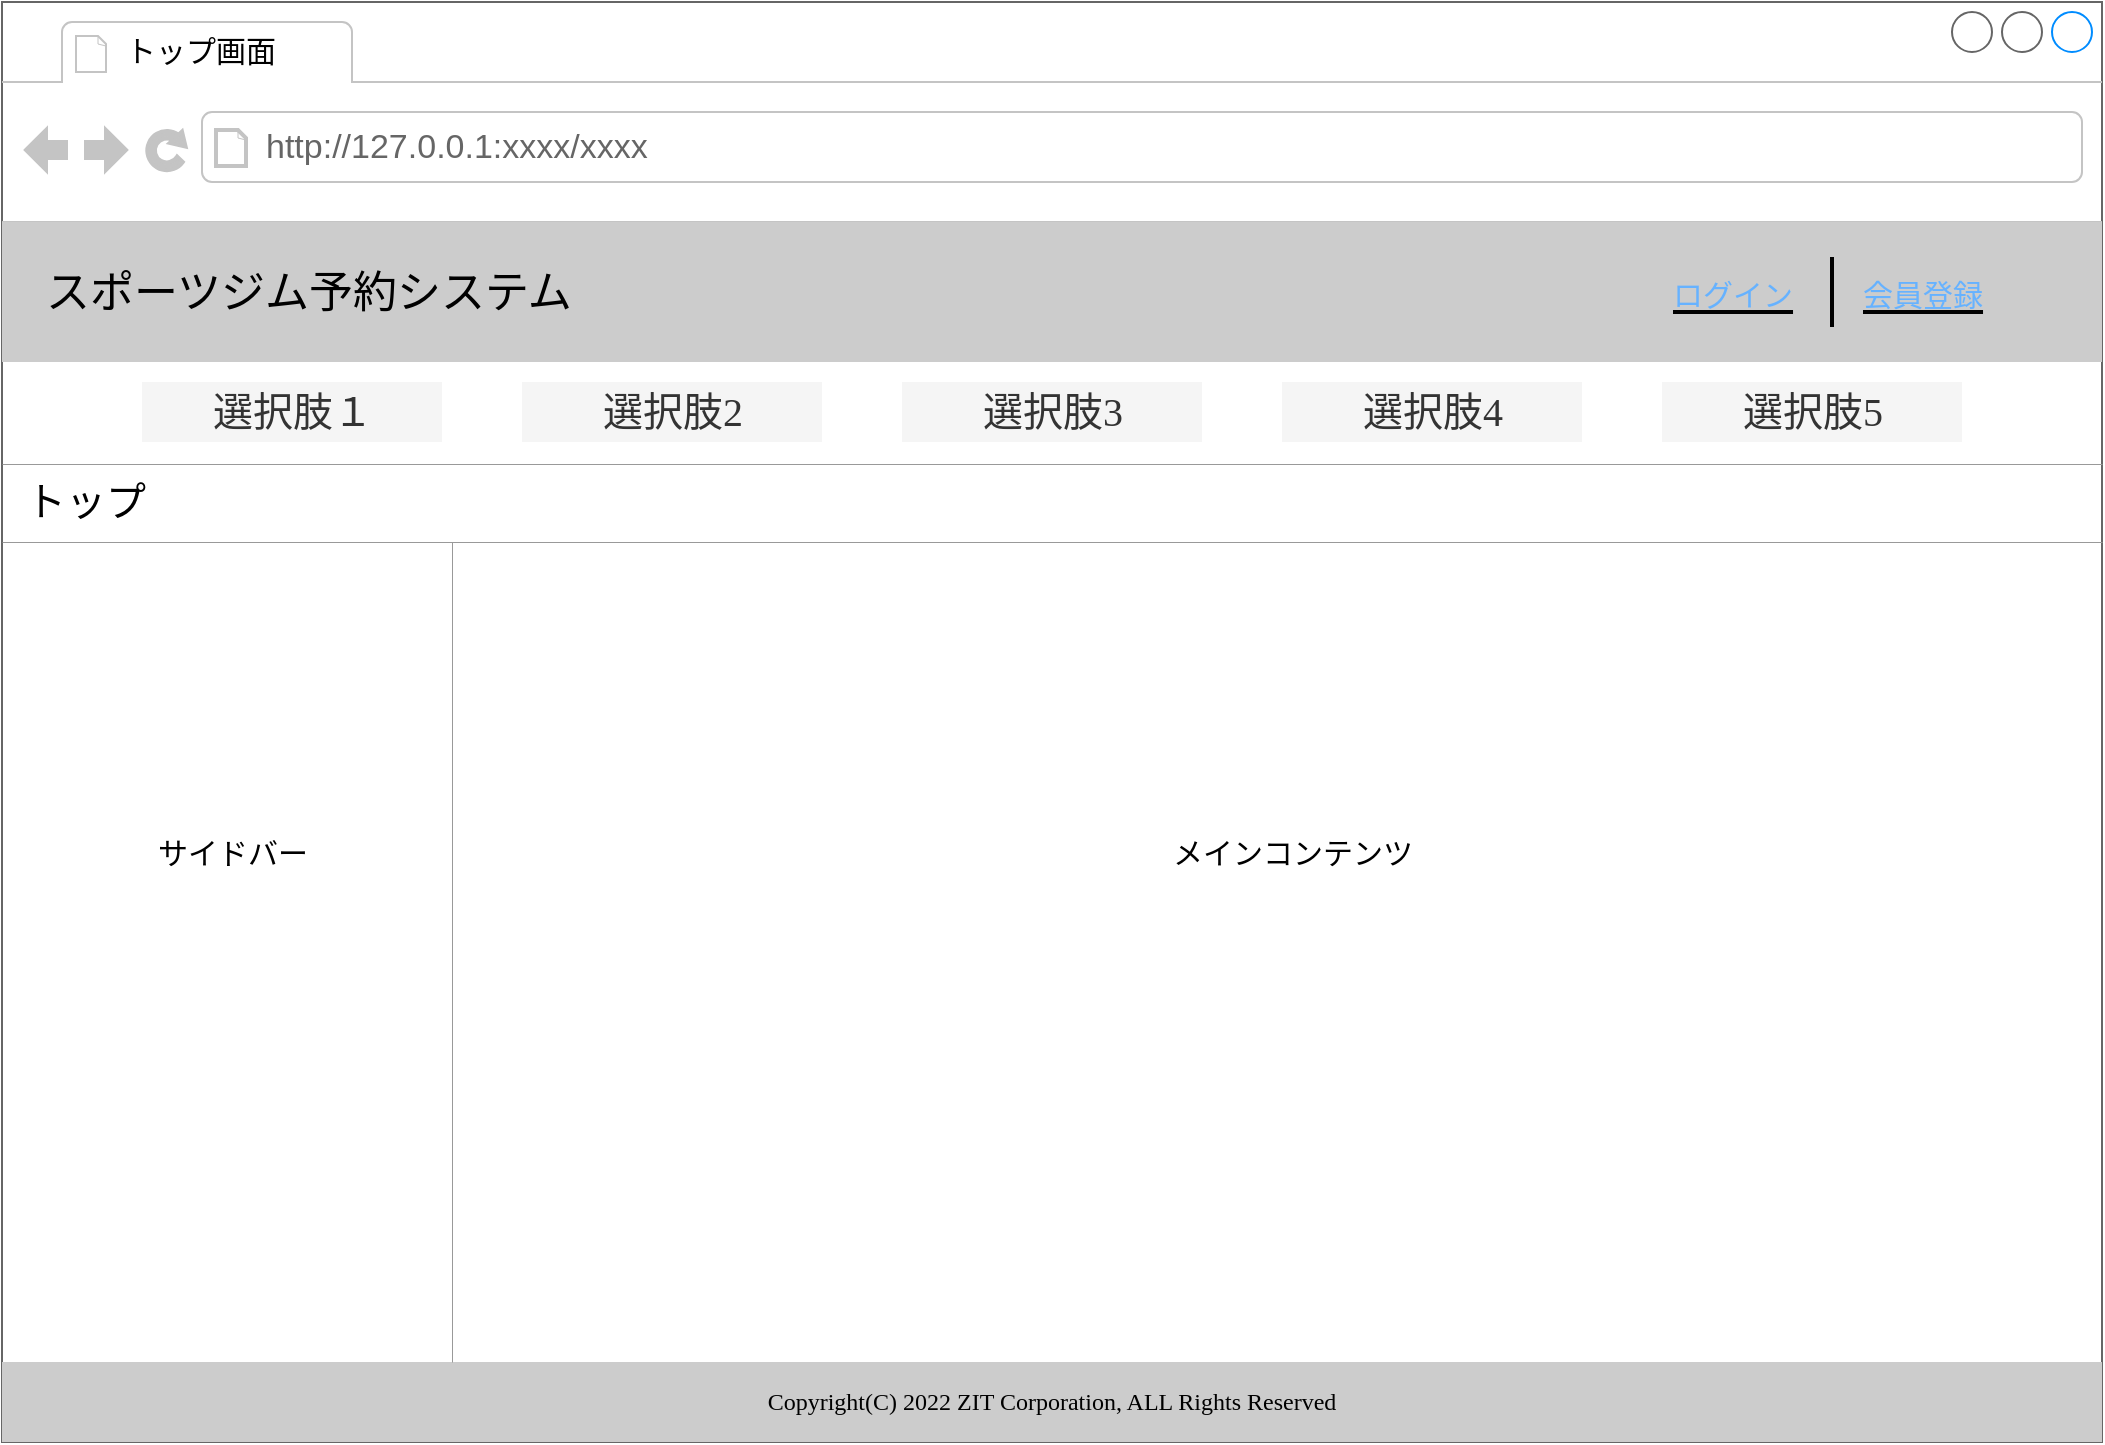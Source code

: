 <mxfile version="19.0.3" type="device" pages="15"><diagram name="トップ画面(非会員)" id="2cc2dc42-3aac-f2a9-1cec-7a8b7cbee084"><mxGraphModel dx="1422" dy="864" grid="1" gridSize="10" guides="1" tooltips="1" connect="1" arrows="1" fold="1" page="1" pageScale="1" pageWidth="400" pageHeight="300" background="#ffffff" math="0" shadow="0"><root><mxCell id="0"/><mxCell id="1" parent="0"/><mxCell id="z6P9VoJannQdbVOYNZjo-22" value="" style="strokeWidth=1;shadow=0;dashed=0;align=center;html=1;shape=mxgraph.mockup.containers.browserWindow;rSize=0;strokeColor=#666666;mainText=,;recursiveResize=0;rounded=0;labelBackgroundColor=none;fontFamily=Verdana;fontSize=12" vertex="1" parent="1"><mxGeometry x="150" width="1050" height="720" as="geometry"/></mxCell><mxCell id="z6P9VoJannQdbVOYNZjo-23" value="" style="rounded=0;whiteSpace=wrap;html=1;labelBackgroundColor=none;fillColor=#CCCCCC;strokeColor=none;" vertex="1" parent="z6P9VoJannQdbVOYNZjo-22"><mxGeometry y="110" width="1050" height="70" as="geometry"/></mxCell><mxCell id="z6P9VoJannQdbVOYNZjo-24" value="&lt;span style=&quot;color: rgb(0, 0, 0); font-family: Verdana;&quot;&gt;&lt;font style=&quot;font-size: 15px;&quot;&gt;トップ画面&lt;/font&gt;&lt;/span&gt;" style="strokeWidth=1;shadow=0;dashed=0;align=center;html=1;shape=mxgraph.mockup.containers.anchor;fontSize=17;fontColor=#666666;align=left;" vertex="1" parent="z6P9VoJannQdbVOYNZjo-22"><mxGeometry x="60" y="12" width="110" height="26" as="geometry"/></mxCell><mxCell id="z6P9VoJannQdbVOYNZjo-25" value="http://127.0.0.1:xxxx/xxxx" style="strokeWidth=1;shadow=0;dashed=0;align=center;html=1;shape=mxgraph.mockup.containers.anchor;rSize=0;fontSize=17;fontColor=#666666;align=left;" vertex="1" parent="z6P9VoJannQdbVOYNZjo-22"><mxGeometry x="130" y="60" width="250" height="26" as="geometry"/></mxCell><mxCell id="z6P9VoJannQdbVOYNZjo-26" value="スポーツジム予約システム" style="text;html=1;points=[];align=left;verticalAlign=top;spacingTop=-4;fontSize=22;fontFamily=Verdana" vertex="1" parent="z6P9VoJannQdbVOYNZjo-22"><mxGeometry x="20" y="130" width="280" height="30" as="geometry"/></mxCell><mxCell id="z6P9VoJannQdbVOYNZjo-27" value="トップ" style="text;html=1;points=[];align=left;verticalAlign=top;spacingTop=-4;fontSize=20;fontFamily=Verdana" vertex="1" parent="z6P9VoJannQdbVOYNZjo-22"><mxGeometry x="10" y="235" width="1010" height="30" as="geometry"/></mxCell><mxCell id="z6P9VoJannQdbVOYNZjo-28" value="" style="rounded=0;whiteSpace=wrap;html=1;labelBackgroundColor=none;fillColor=#CCCCCC;strokeColor=none;" vertex="1" parent="z6P9VoJannQdbVOYNZjo-22"><mxGeometry y="680" width="1050" height="40" as="geometry"/></mxCell><mxCell id="z6P9VoJannQdbVOYNZjo-29" value="Copyright(C) 2022 ZIT Corporation, ALL Rights Reserved" style="text;html=1;points=[];align=center;verticalAlign=top;spacingTop=-4;fontSize=12;fontFamily=Verdana;whiteSpace=wrap;" vertex="1" parent="z6P9VoJannQdbVOYNZjo-22"><mxGeometry x="240" y="690" width="570" height="20" as="geometry"/></mxCell><mxCell id="z6P9VoJannQdbVOYNZjo-31" value="" style="line;strokeWidth=2;direction=south;html=1;fontSize=15;fontColor=#66B2FF;" vertex="1" parent="z6P9VoJannQdbVOYNZjo-22"><mxGeometry x="910" y="127.5" width="10" height="35" as="geometry"/></mxCell><mxCell id="z6P9VoJannQdbVOYNZjo-32" value="&lt;u&gt;&lt;font color=&quot;#66b2ff&quot; style=&quot;font-size: 15px;&quot;&gt;会員登録&lt;/font&gt;&lt;/u&gt;" style="text;html=1;resizable=0;autosize=1;align=center;verticalAlign=middle;points=[];fillColor=none;strokeColor=none;rounded=0;fontSize=22;" vertex="1" parent="z6P9VoJannQdbVOYNZjo-22"><mxGeometry x="920" y="130" width="80" height="30" as="geometry"/></mxCell><mxCell id="z6P9VoJannQdbVOYNZjo-33" value="" style="line;strokeWidth=0.5;html=1;fontSize=15;fontColor=#66B2FF;strokeColor=#999999;" vertex="1" parent="z6P9VoJannQdbVOYNZjo-22"><mxGeometry y="226" width="1050" height="10" as="geometry"/></mxCell><mxCell id="z6P9VoJannQdbVOYNZjo-34" value="" style="line;strokeWidth=0.5;html=1;fontSize=15;fontColor=#66B2FF;strokeColor=#999999;direction=south;" vertex="1" parent="z6P9VoJannQdbVOYNZjo-22"><mxGeometry x="220" y="270" width="10" height="410" as="geometry"/></mxCell><mxCell id="z6P9VoJannQdbVOYNZjo-35" value="&lt;font color=&quot;#000000&quot;&gt;サイドバー&lt;/font&gt;" style="text;html=1;resizable=0;autosize=1;align=center;verticalAlign=middle;points=[];fillColor=none;strokeColor=none;rounded=0;fontSize=15;fontColor=#66B2FF;" vertex="1" parent="z6P9VoJannQdbVOYNZjo-22"><mxGeometry x="70" y="415" width="90" height="20" as="geometry"/></mxCell><mxCell id="z6P9VoJannQdbVOYNZjo-36" value="&lt;font color=&quot;#000000&quot;&gt;メインコンテンツ&lt;/font&gt;" style="text;html=1;resizable=0;autosize=1;align=center;verticalAlign=middle;points=[];fillColor=none;strokeColor=none;rounded=0;fontSize=15;fontColor=#66B2FF;" vertex="1" parent="z6P9VoJannQdbVOYNZjo-22"><mxGeometry x="575" y="415" width="140" height="20" as="geometry"/></mxCell><mxCell id="z6P9VoJannQdbVOYNZjo-37" value="" style="line;strokeWidth=0.5;html=1;fontSize=15;fontColor=#66B2FF;strokeColor=#999999;" vertex="1" parent="z6P9VoJannQdbVOYNZjo-22"><mxGeometry y="265" width="1050" height="10" as="geometry"/></mxCell><mxCell id="z6P9VoJannQdbVOYNZjo-38" value="選択肢１" style="text;html=1;points=[];align=center;verticalAlign=top;spacingTop=-4;fontSize=20;fontFamily=Verdana;fillColor=#f5f5f5;fontColor=#333333;strokeColor=none;" vertex="1" parent="z6P9VoJannQdbVOYNZjo-22"><mxGeometry x="70" y="190" width="150" height="30" as="geometry"/></mxCell><mxCell id="z6P9VoJannQdbVOYNZjo-39" value="選択肢2" style="text;html=1;points=[];align=center;verticalAlign=top;spacingTop=-4;fontSize=20;fontFamily=Verdana;fillColor=#f5f5f5;fontColor=#333333;strokeColor=none;" vertex="1" parent="z6P9VoJannQdbVOYNZjo-22"><mxGeometry x="260" y="190" width="150" height="30" as="geometry"/></mxCell><mxCell id="z6P9VoJannQdbVOYNZjo-40" value="選択肢3" style="text;html=1;points=[];align=center;verticalAlign=top;spacingTop=-4;fontSize=20;fontFamily=Verdana;fillColor=#f5f5f5;fontColor=#333333;strokeColor=none;" vertex="1" parent="z6P9VoJannQdbVOYNZjo-22"><mxGeometry x="450" y="190" width="150" height="30" as="geometry"/></mxCell><mxCell id="JLwjVkHHAspvP_uEkvmK-1" value="&lt;u&gt;&lt;font color=&quot;#66b2ff&quot; style=&quot;font-size: 15px;&quot;&gt;ログイン&lt;/font&gt;&lt;/u&gt;" style="text;html=1;resizable=0;autosize=1;align=center;verticalAlign=middle;points=[];fillColor=none;strokeColor=none;rounded=0;fontSize=22;" parent="z6P9VoJannQdbVOYNZjo-22" vertex="1"><mxGeometry x="825" y="130" width="80" height="30" as="geometry"/></mxCell><mxCell id="z6P9VoJannQdbVOYNZjo-41" value="選択肢4" style="text;html=1;points=[];align=center;verticalAlign=top;spacingTop=-4;fontSize=20;fontFamily=Verdana;fillColor=#f5f5f5;fontColor=#333333;strokeColor=none;" vertex="1" parent="z6P9VoJannQdbVOYNZjo-22"><mxGeometry x="640" y="190" width="150" height="30" as="geometry"/></mxCell><mxCell id="z6P9VoJannQdbVOYNZjo-42" value="選択肢5" style="text;html=1;points=[];align=center;verticalAlign=top;spacingTop=-4;fontSize=20;fontFamily=Verdana;fillColor=#f5f5f5;fontColor=#333333;strokeColor=none;" vertex="1" parent="z6P9VoJannQdbVOYNZjo-22"><mxGeometry x="830" y="190" width="150" height="30" as="geometry"/></mxCell></root></mxGraphModel></diagram><diagram name="トップ画面(一般会員)" id="i29dE1cJFQ-X-u61G-_y"><mxGraphModel dx="1422" dy="864" grid="1" gridSize="10" guides="1" tooltips="1" connect="1" arrows="1" fold="1" page="1" pageScale="1" pageWidth="400" pageHeight="300" background="#ffffff" math="0" shadow="0"><root><mxCell id="OiTvLvc_Ha2Wbz1l7k1P-0"/><mxCell id="OiTvLvc_Ha2Wbz1l7k1P-1" parent="OiTvLvc_Ha2Wbz1l7k1P-0"/><mxCell id="OiTvLvc_Ha2Wbz1l7k1P-2" value="" style="strokeWidth=1;shadow=0;dashed=0;align=center;html=1;shape=mxgraph.mockup.containers.browserWindow;rSize=0;strokeColor=#666666;mainText=,;recursiveResize=0;rounded=0;labelBackgroundColor=none;fontFamily=Verdana;fontSize=12" parent="OiTvLvc_Ha2Wbz1l7k1P-1" vertex="1"><mxGeometry x="150" width="1050" height="720" as="geometry"/></mxCell><mxCell id="OiTvLvc_Ha2Wbz1l7k1P-3" value="" style="rounded=0;whiteSpace=wrap;html=1;labelBackgroundColor=none;fillColor=#CCCCCC;strokeColor=none;" parent="OiTvLvc_Ha2Wbz1l7k1P-2" vertex="1"><mxGeometry y="110" width="1050" height="70" as="geometry"/></mxCell><mxCell id="OiTvLvc_Ha2Wbz1l7k1P-4" value="&lt;span style=&quot;color: rgb(0, 0, 0); font-family: Verdana;&quot;&gt;&lt;font style=&quot;font-size: 15px;&quot;&gt;トップ画面&lt;/font&gt;&lt;/span&gt;" style="strokeWidth=1;shadow=0;dashed=0;align=center;html=1;shape=mxgraph.mockup.containers.anchor;fontSize=17;fontColor=#666666;align=left;" parent="OiTvLvc_Ha2Wbz1l7k1P-2" vertex="1"><mxGeometry x="60" y="12" width="110" height="26" as="geometry"/></mxCell><mxCell id="OiTvLvc_Ha2Wbz1l7k1P-5" value="http://127.0.0.1:xxxx/xxxx" style="strokeWidth=1;shadow=0;dashed=0;align=center;html=1;shape=mxgraph.mockup.containers.anchor;rSize=0;fontSize=17;fontColor=#666666;align=left;" parent="OiTvLvc_Ha2Wbz1l7k1P-2" vertex="1"><mxGeometry x="130" y="60" width="250" height="26" as="geometry"/></mxCell><mxCell id="OiTvLvc_Ha2Wbz1l7k1P-6" value="スポーツジム予約システム" style="text;html=1;points=[];align=left;verticalAlign=top;spacingTop=-4;fontSize=22;fontFamily=Verdana" parent="OiTvLvc_Ha2Wbz1l7k1P-2" vertex="1"><mxGeometry x="20" y="130" width="280" height="30" as="geometry"/></mxCell><mxCell id="OiTvLvc_Ha2Wbz1l7k1P-7" value="トップ" style="text;html=1;points=[];align=left;verticalAlign=top;spacingTop=-4;fontSize=20;fontFamily=Verdana" parent="OiTvLvc_Ha2Wbz1l7k1P-2" vertex="1"><mxGeometry x="10" y="235" width="1010" height="30" as="geometry"/></mxCell><mxCell id="OiTvLvc_Ha2Wbz1l7k1P-8" value="" style="rounded=0;whiteSpace=wrap;html=1;labelBackgroundColor=none;fillColor=#CCCCCC;strokeColor=none;" parent="OiTvLvc_Ha2Wbz1l7k1P-2" vertex="1"><mxGeometry y="680" width="1050" height="40" as="geometry"/></mxCell><mxCell id="OiTvLvc_Ha2Wbz1l7k1P-9" value="Copyright(C) 2022 ZIT Corporation, ALL Rights Reserved" style="text;html=1;points=[];align=center;verticalAlign=top;spacingTop=-4;fontSize=12;fontFamily=Verdana;whiteSpace=wrap;" parent="OiTvLvc_Ha2Wbz1l7k1P-2" vertex="1"><mxGeometry x="240" y="690" width="570" height="20" as="geometry"/></mxCell><mxCell id="OiTvLvc_Ha2Wbz1l7k1P-13" value="" style="line;strokeWidth=0.5;html=1;fontSize=15;fontColor=#66B2FF;strokeColor=#999999;" parent="OiTvLvc_Ha2Wbz1l7k1P-2" vertex="1"><mxGeometry y="226" width="1050" height="10" as="geometry"/></mxCell><mxCell id="OiTvLvc_Ha2Wbz1l7k1P-14" value="" style="line;strokeWidth=0.5;html=1;fontSize=15;fontColor=#66B2FF;strokeColor=#999999;direction=south;" parent="OiTvLvc_Ha2Wbz1l7k1P-2" vertex="1"><mxGeometry x="220" y="270" width="10" height="410" as="geometry"/></mxCell><mxCell id="OiTvLvc_Ha2Wbz1l7k1P-15" value="&lt;font color=&quot;#000000&quot;&gt;サイドバー&lt;/font&gt;" style="text;html=1;resizable=0;autosize=1;align=center;verticalAlign=middle;points=[];fillColor=none;strokeColor=none;rounded=0;fontSize=15;fontColor=#66B2FF;" parent="OiTvLvc_Ha2Wbz1l7k1P-2" vertex="1"><mxGeometry x="70" y="415" width="90" height="20" as="geometry"/></mxCell><mxCell id="OiTvLvc_Ha2Wbz1l7k1P-16" value="&lt;font color=&quot;#000000&quot;&gt;メインコンテンツ&lt;/font&gt;" style="text;html=1;resizable=0;autosize=1;align=center;verticalAlign=middle;points=[];fillColor=none;strokeColor=none;rounded=0;fontSize=15;fontColor=#66B2FF;" parent="OiTvLvc_Ha2Wbz1l7k1P-2" vertex="1"><mxGeometry x="575" y="415" width="140" height="20" as="geometry"/></mxCell><mxCell id="GgOYyuWdM-nliv2F52hP-0" value="" style="line;strokeWidth=0.5;html=1;fontSize=15;fontColor=#66B2FF;strokeColor=#999999;" vertex="1" parent="OiTvLvc_Ha2Wbz1l7k1P-2"><mxGeometry y="265" width="1050" height="10" as="geometry"/></mxCell><mxCell id="GgOYyuWdM-nliv2F52hP-1" value="選択肢１" style="text;html=1;points=[];align=center;verticalAlign=top;spacingTop=-4;fontSize=20;fontFamily=Verdana;fillColor=#f5f5f5;fontColor=#333333;strokeColor=none;" vertex="1" parent="OiTvLvc_Ha2Wbz1l7k1P-2"><mxGeometry x="70" y="190" width="150" height="30" as="geometry"/></mxCell><mxCell id="GgOYyuWdM-nliv2F52hP-2" value="選択肢2" style="text;html=1;points=[];align=center;verticalAlign=top;spacingTop=-4;fontSize=20;fontFamily=Verdana;fillColor=#f5f5f5;fontColor=#333333;strokeColor=none;" vertex="1" parent="OiTvLvc_Ha2Wbz1l7k1P-2"><mxGeometry x="260" y="190" width="150" height="30" as="geometry"/></mxCell><mxCell id="GgOYyuWdM-nliv2F52hP-3" value="選択肢3" style="text;html=1;points=[];align=center;verticalAlign=top;spacingTop=-4;fontSize=20;fontFamily=Verdana;fillColor=#f5f5f5;fontColor=#333333;strokeColor=none;" vertex="1" parent="OiTvLvc_Ha2Wbz1l7k1P-2"><mxGeometry x="450" y="190" width="150" height="30" as="geometry"/></mxCell><mxCell id="aNfPFvbSFjGh8ntBKZrd-0" value="" style="group" vertex="1" connectable="0" parent="OiTvLvc_Ha2Wbz1l7k1P-2"><mxGeometry x="735" y="127.5" width="275" height="35" as="geometry"/></mxCell><mxCell id="OiTvLvc_Ha2Wbz1l7k1P-10" value="&lt;span style=&quot;font-size: 15px;&quot;&gt;&lt;font color=&quot;#66b2ff&quot;&gt;&lt;u&gt;利用者&lt;/u&gt;&lt;/font&gt; さん、ようこそ&lt;/span&gt;" style="text;html=1;resizable=0;autosize=1;align=right;verticalAlign=middle;points=[];fillColor=none;strokeColor=none;rounded=0;fontSize=22;" parent="aNfPFvbSFjGh8ntBKZrd-0" vertex="1"><mxGeometry y="2.5" width="170" height="30" as="geometry"/></mxCell><mxCell id="OiTvLvc_Ha2Wbz1l7k1P-11" value="" style="line;strokeWidth=2;direction=south;html=1;fontSize=15;fontColor=#66B2FF;" parent="aNfPFvbSFjGh8ntBKZrd-0" vertex="1"><mxGeometry x="175" width="10" height="35" as="geometry"/></mxCell><mxCell id="OiTvLvc_Ha2Wbz1l7k1P-12" value="&lt;u&gt;&lt;font color=&quot;#66b2ff&quot; style=&quot;font-size: 15px;&quot;&gt;ログアウト&lt;/font&gt;&lt;/u&gt;" style="text;html=1;resizable=0;autosize=1;align=center;verticalAlign=middle;points=[];fillColor=none;strokeColor=none;rounded=0;fontSize=22;" parent="aNfPFvbSFjGh8ntBKZrd-0" vertex="1"><mxGeometry x="185" y="2.5" width="90" height="30" as="geometry"/></mxCell><mxCell id="GgOYyuWdM-nliv2F52hP-17" value="選択肢4" style="text;html=1;points=[];align=center;verticalAlign=top;spacingTop=-4;fontSize=20;fontFamily=Verdana;fillColor=#f5f5f5;fontColor=#333333;strokeColor=none;" vertex="1" parent="OiTvLvc_Ha2Wbz1l7k1P-1"><mxGeometry x="790" y="190" width="150" height="30" as="geometry"/></mxCell><mxCell id="GgOYyuWdM-nliv2F52hP-18" value="選択肢5" style="text;html=1;points=[];align=center;verticalAlign=top;spacingTop=-4;fontSize=20;fontFamily=Verdana;fillColor=#f5f5f5;fontColor=#333333;strokeColor=none;" vertex="1" parent="OiTvLvc_Ha2Wbz1l7k1P-1"><mxGeometry x="980" y="190" width="150" height="30" as="geometry"/></mxCell></root></mxGraphModel></diagram><diagram name="トップ画面(運用管理者)" id="Y4_5cOs5-aag4F4pk-n7"><mxGraphModel dx="1422" dy="864" grid="1" gridSize="10" guides="1" tooltips="1" connect="1" arrows="1" fold="1" page="1" pageScale="1" pageWidth="400" pageHeight="300" background="#ffffff" math="0" shadow="0"><root><mxCell id="FCD0HshPMFB00Nv_LBwW-0"/><mxCell id="FCD0HshPMFB00Nv_LBwW-1" parent="FCD0HshPMFB00Nv_LBwW-0"/><mxCell id="FCD0HshPMFB00Nv_LBwW-2" value="" style="strokeWidth=1;shadow=0;dashed=0;align=center;html=1;shape=mxgraph.mockup.containers.browserWindow;rSize=0;strokeColor=#666666;mainText=,;recursiveResize=0;rounded=0;labelBackgroundColor=none;fontFamily=Verdana;fontSize=12" vertex="1" parent="FCD0HshPMFB00Nv_LBwW-1"><mxGeometry x="150" width="1050" height="720" as="geometry"/></mxCell><mxCell id="FCD0HshPMFB00Nv_LBwW-3" value="" style="rounded=0;whiteSpace=wrap;html=1;labelBackgroundColor=none;fillColor=#FF9999;strokeColor=none;" vertex="1" parent="FCD0HshPMFB00Nv_LBwW-2"><mxGeometry y="110" width="1050" height="70" as="geometry"/></mxCell><mxCell id="FCD0HshPMFB00Nv_LBwW-4" value="&lt;span style=&quot;color: rgb(0, 0, 0); font-family: Verdana;&quot;&gt;&lt;font style=&quot;font-size: 15px;&quot;&gt;トップ画面&lt;/font&gt;&lt;/span&gt;" style="strokeWidth=1;shadow=0;dashed=0;align=center;html=1;shape=mxgraph.mockup.containers.anchor;fontSize=17;fontColor=#666666;align=left;" vertex="1" parent="FCD0HshPMFB00Nv_LBwW-2"><mxGeometry x="60" y="12" width="110" height="26" as="geometry"/></mxCell><mxCell id="FCD0HshPMFB00Nv_LBwW-5" value="http://127.0.0.1:xxxx/xxxx" style="strokeWidth=1;shadow=0;dashed=0;align=center;html=1;shape=mxgraph.mockup.containers.anchor;rSize=0;fontSize=17;fontColor=#666666;align=left;" vertex="1" parent="FCD0HshPMFB00Nv_LBwW-2"><mxGeometry x="130" y="60" width="250" height="26" as="geometry"/></mxCell><mxCell id="FCD0HshPMFB00Nv_LBwW-6" value="スポーツジム予約システム" style="text;html=1;points=[];align=left;verticalAlign=top;spacingTop=-4;fontSize=22;fontFamily=Verdana" vertex="1" parent="FCD0HshPMFB00Nv_LBwW-2"><mxGeometry x="20" y="130" width="280" height="30" as="geometry"/></mxCell><mxCell id="FCD0HshPMFB00Nv_LBwW-7" value="トップ" style="text;html=1;points=[];align=left;verticalAlign=top;spacingTop=-4;fontSize=20;fontFamily=Verdana" vertex="1" parent="FCD0HshPMFB00Nv_LBwW-2"><mxGeometry x="10" y="235" width="1010" height="30" as="geometry"/></mxCell><mxCell id="FCD0HshPMFB00Nv_LBwW-8" value="" style="rounded=0;whiteSpace=wrap;html=1;labelBackgroundColor=none;fillColor=#FF9999;strokeColor=none;" vertex="1" parent="FCD0HshPMFB00Nv_LBwW-2"><mxGeometry y="680" width="1050" height="40" as="geometry"/></mxCell><mxCell id="FCD0HshPMFB00Nv_LBwW-9" value="Copyright(C) 2022 ZIT Corporation, ALL Rights Reserved" style="text;html=1;points=[];align=center;verticalAlign=top;spacingTop=-4;fontSize=12;fontFamily=Verdana;whiteSpace=wrap;" vertex="1" parent="FCD0HshPMFB00Nv_LBwW-2"><mxGeometry x="240" y="690" width="570" height="20" as="geometry"/></mxCell><mxCell id="FCD0HshPMFB00Nv_LBwW-10" value="" style="line;strokeWidth=0.5;html=1;fontSize=15;fontColor=#66B2FF;strokeColor=#999999;" vertex="1" parent="FCD0HshPMFB00Nv_LBwW-2"><mxGeometry y="226" width="1050" height="10" as="geometry"/></mxCell><mxCell id="FCD0HshPMFB00Nv_LBwW-11" value="" style="line;strokeWidth=0.5;html=1;fontSize=15;fontColor=#66B2FF;strokeColor=#999999;direction=south;" vertex="1" parent="FCD0HshPMFB00Nv_LBwW-2"><mxGeometry x="220" y="270" width="10" height="410" as="geometry"/></mxCell><mxCell id="FCD0HshPMFB00Nv_LBwW-12" value="&lt;font color=&quot;#000000&quot;&gt;サイドバー&lt;/font&gt;" style="text;html=1;resizable=0;autosize=1;align=center;verticalAlign=middle;points=[];fillColor=none;strokeColor=none;rounded=0;fontSize=15;fontColor=#66B2FF;" vertex="1" parent="FCD0HshPMFB00Nv_LBwW-2"><mxGeometry x="70" y="415" width="90" height="20" as="geometry"/></mxCell><mxCell id="FCD0HshPMFB00Nv_LBwW-13" value="&lt;font color=&quot;#000000&quot;&gt;メインコンテンツ&lt;/font&gt;" style="text;html=1;resizable=0;autosize=1;align=center;verticalAlign=middle;points=[];fillColor=none;strokeColor=none;rounded=0;fontSize=15;fontColor=#66B2FF;" vertex="1" parent="FCD0HshPMFB00Nv_LBwW-2"><mxGeometry x="575" y="415" width="140" height="20" as="geometry"/></mxCell><mxCell id="FCD0HshPMFB00Nv_LBwW-14" value="" style="line;strokeWidth=0.5;html=1;fontSize=15;fontColor=#66B2FF;strokeColor=#999999;" vertex="1" parent="FCD0HshPMFB00Nv_LBwW-2"><mxGeometry y="265" width="1050" height="10" as="geometry"/></mxCell><mxCell id="FCD0HshPMFB00Nv_LBwW-15" value="選択肢１" style="text;html=1;points=[];align=center;verticalAlign=top;spacingTop=-4;fontSize=20;fontFamily=Verdana;fillColor=#f5f5f5;fontColor=#333333;strokeColor=none;" vertex="1" parent="FCD0HshPMFB00Nv_LBwW-2"><mxGeometry x="70" y="190" width="150" height="30" as="geometry"/></mxCell><mxCell id="FCD0HshPMFB00Nv_LBwW-16" value="選択肢2" style="text;html=1;points=[];align=center;verticalAlign=top;spacingTop=-4;fontSize=20;fontFamily=Verdana;fillColor=#f5f5f5;fontColor=#333333;strokeColor=none;" vertex="1" parent="FCD0HshPMFB00Nv_LBwW-2"><mxGeometry x="260" y="190" width="150" height="30" as="geometry"/></mxCell><mxCell id="FCD0HshPMFB00Nv_LBwW-17" value="選択肢3" style="text;html=1;points=[];align=center;verticalAlign=top;spacingTop=-4;fontSize=20;fontFamily=Verdana;fillColor=#f5f5f5;fontColor=#333333;strokeColor=none;" vertex="1" parent="FCD0HshPMFB00Nv_LBwW-2"><mxGeometry x="450" y="190" width="150" height="30" as="geometry"/></mxCell><mxCell id="FCD0HshPMFB00Nv_LBwW-18" value="" style="group" vertex="1" connectable="0" parent="FCD0HshPMFB00Nv_LBwW-2"><mxGeometry x="735" y="127.5" width="275" height="35" as="geometry"/></mxCell><mxCell id="FCD0HshPMFB00Nv_LBwW-19" value="&lt;span style=&quot;font-size: 15px;&quot;&gt;&lt;font color=&quot;#66b2ff&quot;&gt;&lt;u&gt;管理者&lt;/u&gt;&lt;/font&gt;&amp;nbsp;さん、ようこそ&lt;/span&gt;" style="text;html=1;resizable=0;autosize=1;align=right;verticalAlign=middle;points=[];fillColor=none;strokeColor=none;rounded=0;fontSize=22;" vertex="1" parent="FCD0HshPMFB00Nv_LBwW-18"><mxGeometry y="2.5" width="170" height="30" as="geometry"/></mxCell><mxCell id="FCD0HshPMFB00Nv_LBwW-20" value="" style="line;strokeWidth=2;direction=south;html=1;fontSize=15;fontColor=#66B2FF;" vertex="1" parent="FCD0HshPMFB00Nv_LBwW-18"><mxGeometry x="175" width="10" height="35" as="geometry"/></mxCell><mxCell id="FCD0HshPMFB00Nv_LBwW-21" value="&lt;u&gt;&lt;font color=&quot;#66b2ff&quot; style=&quot;font-size: 15px;&quot;&gt;ログアウト&lt;/font&gt;&lt;/u&gt;" style="text;html=1;resizable=0;autosize=1;align=center;verticalAlign=middle;points=[];fillColor=none;strokeColor=none;rounded=0;fontSize=22;" vertex="1" parent="FCD0HshPMFB00Nv_LBwW-18"><mxGeometry x="185" y="2.5" width="90" height="30" as="geometry"/></mxCell><mxCell id="FCD0HshPMFB00Nv_LBwW-22" value="選択肢4" style="text;html=1;points=[];align=center;verticalAlign=top;spacingTop=-4;fontSize=20;fontFamily=Verdana;fillColor=#f5f5f5;fontColor=#333333;strokeColor=none;" vertex="1" parent="FCD0HshPMFB00Nv_LBwW-1"><mxGeometry x="790" y="190" width="150" height="30" as="geometry"/></mxCell><mxCell id="FCD0HshPMFB00Nv_LBwW-23" value="選択肢5" style="text;html=1;points=[];align=center;verticalAlign=top;spacingTop=-4;fontSize=20;fontFamily=Verdana;fillColor=#f5f5f5;fontColor=#333333;strokeColor=none;" vertex="1" parent="FCD0HshPMFB00Nv_LBwW-1"><mxGeometry x="980" y="190" width="150" height="30" as="geometry"/></mxCell></root></mxGraphModel></diagram><diagram name="エラー画面" id="Hcdb63Y_QrnbqRO8Ct9K"><mxGraphModel dx="1422" dy="864" grid="1" gridSize="10" guides="1" tooltips="1" connect="1" arrows="1" fold="1" page="1" pageScale="1" pageWidth="400" pageHeight="300" background="#ffffff" math="0" shadow="0"><root><mxCell id="wptkz7GsmsUzr8KfgSeI-0"/><mxCell id="wptkz7GsmsUzr8KfgSeI-1" parent="wptkz7GsmsUzr8KfgSeI-0"/><mxCell id="wptkz7GsmsUzr8KfgSeI-2" value="" style="strokeWidth=1;shadow=0;dashed=0;align=center;html=1;shape=mxgraph.mockup.containers.browserWindow;rSize=0;strokeColor=#666666;mainText=,;recursiveResize=0;rounded=0;labelBackgroundColor=none;fontFamily=Verdana;fontSize=12" vertex="1" parent="wptkz7GsmsUzr8KfgSeI-1"><mxGeometry x="150" width="1050" height="720" as="geometry"/></mxCell><mxCell id="wptkz7GsmsUzr8KfgSeI-3" value="" style="rounded=0;whiteSpace=wrap;html=1;labelBackgroundColor=none;fillColor=#CCCCCC;strokeColor=none;" vertex="1" parent="wptkz7GsmsUzr8KfgSeI-2"><mxGeometry y="110" width="1050" height="70" as="geometry"/></mxCell><mxCell id="wptkz7GsmsUzr8KfgSeI-4" value="&lt;span style=&quot;color: rgb(0, 0, 0); font-family: Verdana;&quot;&gt;&lt;font style=&quot;font-size: 15px;&quot;&gt;エラー画面&lt;/font&gt;&lt;/span&gt;" style="strokeWidth=1;shadow=0;dashed=0;align=center;html=1;shape=mxgraph.mockup.containers.anchor;fontSize=17;fontColor=#666666;align=left;" vertex="1" parent="wptkz7GsmsUzr8KfgSeI-2"><mxGeometry x="60" y="12" width="110" height="26" as="geometry"/></mxCell><mxCell id="wptkz7GsmsUzr8KfgSeI-5" value="http://127.0.0.1:xxxx/xxxx" style="strokeWidth=1;shadow=0;dashed=0;align=center;html=1;shape=mxgraph.mockup.containers.anchor;rSize=0;fontSize=17;fontColor=#666666;align=left;" vertex="1" parent="wptkz7GsmsUzr8KfgSeI-2"><mxGeometry x="130" y="60" width="250" height="26" as="geometry"/></mxCell><mxCell id="wptkz7GsmsUzr8KfgSeI-6" value="スポーツジム予約システム" style="text;html=1;points=[];align=left;verticalAlign=top;spacingTop=-4;fontSize=22;fontFamily=Verdana" vertex="1" parent="wptkz7GsmsUzr8KfgSeI-2"><mxGeometry x="20" y="130" width="280" height="30" as="geometry"/></mxCell><mxCell id="wptkz7GsmsUzr8KfgSeI-7" value="エラー" style="text;html=1;points=[];align=left;verticalAlign=top;spacingTop=-4;fontSize=20;fontFamily=Verdana" vertex="1" parent="wptkz7GsmsUzr8KfgSeI-2"><mxGeometry x="10" y="235" width="1010" height="30" as="geometry"/></mxCell><mxCell id="wptkz7GsmsUzr8KfgSeI-8" value="" style="rounded=0;whiteSpace=wrap;html=1;labelBackgroundColor=none;fillColor=#CCCCCC;strokeColor=none;" vertex="1" parent="wptkz7GsmsUzr8KfgSeI-2"><mxGeometry y="680" width="1050" height="40" as="geometry"/></mxCell><mxCell id="wptkz7GsmsUzr8KfgSeI-9" value="Copyright(C) 2022 ZIT Corporation, ALL Rights Reserved" style="text;html=1;points=[];align=center;verticalAlign=top;spacingTop=-4;fontSize=12;fontFamily=Verdana;whiteSpace=wrap;" vertex="1" parent="wptkz7GsmsUzr8KfgSeI-2"><mxGeometry x="240" y="690" width="570" height="20" as="geometry"/></mxCell><mxCell id="wptkz7GsmsUzr8KfgSeI-10" value="" style="line;strokeWidth=0.5;html=1;fontSize=15;fontColor=#66B2FF;strokeColor=#999999;" vertex="1" parent="wptkz7GsmsUzr8KfgSeI-2"><mxGeometry y="226" width="1050" height="10" as="geometry"/></mxCell><mxCell id="wptkz7GsmsUzr8KfgSeI-14" value="" style="line;strokeWidth=0.5;html=1;fontSize=15;fontColor=#66B2FF;strokeColor=#999999;" vertex="1" parent="wptkz7GsmsUzr8KfgSeI-2"><mxGeometry y="265" width="1050" height="10" as="geometry"/></mxCell><mxCell id="wptkz7GsmsUzr8KfgSeI-15" value="選択肢１" style="text;html=1;points=[];align=center;verticalAlign=top;spacingTop=-4;fontSize=20;fontFamily=Verdana;fillColor=#f5f5f5;fontColor=#333333;strokeColor=none;" vertex="1" parent="wptkz7GsmsUzr8KfgSeI-2"><mxGeometry x="70" y="190" width="150" height="30" as="geometry"/></mxCell><mxCell id="wptkz7GsmsUzr8KfgSeI-16" value="選択肢2" style="text;html=1;points=[];align=center;verticalAlign=top;spacingTop=-4;fontSize=20;fontFamily=Verdana;fillColor=#f5f5f5;fontColor=#333333;strokeColor=none;" vertex="1" parent="wptkz7GsmsUzr8KfgSeI-2"><mxGeometry x="260" y="190" width="150" height="30" as="geometry"/></mxCell><mxCell id="wptkz7GsmsUzr8KfgSeI-17" value="選択肢3" style="text;html=1;points=[];align=center;verticalAlign=top;spacingTop=-4;fontSize=20;fontFamily=Verdana;fillColor=#f5f5f5;fontColor=#333333;strokeColor=none;" vertex="1" parent="wptkz7GsmsUzr8KfgSeI-2"><mxGeometry x="450" y="190" width="150" height="30" as="geometry"/></mxCell><mxCell id="z1qcDUD7O9HZuO1-fGzq-0" value="&lt;font color=&quot;#000000&quot;&gt;メンテナンス中です。しばらくお待ちください。&lt;/font&gt;" style="text;html=1;resizable=0;autosize=1;align=center;verticalAlign=middle;points=[];fillColor=none;strokeColor=none;rounded=0;fontSize=15;fontColor=#66B2FF;" vertex="1" parent="wptkz7GsmsUzr8KfgSeI-2"><mxGeometry x="30" y="300" width="350" height="20" as="geometry"/></mxCell><mxCell id="wptkz7GsmsUzr8KfgSeI-22" value="選択肢4" style="text;html=1;points=[];align=center;verticalAlign=top;spacingTop=-4;fontSize=20;fontFamily=Verdana;fillColor=#f5f5f5;fontColor=#333333;strokeColor=none;" vertex="1" parent="wptkz7GsmsUzr8KfgSeI-1"><mxGeometry x="790" y="190" width="150" height="30" as="geometry"/></mxCell><mxCell id="wptkz7GsmsUzr8KfgSeI-23" value="選択肢5" style="text;html=1;points=[];align=center;verticalAlign=top;spacingTop=-4;fontSize=20;fontFamily=Verdana;fillColor=#f5f5f5;fontColor=#333333;strokeColor=none;" vertex="1" parent="wptkz7GsmsUzr8KfgSeI-1"><mxGeometry x="980" y="190" width="150" height="30" as="geometry"/></mxCell><mxCell id="ByuJluR_TzLdAbW9PyTN-0" value="" style="line;strokeWidth=2;direction=south;html=1;fontSize=15;fontColor=#66B2FF;" vertex="1" parent="wptkz7GsmsUzr8KfgSeI-1"><mxGeometry x="1060" y="127.5" width="10" height="35" as="geometry"/></mxCell><mxCell id="ByuJluR_TzLdAbW9PyTN-1" value="&lt;u&gt;&lt;font color=&quot;#66b2ff&quot; style=&quot;font-size: 15px;&quot;&gt;会員登録&lt;/font&gt;&lt;/u&gt;" style="text;html=1;resizable=0;autosize=1;align=center;verticalAlign=middle;points=[];fillColor=none;strokeColor=none;rounded=0;fontSize=22;" vertex="1" parent="wptkz7GsmsUzr8KfgSeI-1"><mxGeometry x="1070" y="130" width="80" height="30" as="geometry"/></mxCell><mxCell id="ByuJluR_TzLdAbW9PyTN-2" value="&lt;u&gt;&lt;font color=&quot;#66b2ff&quot; style=&quot;font-size: 15px;&quot;&gt;ログイン&lt;/font&gt;&lt;/u&gt;" style="text;html=1;resizable=0;autosize=1;align=center;verticalAlign=middle;points=[];fillColor=none;strokeColor=none;rounded=0;fontSize=22;" vertex="1" parent="wptkz7GsmsUzr8KfgSeI-1"><mxGeometry x="975" y="130" width="80" height="30" as="geometry"/></mxCell></root></mxGraphModel></diagram><diagram name="ログイン画面" id="jFJBqztX05FQuVx_sqMv"><mxGraphModel dx="1422" dy="864" grid="1" gridSize="10" guides="1" tooltips="1" connect="1" arrows="1" fold="1" page="1" pageScale="1" pageWidth="400" pageHeight="300" background="#ffffff" math="0" shadow="0"><root><mxCell id="JS2tZzMC-5G1xRKDVJRq-0"/><mxCell id="JS2tZzMC-5G1xRKDVJRq-1" parent="JS2tZzMC-5G1xRKDVJRq-0"/><mxCell id="JS2tZzMC-5G1xRKDVJRq-2" value="" style="strokeWidth=1;shadow=0;dashed=0;align=center;html=1;shape=mxgraph.mockup.containers.browserWindow;rSize=0;strokeColor=#666666;mainText=,;recursiveResize=0;rounded=0;labelBackgroundColor=none;fontFamily=Verdana;fontSize=12" parent="JS2tZzMC-5G1xRKDVJRq-1" vertex="1"><mxGeometry x="150" width="1050" height="720" as="geometry"/></mxCell><mxCell id="JS2tZzMC-5G1xRKDVJRq-3" value="" style="rounded=0;whiteSpace=wrap;html=1;labelBackgroundColor=none;fillColor=#CCCCCC;strokeColor=none;" parent="JS2tZzMC-5G1xRKDVJRq-2" vertex="1"><mxGeometry y="110" width="1050" height="70" as="geometry"/></mxCell><mxCell id="JS2tZzMC-5G1xRKDVJRq-4" value="&lt;span style=&quot;color: rgb(0, 0, 0); font-family: Verdana;&quot;&gt;&lt;font style=&quot;font-size: 15px;&quot;&gt;ログイン画面&lt;/font&gt;&lt;/span&gt;" style="strokeWidth=1;shadow=0;dashed=0;align=center;html=1;shape=mxgraph.mockup.containers.anchor;fontSize=17;fontColor=#666666;align=left;" parent="JS2tZzMC-5G1xRKDVJRq-2" vertex="1"><mxGeometry x="60" y="12" width="110" height="26" as="geometry"/></mxCell><mxCell id="JS2tZzMC-5G1xRKDVJRq-5" value="http://127.0.0.1:xxxx/xxxx" style="strokeWidth=1;shadow=0;dashed=0;align=center;html=1;shape=mxgraph.mockup.containers.anchor;rSize=0;fontSize=17;fontColor=#666666;align=left;" parent="JS2tZzMC-5G1xRKDVJRq-2" vertex="1"><mxGeometry x="130" y="60" width="250" height="26" as="geometry"/></mxCell><mxCell id="JS2tZzMC-5G1xRKDVJRq-6" value="スポーツジム予約システム" style="text;html=1;points=[];align=left;verticalAlign=top;spacingTop=-4;fontSize=22;fontFamily=Verdana" parent="JS2tZzMC-5G1xRKDVJRq-2" vertex="1"><mxGeometry x="20" y="130" width="280" height="30" as="geometry"/></mxCell><mxCell id="JS2tZzMC-5G1xRKDVJRq-8" value="" style="rounded=0;whiteSpace=wrap;html=1;labelBackgroundColor=none;fillColor=#CCCCCC;strokeColor=none;" parent="JS2tZzMC-5G1xRKDVJRq-2" vertex="1"><mxGeometry y="680" width="1050" height="40" as="geometry"/></mxCell><mxCell id="JS2tZzMC-5G1xRKDVJRq-9" value="Copyright(C) 2022 ZIT Corporation, ALL Rights Reserved" style="text;html=1;points=[];align=center;verticalAlign=top;spacingTop=-4;fontSize=12;fontFamily=Verdana;whiteSpace=wrap;" parent="JS2tZzMC-5G1xRKDVJRq-2" vertex="1"><mxGeometry x="235" y="690" width="570" height="20" as="geometry"/></mxCell><mxCell id="iI-BhpxPh-dwCkWRa6AC-0" value="" style="strokeWidth=1;shadow=0;dashed=0;align=center;html=1;shape=mxgraph.mockup.forms.rrect;rSize=0;strokeColor=none;fillColor=#ffffff;fontSize=15;fontColor=#66B2FF;labelBackgroundColor=none;" parent="JS2tZzMC-5G1xRKDVJRq-2" vertex="1"><mxGeometry x="20" y="270" width="270" height="300" as="geometry"/></mxCell><mxCell id="iI-BhpxPh-dwCkWRa6AC-3" value="メールアドレス" style="strokeWidth=1;shadow=0;dashed=0;align=center;html=1;shape=mxgraph.mockup.forms.anchor;fontSize=12;fontColor=#666666;align=left;resizeWidth=1;spacingLeft=0;" parent="iI-BhpxPh-dwCkWRa6AC-0" vertex="1"><mxGeometry width="135" height="20" relative="1" as="geometry"><mxPoint x="10" y="40" as="offset"/></mxGeometry></mxCell><mxCell id="iI-BhpxPh-dwCkWRa6AC-4" value="johndoe＠xxxx.com" style="strokeWidth=1;shadow=0;dashed=0;align=center;html=1;shape=mxgraph.mockup.forms.rrect;rSize=0;strokeColor=#999999;fontColor=#666666;align=left;spacingLeft=5;resizeWidth=1;fontSize=15;" parent="iI-BhpxPh-dwCkWRa6AC-0" vertex="1"><mxGeometry width="202.5" height="25" relative="1" as="geometry"><mxPoint x="10" y="60" as="offset"/></mxGeometry></mxCell><mxCell id="iI-BhpxPh-dwCkWRa6AC-5" value="パスワード" style="strokeWidth=1;shadow=0;dashed=0;align=center;html=1;shape=mxgraph.mockup.forms.anchor;fontSize=12;fontColor=#666666;align=left;resizeWidth=1;spacingLeft=0;" parent="iI-BhpxPh-dwCkWRa6AC-0" vertex="1"><mxGeometry width="135" height="20" relative="1" as="geometry"><mxPoint x="10" y="95" as="offset"/></mxGeometry></mxCell><mxCell id="iI-BhpxPh-dwCkWRa6AC-6" value="********" style="strokeWidth=1;shadow=0;dashed=0;align=center;html=1;shape=mxgraph.mockup.forms.rrect;rSize=0;strokeColor=#999999;fontColor=#666666;align=left;spacingLeft=5;resizeWidth=1;fontSize=15;" parent="iI-BhpxPh-dwCkWRa6AC-0" vertex="1"><mxGeometry width="202.5" height="25" relative="1" as="geometry"><mxPoint x="10" y="115" as="offset"/></mxGeometry></mxCell><mxCell id="iI-BhpxPh-dwCkWRa6AC-7" value="ログイン" style="strokeWidth=1;shadow=0;dashed=0;align=center;html=1;shape=mxgraph.mockup.forms.rrect;rSize=5;strokeColor=none;fontColor=#ffffff;fillColor=#66bbff;fontSize=16;fontStyle=1;" parent="iI-BhpxPh-dwCkWRa6AC-0" vertex="1"><mxGeometry y="1" width="80" height="30" relative="1" as="geometry"><mxPoint x="10" y="-125" as="offset"/></mxGeometry></mxCell><mxCell id="iI-BhpxPh-dwCkWRa6AC-10" value="" style="strokeWidth=1;shadow=0;dashed=0;align=center;html=1;shape=mxgraph.mockup.forms.anchor;fontSize=12;fontColor=#666666;align=left;spacingLeft=0;resizeWidth=1;" parent="iI-BhpxPh-dwCkWRa6AC-0" vertex="1"><mxGeometry y="1" width="202.5" height="20" relative="1" as="geometry"><mxPoint x="10" y="-70" as="offset"/></mxGeometry></mxCell><mxCell id="wlLZdUUetPOuc-2eL3r8-0" value="戻る" style="strokeWidth=1;shadow=0;dashed=0;align=center;html=1;shape=mxgraph.mockup.forms.rrect;rSize=5;strokeColor=none;fontColor=#ffffff;fillColor=#66bbff;fontSize=16;fontStyle=1;" parent="iI-BhpxPh-dwCkWRa6AC-0" vertex="1"><mxGeometry x="132" y="175" width="80" height="30" as="geometry"/></mxCell><mxCell id="31r_WbpnXBGvuT1E38KM-0" value="&lt;span&gt;&lt;font style=&quot;font-size: 15px;&quot;&gt;ログイン&lt;/font&gt;&lt;/span&gt;" style="text;html=1;resizable=0;autosize=1;align=center;verticalAlign=middle;points=[];fillColor=none;strokeColor=none;rounded=0;fontSize=22;fontColor=#000000;fontStyle=0" parent="JS2tZzMC-5G1xRKDVJRq-2" vertex="1"><mxGeometry x="830" y="130" width="80" height="30" as="geometry"/></mxCell><mxCell id="31r_WbpnXBGvuT1E38KM-1" value="" style="line;strokeWidth=2;direction=south;html=1;fontSize=15;fontColor=#66B2FF;" parent="JS2tZzMC-5G1xRKDVJRq-2" vertex="1"><mxGeometry x="910" y="127.5" width="10" height="35" as="geometry"/></mxCell><mxCell id="31r_WbpnXBGvuT1E38KM-2" value="&lt;u&gt;&lt;font color=&quot;#66b2ff&quot; style=&quot;font-size: 15px;&quot;&gt;会員登録&lt;/font&gt;&lt;/u&gt;" style="text;html=1;resizable=0;autosize=1;align=center;verticalAlign=middle;points=[];fillColor=none;strokeColor=none;rounded=0;fontSize=22;" parent="JS2tZzMC-5G1xRKDVJRq-2" vertex="1"><mxGeometry x="920" y="130" width="80" height="30" as="geometry"/></mxCell><mxCell id="BeBrhndcE18QcntojRdH-8" value="" style="group" vertex="1" connectable="0" parent="JS2tZzMC-5G1xRKDVJRq-2"><mxGeometry y="190" width="1050" height="85" as="geometry"/></mxCell><mxCell id="BeBrhndcE18QcntojRdH-0" value="トップ＞ログイン" style="text;html=1;points=[];align=left;verticalAlign=top;spacingTop=-4;fontSize=20;fontFamily=Verdana" vertex="1" parent="BeBrhndcE18QcntojRdH-8"><mxGeometry x="10" y="45" width="1010" height="30" as="geometry"/></mxCell><mxCell id="BeBrhndcE18QcntojRdH-1" value="" style="line;strokeWidth=0.5;html=1;fontSize=15;fontColor=#66B2FF;strokeColor=#999999;" vertex="1" parent="BeBrhndcE18QcntojRdH-8"><mxGeometry y="36" width="1050" height="10" as="geometry"/></mxCell><mxCell id="BeBrhndcE18QcntojRdH-2" value="" style="line;strokeWidth=0.5;html=1;fontSize=15;fontColor=#66B2FF;strokeColor=#999999;" vertex="1" parent="BeBrhndcE18QcntojRdH-8"><mxGeometry y="75" width="1050" height="10" as="geometry"/></mxCell><mxCell id="BeBrhndcE18QcntojRdH-3" value="選択肢１" style="text;html=1;points=[];align=center;verticalAlign=top;spacingTop=-4;fontSize=20;fontFamily=Verdana;fillColor=#f5f5f5;fontColor=#333333;strokeColor=none;" vertex="1" parent="BeBrhndcE18QcntojRdH-8"><mxGeometry x="70" width="150" height="30" as="geometry"/></mxCell><mxCell id="BeBrhndcE18QcntojRdH-4" value="選択肢2" style="text;html=1;points=[];align=center;verticalAlign=top;spacingTop=-4;fontSize=20;fontFamily=Verdana;fillColor=#f5f5f5;fontColor=#333333;strokeColor=none;" vertex="1" parent="BeBrhndcE18QcntojRdH-8"><mxGeometry x="260" width="150" height="30" as="geometry"/></mxCell><mxCell id="BeBrhndcE18QcntojRdH-5" value="選択肢3" style="text;html=1;points=[];align=center;verticalAlign=top;spacingTop=-4;fontSize=20;fontFamily=Verdana;fillColor=#f5f5f5;fontColor=#333333;strokeColor=none;" vertex="1" parent="BeBrhndcE18QcntojRdH-8"><mxGeometry x="450" width="150" height="30" as="geometry"/></mxCell><mxCell id="BeBrhndcE18QcntojRdH-6" value="選択肢4" style="text;html=1;points=[];align=center;verticalAlign=top;spacingTop=-4;fontSize=20;fontFamily=Verdana;fillColor=#f5f5f5;fontColor=#333333;strokeColor=none;" vertex="1" parent="BeBrhndcE18QcntojRdH-8"><mxGeometry x="640" width="150" height="30" as="geometry"/></mxCell><mxCell id="BeBrhndcE18QcntojRdH-7" value="選択肢5" style="text;html=1;points=[];align=center;verticalAlign=top;spacingTop=-4;fontSize=20;fontFamily=Verdana;fillColor=#f5f5f5;fontColor=#333333;strokeColor=none;" vertex="1" parent="BeBrhndcE18QcntojRdH-8"><mxGeometry x="830" width="150" height="30" as="geometry"/></mxCell></root></mxGraphModel></diagram><diagram name="ログイン画面ーエラー" id="xy8IcS5ACHMianBA97RK"><mxGraphModel dx="1422" dy="864" grid="1" gridSize="10" guides="1" tooltips="1" connect="1" arrows="1" fold="1" page="1" pageScale="1" pageWidth="400" pageHeight="300" background="#ffffff" math="0" shadow="0"><root><mxCell id="wjJ-gnPLEB1QQHrc8PzA-0"/><mxCell id="wjJ-gnPLEB1QQHrc8PzA-1" parent="wjJ-gnPLEB1QQHrc8PzA-0"/><mxCell id="wjJ-gnPLEB1QQHrc8PzA-2" value="" style="strokeWidth=1;shadow=0;dashed=0;align=center;html=1;shape=mxgraph.mockup.containers.browserWindow;rSize=0;strokeColor=#666666;mainText=,;recursiveResize=0;rounded=0;labelBackgroundColor=none;fontFamily=Verdana;fontSize=12" vertex="1" parent="wjJ-gnPLEB1QQHrc8PzA-1"><mxGeometry x="150" width="1050" height="720" as="geometry"/></mxCell><mxCell id="wjJ-gnPLEB1QQHrc8PzA-3" value="" style="rounded=0;whiteSpace=wrap;html=1;labelBackgroundColor=none;fillColor=#CCCCCC;strokeColor=none;" vertex="1" parent="wjJ-gnPLEB1QQHrc8PzA-2"><mxGeometry y="110" width="1050" height="70" as="geometry"/></mxCell><mxCell id="wjJ-gnPLEB1QQHrc8PzA-4" value="&lt;span style=&quot;color: rgb(0, 0, 0); font-family: Verdana;&quot;&gt;&lt;font style=&quot;font-size: 15px;&quot;&gt;ログイン画面&lt;/font&gt;&lt;/span&gt;" style="strokeWidth=1;shadow=0;dashed=0;align=center;html=1;shape=mxgraph.mockup.containers.anchor;fontSize=17;fontColor=#666666;align=left;" vertex="1" parent="wjJ-gnPLEB1QQHrc8PzA-2"><mxGeometry x="60" y="12" width="110" height="26" as="geometry"/></mxCell><mxCell id="wjJ-gnPLEB1QQHrc8PzA-5" value="http://127.0.0.1:xxxx/xxxx" style="strokeWidth=1;shadow=0;dashed=0;align=center;html=1;shape=mxgraph.mockup.containers.anchor;rSize=0;fontSize=17;fontColor=#666666;align=left;" vertex="1" parent="wjJ-gnPLEB1QQHrc8PzA-2"><mxGeometry x="130" y="60" width="250" height="26" as="geometry"/></mxCell><mxCell id="wjJ-gnPLEB1QQHrc8PzA-6" value="スポーツジム予約システム" style="text;html=1;points=[];align=left;verticalAlign=top;spacingTop=-4;fontSize=22;fontFamily=Verdana" vertex="1" parent="wjJ-gnPLEB1QQHrc8PzA-2"><mxGeometry x="20" y="130" width="280" height="30" as="geometry"/></mxCell><mxCell id="wjJ-gnPLEB1QQHrc8PzA-7" value="" style="rounded=0;whiteSpace=wrap;html=1;labelBackgroundColor=none;fillColor=#CCCCCC;strokeColor=none;" vertex="1" parent="wjJ-gnPLEB1QQHrc8PzA-2"><mxGeometry y="680" width="1050" height="40" as="geometry"/></mxCell><mxCell id="wjJ-gnPLEB1QQHrc8PzA-8" value="Copyright(C) 2022 ZIT Corporation, ALL Rights Reserved" style="text;html=1;points=[];align=center;verticalAlign=top;spacingTop=-4;fontSize=12;fontFamily=Verdana;whiteSpace=wrap;" vertex="1" parent="wjJ-gnPLEB1QQHrc8PzA-2"><mxGeometry x="235" y="690" width="570" height="20" as="geometry"/></mxCell><mxCell id="wjJ-gnPLEB1QQHrc8PzA-9" value="" style="strokeWidth=1;shadow=0;dashed=0;align=center;html=1;shape=mxgraph.mockup.forms.rrect;rSize=0;strokeColor=none;fillColor=#ffffff;fontSize=15;fontColor=#66B2FF;labelBackgroundColor=none;" vertex="1" parent="wjJ-gnPLEB1QQHrc8PzA-2"><mxGeometry x="20" y="350" width="420" height="300" as="geometry"/></mxCell><mxCell id="wjJ-gnPLEB1QQHrc8PzA-10" value="メールアドレス" style="strokeWidth=1;shadow=0;dashed=0;align=center;html=1;shape=mxgraph.mockup.forms.anchor;fontSize=12;fontColor=#666666;align=left;resizeWidth=1;spacingLeft=0;" vertex="1" parent="wjJ-gnPLEB1QQHrc8PzA-9"><mxGeometry width="135" height="20" relative="1" as="geometry"><mxPoint x="10" y="40" as="offset"/></mxGeometry></mxCell><mxCell id="wjJ-gnPLEB1QQHrc8PzA-11" value="johndoe＠xxxx.com" style="strokeWidth=1;shadow=0;dashed=0;align=center;html=1;shape=mxgraph.mockup.forms.rrect;rSize=0;strokeColor=#999999;fontColor=#666666;align=left;spacingLeft=5;resizeWidth=1;fontSize=15;" vertex="1" parent="wjJ-gnPLEB1QQHrc8PzA-9"><mxGeometry width="202.5" height="25" relative="1" as="geometry"><mxPoint x="10" y="60" as="offset"/></mxGeometry></mxCell><mxCell id="wjJ-gnPLEB1QQHrc8PzA-12" value="パスワード" style="strokeWidth=1;shadow=0;dashed=0;align=center;html=1;shape=mxgraph.mockup.forms.anchor;fontSize=12;fontColor=#666666;align=left;resizeWidth=1;spacingLeft=0;" vertex="1" parent="wjJ-gnPLEB1QQHrc8PzA-9"><mxGeometry width="135" height="20" relative="1" as="geometry"><mxPoint x="10" y="95" as="offset"/></mxGeometry></mxCell><mxCell id="wjJ-gnPLEB1QQHrc8PzA-13" value="********" style="strokeWidth=1;shadow=0;dashed=0;align=center;html=1;shape=mxgraph.mockup.forms.rrect;rSize=0;strokeColor=#999999;fontColor=#666666;align=left;spacingLeft=5;resizeWidth=1;fontSize=15;" vertex="1" parent="wjJ-gnPLEB1QQHrc8PzA-9"><mxGeometry width="202.5" height="25" relative="1" as="geometry"><mxPoint x="10" y="115" as="offset"/></mxGeometry></mxCell><mxCell id="wjJ-gnPLEB1QQHrc8PzA-14" value="ログイン" style="strokeWidth=1;shadow=0;dashed=0;align=center;html=1;shape=mxgraph.mockup.forms.rrect;rSize=5;strokeColor=none;fontColor=#ffffff;fillColor=#66bbff;fontSize=16;fontStyle=1;" vertex="1" parent="wjJ-gnPLEB1QQHrc8PzA-9"><mxGeometry y="1" width="80" height="30" relative="1" as="geometry"><mxPoint x="10" y="-125" as="offset"/></mxGeometry></mxCell><mxCell id="wjJ-gnPLEB1QQHrc8PzA-15" value="" style="strokeWidth=1;shadow=0;dashed=0;align=center;html=1;shape=mxgraph.mockup.forms.anchor;fontSize=12;fontColor=#666666;align=left;spacingLeft=0;resizeWidth=1;" vertex="1" parent="wjJ-gnPLEB1QQHrc8PzA-9"><mxGeometry y="1" width="202.5" height="20" relative="1" as="geometry"><mxPoint x="10" y="-70" as="offset"/></mxGeometry></mxCell><mxCell id="wjJ-gnPLEB1QQHrc8PzA-16" value="戻る" style="strokeWidth=1;shadow=0;dashed=0;align=center;html=1;shape=mxgraph.mockup.forms.rrect;rSize=5;strokeColor=none;fontColor=#ffffff;fillColor=#66bbff;fontSize=16;fontStyle=1;" vertex="1" parent="wjJ-gnPLEB1QQHrc8PzA-9"><mxGeometry x="132" y="175" width="80" height="30" as="geometry"/></mxCell><mxCell id="WNaYtzJ8h74oy_DLgznm-2" value="&lt;font&gt;メールアドレス、もしくはパスワードが間違っています。&lt;/font&gt;" style="text;html=1;resizable=0;autosize=1;align=center;verticalAlign=middle;points=[];fillColor=none;strokeColor=none;rounded=0;fontSize=15;fontColor=#FF0000;" vertex="1" parent="wjJ-gnPLEB1QQHrc8PzA-9"><mxGeometry width="410" height="20" as="geometry"/></mxCell><mxCell id="wjJ-gnPLEB1QQHrc8PzA-17" value="&lt;span&gt;&lt;font style=&quot;font-size: 15px;&quot;&gt;ログイン&lt;/font&gt;&lt;/span&gt;" style="text;html=1;resizable=0;autosize=1;align=center;verticalAlign=middle;points=[];fillColor=none;strokeColor=none;rounded=0;fontSize=22;fontColor=#000000;fontStyle=0" vertex="1" parent="wjJ-gnPLEB1QQHrc8PzA-2"><mxGeometry x="830" y="130" width="80" height="30" as="geometry"/></mxCell><mxCell id="wjJ-gnPLEB1QQHrc8PzA-18" value="" style="line;strokeWidth=2;direction=south;html=1;fontSize=15;fontColor=#66B2FF;" vertex="1" parent="wjJ-gnPLEB1QQHrc8PzA-2"><mxGeometry x="910" y="127.5" width="10" height="35" as="geometry"/></mxCell><mxCell id="wjJ-gnPLEB1QQHrc8PzA-19" value="&lt;u&gt;&lt;font color=&quot;#66b2ff&quot; style=&quot;font-size: 15px;&quot;&gt;会員登録&lt;/font&gt;&lt;/u&gt;" style="text;html=1;resizable=0;autosize=1;align=center;verticalAlign=middle;points=[];fillColor=none;strokeColor=none;rounded=0;fontSize=22;" vertex="1" parent="wjJ-gnPLEB1QQHrc8PzA-2"><mxGeometry x="920" y="130" width="80" height="30" as="geometry"/></mxCell><mxCell id="wjJ-gnPLEB1QQHrc8PzA-20" value="" style="group" vertex="1" connectable="0" parent="wjJ-gnPLEB1QQHrc8PzA-2"><mxGeometry y="190" width="1050" height="85" as="geometry"/></mxCell><mxCell id="wjJ-gnPLEB1QQHrc8PzA-21" value="トップ＞ログイン" style="text;html=1;points=[];align=left;verticalAlign=top;spacingTop=-4;fontSize=20;fontFamily=Verdana" vertex="1" parent="wjJ-gnPLEB1QQHrc8PzA-20"><mxGeometry x="10" y="45" width="1010" height="30" as="geometry"/></mxCell><mxCell id="wjJ-gnPLEB1QQHrc8PzA-22" value="" style="line;strokeWidth=0.5;html=1;fontSize=15;fontColor=#66B2FF;strokeColor=#999999;" vertex="1" parent="wjJ-gnPLEB1QQHrc8PzA-20"><mxGeometry y="36" width="1050" height="10" as="geometry"/></mxCell><mxCell id="wjJ-gnPLEB1QQHrc8PzA-23" value="" style="line;strokeWidth=0.5;html=1;fontSize=15;fontColor=#66B2FF;strokeColor=#999999;" vertex="1" parent="wjJ-gnPLEB1QQHrc8PzA-20"><mxGeometry y="75" width="1050" height="10" as="geometry"/></mxCell><mxCell id="wjJ-gnPLEB1QQHrc8PzA-24" value="選択肢１" style="text;html=1;points=[];align=center;verticalAlign=top;spacingTop=-4;fontSize=20;fontFamily=Verdana;fillColor=#f5f5f5;fontColor=#333333;strokeColor=none;" vertex="1" parent="wjJ-gnPLEB1QQHrc8PzA-20"><mxGeometry x="70" width="150" height="30" as="geometry"/></mxCell><mxCell id="wjJ-gnPLEB1QQHrc8PzA-25" value="選択肢2" style="text;html=1;points=[];align=center;verticalAlign=top;spacingTop=-4;fontSize=20;fontFamily=Verdana;fillColor=#f5f5f5;fontColor=#333333;strokeColor=none;" vertex="1" parent="wjJ-gnPLEB1QQHrc8PzA-20"><mxGeometry x="260" width="150" height="30" as="geometry"/></mxCell><mxCell id="wjJ-gnPLEB1QQHrc8PzA-26" value="選択肢3" style="text;html=1;points=[];align=center;verticalAlign=top;spacingTop=-4;fontSize=20;fontFamily=Verdana;fillColor=#f5f5f5;fontColor=#333333;strokeColor=none;" vertex="1" parent="wjJ-gnPLEB1QQHrc8PzA-20"><mxGeometry x="450" width="150" height="30" as="geometry"/></mxCell><mxCell id="wjJ-gnPLEB1QQHrc8PzA-27" value="選択肢4" style="text;html=1;points=[];align=center;verticalAlign=top;spacingTop=-4;fontSize=20;fontFamily=Verdana;fillColor=#f5f5f5;fontColor=#333333;strokeColor=none;" vertex="1" parent="wjJ-gnPLEB1QQHrc8PzA-20"><mxGeometry x="640" width="150" height="30" as="geometry"/></mxCell><mxCell id="wjJ-gnPLEB1QQHrc8PzA-28" value="選択肢5" style="text;html=1;points=[];align=center;verticalAlign=top;spacingTop=-4;fontSize=20;fontFamily=Verdana;fillColor=#f5f5f5;fontColor=#333333;strokeColor=none;" vertex="1" parent="wjJ-gnPLEB1QQHrc8PzA-20"><mxGeometry x="830" width="150" height="30" as="geometry"/></mxCell><mxCell id="WNaYtzJ8h74oy_DLgznm-0" value="&lt;font&gt;メールアドレス、もしくはパスワードが間違っています。&lt;/font&gt;" style="text;html=1;resizable=0;autosize=1;align=center;verticalAlign=middle;points=[];fillColor=none;strokeColor=none;rounded=0;fontSize=15;fontColor=#FF0000;" vertex="1" parent="wjJ-gnPLEB1QQHrc8PzA-2"><mxGeometry x="20" y="290" width="410" height="20" as="geometry"/></mxCell><mxCell id="WNaYtzJ8h74oy_DLgznm-1" value="&lt;font&gt;メールアドレス、もしくはパスワードが間違っています。&lt;/font&gt;" style="text;html=1;resizable=0;autosize=1;align=center;verticalAlign=middle;points=[];fillColor=none;strokeColor=none;rounded=0;fontSize=15;fontColor=#FF0000;" vertex="1" parent="wjJ-gnPLEB1QQHrc8PzA-2"><mxGeometry x="20" y="320" width="410" height="20" as="geometry"/></mxCell></root></mxGraphModel></diagram><diagram name="会員登録入力画面" id="ywsVACS-AVsFku-t2lqQ"><mxGraphModel dx="1422" dy="864" grid="1" gridSize="10" guides="1" tooltips="1" connect="1" arrows="1" fold="1" page="1" pageScale="1" pageWidth="400" pageHeight="300" background="#ffffff" math="0" shadow="0"><root><mxCell id="OWXU-E5Ij_-DSVwVGnyd-0"/><mxCell id="OWXU-E5Ij_-DSVwVGnyd-1" parent="OWXU-E5Ij_-DSVwVGnyd-0"/><mxCell id="OWXU-E5Ij_-DSVwVGnyd-2" value="" style="strokeWidth=1;shadow=0;dashed=0;align=center;html=1;shape=mxgraph.mockup.containers.browserWindow;rSize=0;strokeColor=#666666;mainText=,;recursiveResize=0;rounded=0;labelBackgroundColor=none;fontFamily=Verdana;fontSize=12" parent="OWXU-E5Ij_-DSVwVGnyd-1" vertex="1"><mxGeometry x="150" width="1050" height="720" as="geometry"/></mxCell><mxCell id="OWXU-E5Ij_-DSVwVGnyd-3" value="" style="rounded=0;whiteSpace=wrap;html=1;labelBackgroundColor=none;fillColor=#CCCCCC;strokeColor=none;" parent="OWXU-E5Ij_-DSVwVGnyd-2" vertex="1"><mxGeometry y="110" width="1050" height="70" as="geometry"/></mxCell><mxCell id="OWXU-E5Ij_-DSVwVGnyd-4" value="&lt;span style=&quot;color: rgb(0, 0, 0); font-family: Verdana;&quot;&gt;&lt;font style=&quot;font-size: 15px;&quot;&gt;会員登録画面&lt;/font&gt;&lt;/span&gt;" style="strokeWidth=1;shadow=0;dashed=0;align=center;html=1;shape=mxgraph.mockup.containers.anchor;fontSize=17;fontColor=#666666;align=left;" parent="OWXU-E5Ij_-DSVwVGnyd-2" vertex="1"><mxGeometry x="60" y="12" width="110" height="26" as="geometry"/></mxCell><mxCell id="OWXU-E5Ij_-DSVwVGnyd-5" value="http://127.0.0.1:xxxx/xxxx" style="strokeWidth=1;shadow=0;dashed=0;align=center;html=1;shape=mxgraph.mockup.containers.anchor;rSize=0;fontSize=17;fontColor=#666666;align=left;" parent="OWXU-E5Ij_-DSVwVGnyd-2" vertex="1"><mxGeometry x="130" y="60" width="250" height="26" as="geometry"/></mxCell><mxCell id="OWXU-E5Ij_-DSVwVGnyd-6" value="スポーツジム予約システム" style="text;html=1;points=[];align=left;verticalAlign=top;spacingTop=-4;fontSize=22;fontFamily=Verdana" parent="OWXU-E5Ij_-DSVwVGnyd-2" vertex="1"><mxGeometry x="20" y="130" width="280" height="30" as="geometry"/></mxCell><mxCell id="OWXU-E5Ij_-DSVwVGnyd-7" value="" style="rounded=0;whiteSpace=wrap;html=1;labelBackgroundColor=none;fillColor=#CCCCCC;strokeColor=none;" parent="OWXU-E5Ij_-DSVwVGnyd-2" vertex="1"><mxGeometry y="680" width="1050" height="40" as="geometry"/></mxCell><mxCell id="OWXU-E5Ij_-DSVwVGnyd-8" value="Copyright(C) 2022 ZIT Corporation, ALL Rights Reserved" style="text;html=1;points=[];align=center;verticalAlign=top;spacingTop=-4;fontSize=12;fontFamily=Verdana;whiteSpace=wrap;" parent="OWXU-E5Ij_-DSVwVGnyd-2" vertex="1"><mxGeometry x="235" y="690" width="570" height="20" as="geometry"/></mxCell><mxCell id="OWXU-E5Ij_-DSVwVGnyd-9" value="" style="line;strokeWidth=0.5;html=1;fontSize=15;fontColor=#66B2FF;strokeColor=#999999;" parent="OWXU-E5Ij_-DSVwVGnyd-2" vertex="1"><mxGeometry y="226" width="1050" height="10" as="geometry"/></mxCell><mxCell id="OWXU-E5Ij_-DSVwVGnyd-18" value="&lt;span&gt;&lt;font style=&quot;font-size: 15px;&quot;&gt;ログイン&lt;/font&gt;&lt;/span&gt;" style="text;html=1;resizable=0;autosize=1;align=center;verticalAlign=middle;points=[];fillColor=none;strokeColor=none;rounded=0;fontSize=22;fontColor=#66B2FF;fontStyle=4" parent="OWXU-E5Ij_-DSVwVGnyd-2" vertex="1"><mxGeometry x="830" y="130" width="80" height="30" as="geometry"/></mxCell><mxCell id="OWXU-E5Ij_-DSVwVGnyd-19" value="" style="line;strokeWidth=2;direction=south;html=1;fontSize=15;fontColor=#66B2FF;" parent="OWXU-E5Ij_-DSVwVGnyd-2" vertex="1"><mxGeometry x="910" y="127.5" width="10" height="35" as="geometry"/></mxCell><mxCell id="OWXU-E5Ij_-DSVwVGnyd-20" value="&lt;span&gt;&lt;font style=&quot;font-size: 15px;&quot;&gt;会員登録&lt;/font&gt;&lt;/span&gt;" style="text;html=1;resizable=0;autosize=1;align=center;verticalAlign=middle;points=[];fillColor=none;strokeColor=none;rounded=0;fontSize=22;fontColor=#000000;fontStyle=0" parent="OWXU-E5Ij_-DSVwVGnyd-2" vertex="1"><mxGeometry x="920" y="130" width="80" height="30" as="geometry"/></mxCell><mxCell id="OWXU-E5Ij_-DSVwVGnyd-16" value="確認" style="strokeWidth=1;shadow=0;dashed=0;align=center;html=1;shape=mxgraph.mockup.forms.rrect;rSize=5;strokeColor=none;fontColor=#ffffff;fillColor=#66bbff;fontSize=16;fontStyle=1;" parent="OWXU-E5Ij_-DSVwVGnyd-2" vertex="1"><mxGeometry y="1" width="80" height="30" relative="1" as="geometry"><mxPoint x="30" y="-120" as="offset"/></mxGeometry></mxCell><mxCell id="OWXU-E5Ij_-DSVwVGnyd-17" value="" style="strokeWidth=1;shadow=0;dashed=0;align=center;html=1;shape=mxgraph.mockup.forms.anchor;fontSize=12;fontColor=#666666;align=left;spacingLeft=0;resizeWidth=1;" parent="OWXU-E5Ij_-DSVwVGnyd-2" vertex="1"><mxGeometry x="176" y="570" width="202.5" height="20" as="geometry"><mxPoint x="31" y="-60" as="offset"/></mxGeometry></mxCell><mxCell id="jf1-6jKkCfMR09x6YkcN-8" value="" style="group" parent="OWXU-E5Ij_-DSVwVGnyd-2" vertex="1" connectable="0"><mxGeometry x="30" y="290" width="202.5" height="105" as="geometry"/></mxCell><mxCell id="jf1-6jKkCfMR09x6YkcN-4" value="" style="group" parent="jf1-6jKkCfMR09x6YkcN-8" vertex="1" connectable="0"><mxGeometry width="202.5" height="45" as="geometry"/></mxCell><mxCell id="jf1-6jKkCfMR09x6YkcN-0" value="メールアドレス" style="strokeWidth=1;shadow=0;dashed=0;align=center;html=1;shape=mxgraph.mockup.forms.anchor;fontSize=12;fontColor=#666666;align=left;resizeWidth=1;spacingLeft=0;" parent="jf1-6jKkCfMR09x6YkcN-4" vertex="1"><mxGeometry width="135" height="20" as="geometry"/></mxCell><mxCell id="jf1-6jKkCfMR09x6YkcN-1" value="johndoe＠xxxx.com" style="strokeWidth=1;shadow=0;dashed=0;align=center;html=1;shape=mxgraph.mockup.forms.rrect;rSize=0;strokeColor=#999999;fontColor=#666666;align=left;spacingLeft=5;resizeWidth=1;fontSize=15;" parent="jf1-6jKkCfMR09x6YkcN-4" vertex="1"><mxGeometry y="20" width="202.5" height="25" as="geometry"/></mxCell><mxCell id="jf1-6jKkCfMR09x6YkcN-5" value="" style="group" parent="jf1-6jKkCfMR09x6YkcN-8" vertex="1" connectable="0"><mxGeometry y="60" width="202.5" height="45" as="geometry"/></mxCell><mxCell id="jf1-6jKkCfMR09x6YkcN-6" value="パスワード" style="strokeWidth=1;shadow=0;dashed=0;align=center;html=1;shape=mxgraph.mockup.forms.anchor;fontSize=12;fontColor=#666666;align=left;resizeWidth=1;spacingLeft=0;" parent="jf1-6jKkCfMR09x6YkcN-5" vertex="1"><mxGeometry width="135" height="20" as="geometry"/></mxCell><mxCell id="jf1-6jKkCfMR09x6YkcN-7" value="********" style="strokeWidth=1;shadow=0;dashed=0;align=center;html=1;shape=mxgraph.mockup.forms.rrect;rSize=0;strokeColor=#999999;fontColor=#666666;align=left;spacingLeft=5;resizeWidth=1;fontSize=15;" parent="jf1-6jKkCfMR09x6YkcN-5" vertex="1"><mxGeometry y="20" width="202.5" height="25" as="geometry"/></mxCell><mxCell id="jf1-6jKkCfMR09x6YkcN-9" value="" style="group" parent="OWXU-E5Ij_-DSVwVGnyd-2" vertex="1" connectable="0"><mxGeometry x="30" y="410" width="202.5" height="105" as="geometry"/></mxCell><mxCell id="jf1-6jKkCfMR09x6YkcN-10" value="" style="group" parent="jf1-6jKkCfMR09x6YkcN-9" vertex="1" connectable="0"><mxGeometry width="202.5" height="45" as="geometry"/></mxCell><mxCell id="jf1-6jKkCfMR09x6YkcN-11" value="氏名" style="strokeWidth=1;shadow=0;dashed=0;align=center;html=1;shape=mxgraph.mockup.forms.anchor;fontSize=12;fontColor=#666666;align=left;resizeWidth=1;spacingLeft=0;" parent="jf1-6jKkCfMR09x6YkcN-10" vertex="1"><mxGeometry width="135" height="20" as="geometry"/></mxCell><mxCell id="jf1-6jKkCfMR09x6YkcN-12" value="利用者" style="strokeWidth=1;shadow=0;dashed=0;align=center;html=1;shape=mxgraph.mockup.forms.rrect;rSize=0;strokeColor=#999999;fontColor=#666666;align=left;spacingLeft=5;resizeWidth=1;fontSize=15;" parent="jf1-6jKkCfMR09x6YkcN-10" vertex="1"><mxGeometry y="20" width="200" height="25" as="geometry"/></mxCell><mxCell id="jf1-6jKkCfMR09x6YkcN-13" value="" style="group" parent="jf1-6jKkCfMR09x6YkcN-9" vertex="1" connectable="0"><mxGeometry y="60" width="202.5" height="45" as="geometry"/></mxCell><mxCell id="jf1-6jKkCfMR09x6YkcN-14" value="住所" style="strokeWidth=1;shadow=0;dashed=0;align=center;html=1;shape=mxgraph.mockup.forms.anchor;fontSize=12;fontColor=#666666;align=left;resizeWidth=1;spacingLeft=0;" parent="jf1-6jKkCfMR09x6YkcN-13" vertex="1"><mxGeometry width="135" height="20" as="geometry"/></mxCell><mxCell id="jf1-6jKkCfMR09x6YkcN-15" value="東京都XX区XX1-15-1" style="strokeWidth=1;shadow=0;dashed=0;align=center;html=1;shape=mxgraph.mockup.forms.rrect;rSize=0;strokeColor=#999999;fontColor=#666666;align=left;spacingLeft=5;resizeWidth=1;fontSize=15;" parent="jf1-6jKkCfMR09x6YkcN-13" vertex="1"><mxGeometry y="20" width="202.5" height="25" as="geometry"/></mxCell><mxCell id="jf1-6jKkCfMR09x6YkcN-16" value="" style="group" parent="OWXU-E5Ij_-DSVwVGnyd-2" vertex="1" connectable="0"><mxGeometry x="30" y="530" width="202.5" height="45" as="geometry"/></mxCell><mxCell id="jf1-6jKkCfMR09x6YkcN-17" value="電話番号（ハイフォンなし）" style="strokeWidth=1;shadow=0;dashed=0;align=center;html=1;shape=mxgraph.mockup.forms.anchor;fontSize=12;fontColor=#666666;align=left;resizeWidth=1;spacingLeft=0;" parent="jf1-6jKkCfMR09x6YkcN-16" vertex="1"><mxGeometry width="135" height="20" as="geometry"/></mxCell><mxCell id="jf1-6jKkCfMR09x6YkcN-18" value="080xxxxxxxx" style="strokeWidth=1;shadow=0;dashed=0;align=center;html=1;shape=mxgraph.mockup.forms.rrect;rSize=0;strokeColor=#999999;fontColor=#666666;align=left;spacingLeft=5;resizeWidth=1;fontSize=15;" parent="jf1-6jKkCfMR09x6YkcN-16" vertex="1"><mxGeometry y="20" width="202.5" height="25" as="geometry"/></mxCell><mxCell id="AtaCpR3B_-ZpBjPVy9V0-0" value="戻る" style="strokeWidth=1;shadow=0;dashed=0;align=center;html=1;shape=mxgraph.mockup.forms.rrect;rSize=5;strokeColor=none;fontColor=#ffffff;fillColor=#66bbff;fontSize=16;fontStyle=1;" parent="OWXU-E5Ij_-DSVwVGnyd-2" vertex="1"><mxGeometry x="152.5" y="600" width="80" height="30" as="geometry"/></mxCell><mxCell id="Hbv9zezT_y7y_isxYDom-0" value="" style="group" vertex="1" connectable="0" parent="OWXU-E5Ij_-DSVwVGnyd-1"><mxGeometry x="150" y="190" width="1050" height="85" as="geometry"/></mxCell><mxCell id="Hbv9zezT_y7y_isxYDom-1" value="トップ＞会員登録" style="text;html=1;points=[];align=left;verticalAlign=top;spacingTop=-4;fontSize=20;fontFamily=Verdana" vertex="1" parent="Hbv9zezT_y7y_isxYDom-0"><mxGeometry x="10" y="45" width="1010" height="30" as="geometry"/></mxCell><mxCell id="Hbv9zezT_y7y_isxYDom-2" value="" style="line;strokeWidth=0.5;html=1;fontSize=15;fontColor=#66B2FF;strokeColor=#999999;" vertex="1" parent="Hbv9zezT_y7y_isxYDom-0"><mxGeometry y="36" width="1050" height="10" as="geometry"/></mxCell><mxCell id="Hbv9zezT_y7y_isxYDom-3" value="" style="line;strokeWidth=0.5;html=1;fontSize=15;fontColor=#66B2FF;strokeColor=#999999;" vertex="1" parent="Hbv9zezT_y7y_isxYDom-0"><mxGeometry y="75" width="1050" height="10" as="geometry"/></mxCell><mxCell id="Hbv9zezT_y7y_isxYDom-4" value="選択肢１" style="text;html=1;points=[];align=center;verticalAlign=top;spacingTop=-4;fontSize=20;fontFamily=Verdana;fillColor=#f5f5f5;fontColor=#333333;strokeColor=none;" vertex="1" parent="Hbv9zezT_y7y_isxYDom-0"><mxGeometry x="70" width="150" height="30" as="geometry"/></mxCell><mxCell id="Hbv9zezT_y7y_isxYDom-5" value="選択肢2" style="text;html=1;points=[];align=center;verticalAlign=top;spacingTop=-4;fontSize=20;fontFamily=Verdana;fillColor=#f5f5f5;fontColor=#333333;strokeColor=none;" vertex="1" parent="Hbv9zezT_y7y_isxYDom-0"><mxGeometry x="260" width="150" height="30" as="geometry"/></mxCell><mxCell id="Hbv9zezT_y7y_isxYDom-6" value="選択肢3" style="text;html=1;points=[];align=center;verticalAlign=top;spacingTop=-4;fontSize=20;fontFamily=Verdana;fillColor=#f5f5f5;fontColor=#333333;strokeColor=none;" vertex="1" parent="Hbv9zezT_y7y_isxYDom-0"><mxGeometry x="450" width="150" height="30" as="geometry"/></mxCell><mxCell id="Hbv9zezT_y7y_isxYDom-7" value="選択肢4" style="text;html=1;points=[];align=center;verticalAlign=top;spacingTop=-4;fontSize=20;fontFamily=Verdana;fillColor=#f5f5f5;fontColor=#333333;strokeColor=none;" vertex="1" parent="Hbv9zezT_y7y_isxYDom-0"><mxGeometry x="640" width="150" height="30" as="geometry"/></mxCell><mxCell id="Hbv9zezT_y7y_isxYDom-8" value="選択肢5" style="text;html=1;points=[];align=center;verticalAlign=top;spacingTop=-4;fontSize=20;fontFamily=Verdana;fillColor=#f5f5f5;fontColor=#333333;strokeColor=none;" vertex="1" parent="Hbv9zezT_y7y_isxYDom-0"><mxGeometry x="830" width="150" height="30" as="geometry"/></mxCell></root></mxGraphModel></diagram><diagram name="会員登録確認画面" id="J8b8E7ACiMx7iVGE31b2"><mxGraphModel dx="1422" dy="864" grid="1" gridSize="10" guides="1" tooltips="1" connect="1" arrows="1" fold="1" page="1" pageScale="1" pageWidth="400" pageHeight="300" background="#ffffff" math="0" shadow="0"><root><mxCell id="tG7_tIsNkdivNMIVZQdq-0"/><mxCell id="tG7_tIsNkdivNMIVZQdq-1" parent="tG7_tIsNkdivNMIVZQdq-0"/><mxCell id="tG7_tIsNkdivNMIVZQdq-2" value="" style="strokeWidth=1;shadow=0;dashed=0;align=center;html=1;shape=mxgraph.mockup.containers.browserWindow;rSize=0;strokeColor=#666666;mainText=,;recursiveResize=0;rounded=0;labelBackgroundColor=none;fontFamily=Verdana;fontSize=12" vertex="1" parent="tG7_tIsNkdivNMIVZQdq-1"><mxGeometry x="150" width="1050" height="720" as="geometry"/></mxCell><mxCell id="tG7_tIsNkdivNMIVZQdq-3" value="" style="rounded=0;whiteSpace=wrap;html=1;labelBackgroundColor=none;fillColor=#CCCCCC;strokeColor=none;" vertex="1" parent="tG7_tIsNkdivNMIVZQdq-2"><mxGeometry y="110" width="1050" height="70" as="geometry"/></mxCell><mxCell id="tG7_tIsNkdivNMIVZQdq-4" value="&lt;span style=&quot;color: rgb(0, 0, 0); font-family: Verdana;&quot;&gt;&lt;font style=&quot;font-size: 15px;&quot;&gt;会員登録画面&lt;/font&gt;&lt;/span&gt;" style="strokeWidth=1;shadow=0;dashed=0;align=center;html=1;shape=mxgraph.mockup.containers.anchor;fontSize=17;fontColor=#666666;align=left;" vertex="1" parent="tG7_tIsNkdivNMIVZQdq-2"><mxGeometry x="60" y="12" width="110" height="26" as="geometry"/></mxCell><mxCell id="tG7_tIsNkdivNMIVZQdq-5" value="http://127.0.0.1:xxxx/xxxx" style="strokeWidth=1;shadow=0;dashed=0;align=center;html=1;shape=mxgraph.mockup.containers.anchor;rSize=0;fontSize=17;fontColor=#666666;align=left;" vertex="1" parent="tG7_tIsNkdivNMIVZQdq-2"><mxGeometry x="130" y="60" width="250" height="26" as="geometry"/></mxCell><mxCell id="tG7_tIsNkdivNMIVZQdq-6" value="スポーツジム予約システム" style="text;html=1;points=[];align=left;verticalAlign=top;spacingTop=-4;fontSize=22;fontFamily=Verdana" vertex="1" parent="tG7_tIsNkdivNMIVZQdq-2"><mxGeometry x="20" y="130" width="280" height="30" as="geometry"/></mxCell><mxCell id="tG7_tIsNkdivNMIVZQdq-7" value="" style="rounded=0;whiteSpace=wrap;html=1;labelBackgroundColor=none;fillColor=#CCCCCC;strokeColor=none;" vertex="1" parent="tG7_tIsNkdivNMIVZQdq-2"><mxGeometry y="680" width="1050" height="40" as="geometry"/></mxCell><mxCell id="tG7_tIsNkdivNMIVZQdq-8" value="Copyright(C) 2022 ZIT Corporation, ALL Rights Reserved" style="text;html=1;points=[];align=center;verticalAlign=top;spacingTop=-4;fontSize=12;fontFamily=Verdana;whiteSpace=wrap;" vertex="1" parent="tG7_tIsNkdivNMIVZQdq-2"><mxGeometry x="235" y="690" width="570" height="20" as="geometry"/></mxCell><mxCell id="tG7_tIsNkdivNMIVZQdq-9" value="" style="line;strokeWidth=0.5;html=1;fontSize=15;fontColor=#66B2FF;strokeColor=#999999;" vertex="1" parent="tG7_tIsNkdivNMIVZQdq-2"><mxGeometry y="226" width="1050" height="10" as="geometry"/></mxCell><mxCell id="tG7_tIsNkdivNMIVZQdq-10" value="&lt;span&gt;&lt;font style=&quot;font-size: 15px;&quot;&gt;ログイン&lt;/font&gt;&lt;/span&gt;" style="text;html=1;resizable=0;autosize=1;align=center;verticalAlign=middle;points=[];fillColor=none;strokeColor=none;rounded=0;fontSize=22;fontColor=#66B2FF;fontStyle=4" vertex="1" parent="tG7_tIsNkdivNMIVZQdq-2"><mxGeometry x="830" y="130" width="80" height="30" as="geometry"/></mxCell><mxCell id="tG7_tIsNkdivNMIVZQdq-11" value="" style="line;strokeWidth=2;direction=south;html=1;fontSize=15;fontColor=#66B2FF;" vertex="1" parent="tG7_tIsNkdivNMIVZQdq-2"><mxGeometry x="910" y="127.5" width="10" height="35" as="geometry"/></mxCell><mxCell id="tG7_tIsNkdivNMIVZQdq-12" value="&lt;span&gt;&lt;font style=&quot;font-size: 15px;&quot;&gt;会員登録&lt;/font&gt;&lt;/span&gt;" style="text;html=1;resizable=0;autosize=1;align=center;verticalAlign=middle;points=[];fillColor=none;strokeColor=none;rounded=0;fontSize=22;fontColor=#000000;fontStyle=0" vertex="1" parent="tG7_tIsNkdivNMIVZQdq-2"><mxGeometry x="920" y="130" width="80" height="30" as="geometry"/></mxCell><mxCell id="tG7_tIsNkdivNMIVZQdq-13" value="登録" style="strokeWidth=1;shadow=0;dashed=0;align=center;html=1;shape=mxgraph.mockup.forms.rrect;rSize=5;strokeColor=none;fontColor=#ffffff;fillColor=#66bbff;fontSize=16;fontStyle=1;" vertex="1" parent="tG7_tIsNkdivNMIVZQdq-2"><mxGeometry y="1" width="80" height="30" relative="1" as="geometry"><mxPoint x="30" y="-120" as="offset"/></mxGeometry></mxCell><mxCell id="tG7_tIsNkdivNMIVZQdq-14" value="" style="strokeWidth=1;shadow=0;dashed=0;align=center;html=1;shape=mxgraph.mockup.forms.anchor;fontSize=12;fontColor=#666666;align=left;spacingLeft=0;resizeWidth=1;" vertex="1" parent="tG7_tIsNkdivNMIVZQdq-2"><mxGeometry x="176" y="570" width="202.5" height="20" as="geometry"><mxPoint x="31" y="-60" as="offset"/></mxGeometry></mxCell><mxCell id="tG7_tIsNkdivNMIVZQdq-15" value="" style="group" vertex="1" connectable="0" parent="tG7_tIsNkdivNMIVZQdq-2"><mxGeometry x="30" y="290" width="202.5" height="105" as="geometry"/></mxCell><mxCell id="tG7_tIsNkdivNMIVZQdq-16" value="" style="group" vertex="1" connectable="0" parent="tG7_tIsNkdivNMIVZQdq-15"><mxGeometry width="202.5" height="45" as="geometry"/></mxCell><mxCell id="tG7_tIsNkdivNMIVZQdq-17" value="メールアドレス" style="strokeWidth=1;shadow=0;dashed=0;align=center;html=1;shape=mxgraph.mockup.forms.anchor;fontSize=12;fontColor=#666666;align=left;resizeWidth=1;spacingLeft=0;" vertex="1" parent="tG7_tIsNkdivNMIVZQdq-16"><mxGeometry width="135" height="20" as="geometry"/></mxCell><mxCell id="tG7_tIsNkdivNMIVZQdq-18" value="johndoe＠xxxx.com" style="strokeWidth=1;shadow=0;dashed=0;align=center;html=1;shape=mxgraph.mockup.forms.rrect;rSize=0;strokeColor=none;fontColor=#666666;align=left;spacingLeft=5;resizeWidth=1;fontSize=15;" vertex="1" parent="tG7_tIsNkdivNMIVZQdq-16"><mxGeometry y="20" width="202.5" height="25" as="geometry"/></mxCell><mxCell id="tG7_tIsNkdivNMIVZQdq-19" value="" style="group" vertex="1" connectable="0" parent="tG7_tIsNkdivNMIVZQdq-15"><mxGeometry y="60" width="202.5" height="45" as="geometry"/></mxCell><mxCell id="tG7_tIsNkdivNMIVZQdq-20" value="パスワード" style="strokeWidth=1;shadow=0;dashed=0;align=center;html=1;shape=mxgraph.mockup.forms.anchor;fontSize=12;fontColor=#666666;align=left;resizeWidth=1;spacingLeft=0;" vertex="1" parent="tG7_tIsNkdivNMIVZQdq-19"><mxGeometry width="135" height="20" as="geometry"/></mxCell><mxCell id="tG7_tIsNkdivNMIVZQdq-21" value="********" style="strokeWidth=1;shadow=0;dashed=0;align=center;html=1;shape=mxgraph.mockup.forms.rrect;rSize=0;strokeColor=none;fontColor=#666666;align=left;spacingLeft=5;resizeWidth=1;fontSize=15;" vertex="1" parent="tG7_tIsNkdivNMIVZQdq-19"><mxGeometry y="20" width="202.5" height="25" as="geometry"/></mxCell><mxCell id="tG7_tIsNkdivNMIVZQdq-22" value="" style="group" vertex="1" connectable="0" parent="tG7_tIsNkdivNMIVZQdq-2"><mxGeometry x="30" y="410" width="202.5" height="105" as="geometry"/></mxCell><mxCell id="tG7_tIsNkdivNMIVZQdq-23" value="" style="group" vertex="1" connectable="0" parent="tG7_tIsNkdivNMIVZQdq-22"><mxGeometry width="202.5" height="45" as="geometry"/></mxCell><mxCell id="tG7_tIsNkdivNMIVZQdq-24" value="氏名" style="strokeWidth=1;shadow=0;dashed=0;align=center;html=1;shape=mxgraph.mockup.forms.anchor;fontSize=12;fontColor=#666666;align=left;resizeWidth=1;spacingLeft=0;" vertex="1" parent="tG7_tIsNkdivNMIVZQdq-23"><mxGeometry width="135" height="20" as="geometry"/></mxCell><mxCell id="tG7_tIsNkdivNMIVZQdq-25" value="利用者" style="strokeWidth=1;shadow=0;dashed=0;align=center;html=1;shape=mxgraph.mockup.forms.rrect;rSize=0;strokeColor=none;fontColor=#666666;align=left;spacingLeft=5;resizeWidth=1;fontSize=15;" vertex="1" parent="tG7_tIsNkdivNMIVZQdq-23"><mxGeometry y="20" width="200" height="25" as="geometry"/></mxCell><mxCell id="tG7_tIsNkdivNMIVZQdq-26" value="" style="group" vertex="1" connectable="0" parent="tG7_tIsNkdivNMIVZQdq-22"><mxGeometry y="60" width="202.5" height="45" as="geometry"/></mxCell><mxCell id="tG7_tIsNkdivNMIVZQdq-27" value="住所" style="strokeWidth=1;shadow=0;dashed=0;align=center;html=1;shape=mxgraph.mockup.forms.anchor;fontSize=12;fontColor=#666666;align=left;resizeWidth=1;spacingLeft=0;" vertex="1" parent="tG7_tIsNkdivNMIVZQdq-26"><mxGeometry width="135" height="20" as="geometry"/></mxCell><mxCell id="tG7_tIsNkdivNMIVZQdq-28" value="東京都XX区XX1-15-1" style="strokeWidth=1;shadow=0;dashed=0;align=center;html=1;shape=mxgraph.mockup.forms.rrect;rSize=0;strokeColor=none;fontColor=#666666;align=left;spacingLeft=5;resizeWidth=1;fontSize=15;" vertex="1" parent="tG7_tIsNkdivNMIVZQdq-26"><mxGeometry y="20" width="202.5" height="25" as="geometry"/></mxCell><mxCell id="tG7_tIsNkdivNMIVZQdq-29" value="" style="group;strokeColor=none;" vertex="1" connectable="0" parent="tG7_tIsNkdivNMIVZQdq-2"><mxGeometry x="30" y="530" width="202.5" height="45" as="geometry"/></mxCell><mxCell id="tG7_tIsNkdivNMIVZQdq-30" value="電話番号（ハイフォンなし）" style="strokeWidth=1;shadow=0;dashed=0;align=center;html=1;shape=mxgraph.mockup.forms.anchor;fontSize=12;fontColor=#666666;align=left;resizeWidth=1;spacingLeft=0;" vertex="1" parent="tG7_tIsNkdivNMIVZQdq-29"><mxGeometry width="135" height="20" as="geometry"/></mxCell><mxCell id="tG7_tIsNkdivNMIVZQdq-31" value="080xxxxxxxx" style="strokeWidth=1;shadow=0;dashed=0;align=center;html=1;shape=mxgraph.mockup.forms.rrect;rSize=0;strokeColor=none;fontColor=#666666;align=left;spacingLeft=5;resizeWidth=1;fontSize=15;" vertex="1" parent="tG7_tIsNkdivNMIVZQdq-29"><mxGeometry y="20" width="202.5" height="25" as="geometry"/></mxCell><mxCell id="tG7_tIsNkdivNMIVZQdq-32" value="戻る" style="strokeWidth=1;shadow=0;dashed=0;align=center;html=1;shape=mxgraph.mockup.forms.rrect;rSize=5;strokeColor=none;fontColor=#ffffff;fillColor=#66bbff;fontSize=16;fontStyle=1;" vertex="1" parent="tG7_tIsNkdivNMIVZQdq-2"><mxGeometry x="152.5" y="600" width="80" height="30" as="geometry"/></mxCell><mxCell id="tG7_tIsNkdivNMIVZQdq-33" value="" style="group" vertex="1" connectable="0" parent="tG7_tIsNkdivNMIVZQdq-1"><mxGeometry x="150" y="190" width="1050" height="85" as="geometry"/></mxCell><mxCell id="tG7_tIsNkdivNMIVZQdq-34" value="トップ＞会員登録" style="text;html=1;points=[];align=left;verticalAlign=top;spacingTop=-4;fontSize=20;fontFamily=Verdana" vertex="1" parent="tG7_tIsNkdivNMIVZQdq-33"><mxGeometry x="10" y="45" width="1010" height="30" as="geometry"/></mxCell><mxCell id="tG7_tIsNkdivNMIVZQdq-35" value="" style="line;strokeWidth=0.5;html=1;fontSize=15;fontColor=#66B2FF;strokeColor=#999999;" vertex="1" parent="tG7_tIsNkdivNMIVZQdq-33"><mxGeometry y="36" width="1050" height="10" as="geometry"/></mxCell><mxCell id="tG7_tIsNkdivNMIVZQdq-36" value="" style="line;strokeWidth=0.5;html=1;fontSize=15;fontColor=#66B2FF;strokeColor=#999999;" vertex="1" parent="tG7_tIsNkdivNMIVZQdq-33"><mxGeometry y="75" width="1050" height="10" as="geometry"/></mxCell><mxCell id="tG7_tIsNkdivNMIVZQdq-37" value="選択肢１" style="text;html=1;points=[];align=center;verticalAlign=top;spacingTop=-4;fontSize=20;fontFamily=Verdana;fillColor=#f5f5f5;fontColor=#333333;strokeColor=none;" vertex="1" parent="tG7_tIsNkdivNMIVZQdq-33"><mxGeometry x="70" width="150" height="30" as="geometry"/></mxCell><mxCell id="tG7_tIsNkdivNMIVZQdq-38" value="選択肢2" style="text;html=1;points=[];align=center;verticalAlign=top;spacingTop=-4;fontSize=20;fontFamily=Verdana;fillColor=#f5f5f5;fontColor=#333333;strokeColor=none;" vertex="1" parent="tG7_tIsNkdivNMIVZQdq-33"><mxGeometry x="260" width="150" height="30" as="geometry"/></mxCell><mxCell id="tG7_tIsNkdivNMIVZQdq-39" value="選択肢3" style="text;html=1;points=[];align=center;verticalAlign=top;spacingTop=-4;fontSize=20;fontFamily=Verdana;fillColor=#f5f5f5;fontColor=#333333;strokeColor=none;" vertex="1" parent="tG7_tIsNkdivNMIVZQdq-33"><mxGeometry x="450" width="150" height="30" as="geometry"/></mxCell><mxCell id="tG7_tIsNkdivNMIVZQdq-40" value="選択肢4" style="text;html=1;points=[];align=center;verticalAlign=top;spacingTop=-4;fontSize=20;fontFamily=Verdana;fillColor=#f5f5f5;fontColor=#333333;strokeColor=none;" vertex="1" parent="tG7_tIsNkdivNMIVZQdq-33"><mxGeometry x="640" width="150" height="30" as="geometry"/></mxCell><mxCell id="tG7_tIsNkdivNMIVZQdq-41" value="選択肢5" style="text;html=1;points=[];align=center;verticalAlign=top;spacingTop=-4;fontSize=20;fontFamily=Verdana;fillColor=#f5f5f5;fontColor=#333333;strokeColor=none;" vertex="1" parent="tG7_tIsNkdivNMIVZQdq-33"><mxGeometry x="830" width="150" height="30" as="geometry"/></mxCell></root></mxGraphModel></diagram><diagram name="会員登録確認画面 的副本" id="URRakQLnn9STKNlU-2ZE"><mxGraphModel dx="1422" dy="864" grid="1" gridSize="10" guides="1" tooltips="1" connect="1" arrows="1" fold="1" page="1" pageScale="1" pageWidth="400" pageHeight="300" background="#ffffff" math="0" shadow="0"><root><mxCell id="nqbIK2fiaUBYRWyyGTwq-0"/><mxCell id="nqbIK2fiaUBYRWyyGTwq-1" parent="nqbIK2fiaUBYRWyyGTwq-0"/><mxCell id="nqbIK2fiaUBYRWyyGTwq-2" value="" style="strokeWidth=1;shadow=0;dashed=0;align=center;html=1;shape=mxgraph.mockup.containers.browserWindow;rSize=0;strokeColor=#666666;mainText=,;recursiveResize=0;rounded=0;labelBackgroundColor=none;fontFamily=Verdana;fontSize=12" vertex="1" parent="nqbIK2fiaUBYRWyyGTwq-1"><mxGeometry x="150" width="1050" height="720" as="geometry"/></mxCell><mxCell id="nqbIK2fiaUBYRWyyGTwq-3" value="" style="rounded=0;whiteSpace=wrap;html=1;labelBackgroundColor=none;fillColor=#CCCCCC;strokeColor=none;" vertex="1" parent="nqbIK2fiaUBYRWyyGTwq-2"><mxGeometry y="110" width="1050" height="70" as="geometry"/></mxCell><mxCell id="nqbIK2fiaUBYRWyyGTwq-4" value="&lt;span style=&quot;color: rgb(0, 0, 0); font-family: Verdana;&quot;&gt;&lt;font style=&quot;font-size: 15px;&quot;&gt;会員登録画面&lt;/font&gt;&lt;/span&gt;" style="strokeWidth=1;shadow=0;dashed=0;align=center;html=1;shape=mxgraph.mockup.containers.anchor;fontSize=17;fontColor=#666666;align=left;" vertex="1" parent="nqbIK2fiaUBYRWyyGTwq-2"><mxGeometry x="60" y="12" width="110" height="26" as="geometry"/></mxCell><mxCell id="nqbIK2fiaUBYRWyyGTwq-5" value="http://127.0.0.1:xxxx/xxxx" style="strokeWidth=1;shadow=0;dashed=0;align=center;html=1;shape=mxgraph.mockup.containers.anchor;rSize=0;fontSize=17;fontColor=#666666;align=left;" vertex="1" parent="nqbIK2fiaUBYRWyyGTwq-2"><mxGeometry x="130" y="60" width="250" height="26" as="geometry"/></mxCell><mxCell id="nqbIK2fiaUBYRWyyGTwq-6" value="スポーツジム予約システム" style="text;html=1;points=[];align=left;verticalAlign=top;spacingTop=-4;fontSize=22;fontFamily=Verdana" vertex="1" parent="nqbIK2fiaUBYRWyyGTwq-2"><mxGeometry x="20" y="130" width="280" height="30" as="geometry"/></mxCell><mxCell id="nqbIK2fiaUBYRWyyGTwq-7" value="" style="rounded=0;whiteSpace=wrap;html=1;labelBackgroundColor=none;fillColor=#CCCCCC;strokeColor=none;" vertex="1" parent="nqbIK2fiaUBYRWyyGTwq-2"><mxGeometry y="680" width="1050" height="40" as="geometry"/></mxCell><mxCell id="nqbIK2fiaUBYRWyyGTwq-8" value="Copyright(C) 2022 ZIT Corporation, ALL Rights Reserved" style="text;html=1;points=[];align=center;verticalAlign=top;spacingTop=-4;fontSize=12;fontFamily=Verdana;whiteSpace=wrap;" vertex="1" parent="nqbIK2fiaUBYRWyyGTwq-2"><mxGeometry x="235" y="690" width="570" height="20" as="geometry"/></mxCell><mxCell id="nqbIK2fiaUBYRWyyGTwq-9" value="" style="line;strokeWidth=0.5;html=1;fontSize=15;fontColor=#66B2FF;strokeColor=#999999;" vertex="1" parent="nqbIK2fiaUBYRWyyGTwq-2"><mxGeometry y="226" width="1050" height="10" as="geometry"/></mxCell><mxCell id="nqbIK2fiaUBYRWyyGTwq-10" value="&lt;span&gt;&lt;font style=&quot;font-size: 15px;&quot;&gt;ログイン&lt;/font&gt;&lt;/span&gt;" style="text;html=1;resizable=0;autosize=1;align=center;verticalAlign=middle;points=[];fillColor=none;strokeColor=none;rounded=0;fontSize=22;fontColor=#66B2FF;fontStyle=4" vertex="1" parent="nqbIK2fiaUBYRWyyGTwq-2"><mxGeometry x="830" y="130" width="80" height="30" as="geometry"/></mxCell><mxCell id="nqbIK2fiaUBYRWyyGTwq-11" value="" style="line;strokeWidth=2;direction=south;html=1;fontSize=15;fontColor=#66B2FF;" vertex="1" parent="nqbIK2fiaUBYRWyyGTwq-2"><mxGeometry x="910" y="127.5" width="10" height="35" as="geometry"/></mxCell><mxCell id="nqbIK2fiaUBYRWyyGTwq-12" value="&lt;span&gt;&lt;font style=&quot;font-size: 15px;&quot;&gt;会員登録&lt;/font&gt;&lt;/span&gt;" style="text;html=1;resizable=0;autosize=1;align=center;verticalAlign=middle;points=[];fillColor=none;strokeColor=none;rounded=0;fontSize=22;fontColor=#000000;fontStyle=0" vertex="1" parent="nqbIK2fiaUBYRWyyGTwq-2"><mxGeometry x="920" y="130" width="80" height="30" as="geometry"/></mxCell><mxCell id="aJqffEhQ7fzqM6H7ROMm-0" value="ログインへ" style="strokeWidth=1;shadow=0;dashed=0;align=center;html=1;shape=mxgraph.mockup.forms.rrect;rSize=5;strokeColor=none;fontColor=#ffffff;fillColor=#66bbff;fontSize=16;fontStyle=1;" vertex="1" parent="nqbIK2fiaUBYRWyyGTwq-2"><mxGeometry x="40" y="340" width="100" height="30" as="geometry"/></mxCell><mxCell id="aJqffEhQ7fzqM6H7ROMm-1" value="&lt;font color=&quot;#000000&quot;&gt;会員登録完了しました！&lt;/font&gt;" style="text;html=1;resizable=0;autosize=1;align=center;verticalAlign=middle;points=[];fillColor=none;strokeColor=none;rounded=0;fontSize=15;fontColor=#66B2FF;" vertex="1" parent="nqbIK2fiaUBYRWyyGTwq-2"><mxGeometry x="40" y="300" width="180" height="20" as="geometry"/></mxCell><mxCell id="nqbIK2fiaUBYRWyyGTwq-33" value="" style="group" vertex="1" connectable="0" parent="nqbIK2fiaUBYRWyyGTwq-1"><mxGeometry x="150" y="190" width="1050" height="85" as="geometry"/></mxCell><mxCell id="nqbIK2fiaUBYRWyyGTwq-34" value="トップ＞会員登録" style="text;html=1;points=[];align=left;verticalAlign=top;spacingTop=-4;fontSize=20;fontFamily=Verdana" vertex="1" parent="nqbIK2fiaUBYRWyyGTwq-33"><mxGeometry x="10" y="45" width="1010" height="30" as="geometry"/></mxCell><mxCell id="nqbIK2fiaUBYRWyyGTwq-35" value="" style="line;strokeWidth=0.5;html=1;fontSize=15;fontColor=#66B2FF;strokeColor=#999999;" vertex="1" parent="nqbIK2fiaUBYRWyyGTwq-33"><mxGeometry y="36" width="1050" height="10" as="geometry"/></mxCell><mxCell id="nqbIK2fiaUBYRWyyGTwq-36" value="" style="line;strokeWidth=0.5;html=1;fontSize=15;fontColor=#66B2FF;strokeColor=#999999;" vertex="1" parent="nqbIK2fiaUBYRWyyGTwq-33"><mxGeometry y="75" width="1050" height="10" as="geometry"/></mxCell><mxCell id="nqbIK2fiaUBYRWyyGTwq-37" value="選択肢１" style="text;html=1;points=[];align=center;verticalAlign=top;spacingTop=-4;fontSize=20;fontFamily=Verdana;fillColor=#f5f5f5;fontColor=#333333;strokeColor=none;" vertex="1" parent="nqbIK2fiaUBYRWyyGTwq-33"><mxGeometry x="70" width="150" height="30" as="geometry"/></mxCell><mxCell id="nqbIK2fiaUBYRWyyGTwq-38" value="選択肢2" style="text;html=1;points=[];align=center;verticalAlign=top;spacingTop=-4;fontSize=20;fontFamily=Verdana;fillColor=#f5f5f5;fontColor=#333333;strokeColor=none;" vertex="1" parent="nqbIK2fiaUBYRWyyGTwq-33"><mxGeometry x="260" width="150" height="30" as="geometry"/></mxCell><mxCell id="nqbIK2fiaUBYRWyyGTwq-39" value="選択肢3" style="text;html=1;points=[];align=center;verticalAlign=top;spacingTop=-4;fontSize=20;fontFamily=Verdana;fillColor=#f5f5f5;fontColor=#333333;strokeColor=none;" vertex="1" parent="nqbIK2fiaUBYRWyyGTwq-33"><mxGeometry x="450" width="150" height="30" as="geometry"/></mxCell><mxCell id="nqbIK2fiaUBYRWyyGTwq-40" value="選択肢4" style="text;html=1;points=[];align=center;verticalAlign=top;spacingTop=-4;fontSize=20;fontFamily=Verdana;fillColor=#f5f5f5;fontColor=#333333;strokeColor=none;" vertex="1" parent="nqbIK2fiaUBYRWyyGTwq-33"><mxGeometry x="640" width="150" height="30" as="geometry"/></mxCell><mxCell id="nqbIK2fiaUBYRWyyGTwq-41" value="選択肢5" style="text;html=1;points=[];align=center;verticalAlign=top;spacingTop=-4;fontSize=20;fontFamily=Verdana;fillColor=#f5f5f5;fontColor=#333333;strokeColor=none;" vertex="1" parent="nqbIK2fiaUBYRWyyGTwq-33"><mxGeometry x="830" width="150" height="30" as="geometry"/></mxCell></root></mxGraphModel></diagram><diagram name="会員詳細画面(一般会員)" id="7jFi2NIzUnA5TOgea59q"><mxGraphModel dx="1422" dy="864" grid="1" gridSize="10" guides="1" tooltips="1" connect="1" arrows="1" fold="1" page="1" pageScale="1" pageWidth="400" pageHeight="300" background="#ffffff" math="0" shadow="0"><root><mxCell id="WmEu2HHhsHX3hme_rRVX-0"/><mxCell id="WmEu2HHhsHX3hme_rRVX-1" parent="WmEu2HHhsHX3hme_rRVX-0"/><mxCell id="WmEu2HHhsHX3hme_rRVX-2" value="" style="strokeWidth=1;shadow=0;dashed=0;align=center;html=1;shape=mxgraph.mockup.containers.browserWindow;rSize=0;strokeColor=#666666;mainText=,;recursiveResize=0;rounded=0;labelBackgroundColor=none;fontFamily=Verdana;fontSize=12" vertex="1" parent="WmEu2HHhsHX3hme_rRVX-1"><mxGeometry x="150" width="1050" height="720" as="geometry"/></mxCell><mxCell id="WmEu2HHhsHX3hme_rRVX-3" value="" style="rounded=0;whiteSpace=wrap;html=1;labelBackgroundColor=none;fillColor=#CCCCCC;strokeColor=none;" vertex="1" parent="WmEu2HHhsHX3hme_rRVX-2"><mxGeometry y="110" width="1050" height="70" as="geometry"/></mxCell><mxCell id="WmEu2HHhsHX3hme_rRVX-4" value="&lt;span style=&quot;color: rgb(0, 0, 0); font-family: Verdana;&quot;&gt;&lt;font style=&quot;font-size: 15px;&quot;&gt;会員詳細画面&lt;/font&gt;&lt;/span&gt;" style="strokeWidth=1;shadow=0;dashed=0;align=center;html=1;shape=mxgraph.mockup.containers.anchor;fontSize=17;fontColor=#666666;align=left;" vertex="1" parent="WmEu2HHhsHX3hme_rRVX-2"><mxGeometry x="60" y="12" width="110" height="26" as="geometry"/></mxCell><mxCell id="WmEu2HHhsHX3hme_rRVX-5" value="http://127.0.0.1:xxxx/xxxx" style="strokeWidth=1;shadow=0;dashed=0;align=center;html=1;shape=mxgraph.mockup.containers.anchor;rSize=0;fontSize=17;fontColor=#666666;align=left;" vertex="1" parent="WmEu2HHhsHX3hme_rRVX-2"><mxGeometry x="130" y="60" width="250" height="26" as="geometry"/></mxCell><mxCell id="WmEu2HHhsHX3hme_rRVX-6" value="スポーツジム予約システム" style="text;html=1;points=[];align=left;verticalAlign=top;spacingTop=-4;fontSize=22;fontFamily=Verdana" vertex="1" parent="WmEu2HHhsHX3hme_rRVX-2"><mxGeometry x="20" y="130" width="280" height="30" as="geometry"/></mxCell><mxCell id="WmEu2HHhsHX3hme_rRVX-7" value="トップ＞会員詳細" style="text;html=1;points=[];align=left;verticalAlign=top;spacingTop=-4;fontSize=20;fontFamily=Verdana" vertex="1" parent="WmEu2HHhsHX3hme_rRVX-2"><mxGeometry x="10" y="235" width="1010" height="30" as="geometry"/></mxCell><mxCell id="WmEu2HHhsHX3hme_rRVX-8" value="" style="rounded=0;whiteSpace=wrap;html=1;labelBackgroundColor=none;fillColor=#CCCCCC;strokeColor=none;" vertex="1" parent="WmEu2HHhsHX3hme_rRVX-2"><mxGeometry y="680" width="1050" height="40" as="geometry"/></mxCell><mxCell id="WmEu2HHhsHX3hme_rRVX-9" value="Copyright(C) 2022 ZIT Corporation, ALL Rights Reserved" style="text;html=1;points=[];align=center;verticalAlign=top;spacingTop=-4;fontSize=12;fontFamily=Verdana;whiteSpace=wrap;" vertex="1" parent="WmEu2HHhsHX3hme_rRVX-2"><mxGeometry x="240" y="690" width="570" height="20" as="geometry"/></mxCell><mxCell id="WmEu2HHhsHX3hme_rRVX-13" value="" style="line;strokeWidth=0.5;html=1;fontSize=15;fontColor=#66B2FF;strokeColor=#999999;" vertex="1" parent="WmEu2HHhsHX3hme_rRVX-2"><mxGeometry y="226" width="1050" height="10" as="geometry"/></mxCell><mxCell id="WmEu2HHhsHX3hme_rRVX-17" value="" style="line;strokeWidth=0.5;html=1;fontSize=15;fontColor=#66B2FF;strokeColor=#999999;" vertex="1" parent="WmEu2HHhsHX3hme_rRVX-2"><mxGeometry y="265" width="1050" height="10" as="geometry"/></mxCell><mxCell id="WmEu2HHhsHX3hme_rRVX-18" value="選択肢１" style="text;html=1;points=[];align=center;verticalAlign=top;spacingTop=-4;fontSize=20;fontFamily=Verdana;fillColor=#f5f5f5;fontColor=#333333;strokeColor=none;" vertex="1" parent="WmEu2HHhsHX3hme_rRVX-2"><mxGeometry x="70" y="190" width="150" height="30" as="geometry"/></mxCell><mxCell id="WmEu2HHhsHX3hme_rRVX-19" value="選択肢2" style="text;html=1;points=[];align=center;verticalAlign=top;spacingTop=-4;fontSize=20;fontFamily=Verdana;fillColor=#f5f5f5;fontColor=#333333;strokeColor=none;" vertex="1" parent="WmEu2HHhsHX3hme_rRVX-2"><mxGeometry x="260" y="190" width="150" height="30" as="geometry"/></mxCell><mxCell id="WmEu2HHhsHX3hme_rRVX-20" value="選択肢3" style="text;html=1;points=[];align=center;verticalAlign=top;spacingTop=-4;fontSize=20;fontFamily=Verdana;fillColor=#f5f5f5;fontColor=#333333;strokeColor=none;" vertex="1" parent="WmEu2HHhsHX3hme_rRVX-2"><mxGeometry x="450" y="190" width="150" height="30" as="geometry"/></mxCell><mxCell id="N6hZmPPU7GZbF6ZWdu0b-19" value="戻る" style="strokeWidth=1;shadow=0;dashed=0;align=center;html=1;shape=mxgraph.mockup.forms.rrect;rSize=5;strokeColor=none;fontColor=#ffffff;fillColor=#66bbff;fontSize=16;fontStyle=1;" vertex="1" parent="WmEu2HHhsHX3hme_rRVX-2"><mxGeometry x="270" y="540" width="80" height="30" as="geometry"/></mxCell><mxCell id="WmEu2HHhsHX3hme_rRVX-21" value="選択肢4" style="text;html=1;points=[];align=center;verticalAlign=top;spacingTop=-4;fontSize=20;fontFamily=Verdana;fillColor=#f5f5f5;fontColor=#333333;strokeColor=none;" vertex="1" parent="WmEu2HHhsHX3hme_rRVX-1"><mxGeometry x="790" y="190" width="150" height="30" as="geometry"/></mxCell><mxCell id="WmEu2HHhsHX3hme_rRVX-22" value="選択肢5&lt;br&gt;" style="text;html=1;points=[];align=center;verticalAlign=top;spacingTop=-4;fontSize=20;fontFamily=Verdana;fillColor=#f5f5f5;fontColor=#333333;strokeColor=none;" vertex="1" parent="WmEu2HHhsHX3hme_rRVX-1"><mxGeometry x="980" y="190" width="150" height="30" as="geometry"/></mxCell><mxCell id="N6hZmPPU7GZbF6ZWdu0b-0" value="変更" style="strokeWidth=1;shadow=0;dashed=0;align=center;html=1;shape=mxgraph.mockup.forms.rrect;rSize=5;strokeColor=none;fontColor=#ffffff;fillColor=#66bbff;fontSize=16;fontStyle=1;" vertex="1" parent="WmEu2HHhsHX3hme_rRVX-1"><mxGeometry x="180" y="540" width="80" height="30" as="geometry"/></mxCell><mxCell id="N6hZmPPU7GZbF6ZWdu0b-1" value="" style="group" vertex="1" connectable="0" parent="WmEu2HHhsHX3hme_rRVX-1"><mxGeometry x="180" y="290" width="202.5" height="105" as="geometry"/></mxCell><mxCell id="N6hZmPPU7GZbF6ZWdu0b-2" value="" style="group" vertex="1" connectable="0" parent="N6hZmPPU7GZbF6ZWdu0b-1"><mxGeometry width="202.5" height="45" as="geometry"/></mxCell><mxCell id="N6hZmPPU7GZbF6ZWdu0b-3" value="メールアドレス" style="strokeWidth=1;shadow=0;dashed=0;align=center;html=1;shape=mxgraph.mockup.forms.anchor;fontSize=12;fontColor=#666666;align=left;resizeWidth=1;spacingLeft=0;" vertex="1" parent="N6hZmPPU7GZbF6ZWdu0b-2"><mxGeometry width="135" height="20" as="geometry"/></mxCell><mxCell id="N6hZmPPU7GZbF6ZWdu0b-4" value="johndoe＠xxxx.com" style="strokeWidth=1;shadow=0;dashed=0;align=center;html=1;shape=mxgraph.mockup.forms.rrect;rSize=0;strokeColor=none;fontColor=#666666;align=left;spacingLeft=5;resizeWidth=1;fontSize=15;" vertex="1" parent="N6hZmPPU7GZbF6ZWdu0b-2"><mxGeometry y="20" width="202.5" height="25" as="geometry"/></mxCell><mxCell id="N6hZmPPU7GZbF6ZWdu0b-8" value="" style="group" vertex="1" connectable="0" parent="WmEu2HHhsHX3hme_rRVX-1"><mxGeometry x="180" y="350" width="202.5" height="105" as="geometry"/></mxCell><mxCell id="N6hZmPPU7GZbF6ZWdu0b-9" value="" style="group" vertex="1" connectable="0" parent="N6hZmPPU7GZbF6ZWdu0b-8"><mxGeometry width="202.5" height="45" as="geometry"/></mxCell><mxCell id="N6hZmPPU7GZbF6ZWdu0b-10" value="氏名" style="strokeWidth=1;shadow=0;dashed=0;align=center;html=1;shape=mxgraph.mockup.forms.anchor;fontSize=12;fontColor=#666666;align=left;resizeWidth=1;spacingLeft=0;" vertex="1" parent="N6hZmPPU7GZbF6ZWdu0b-9"><mxGeometry width="135" height="20" as="geometry"/></mxCell><mxCell id="N6hZmPPU7GZbF6ZWdu0b-11" value="利用者" style="strokeWidth=1;shadow=0;dashed=0;align=center;html=1;shape=mxgraph.mockup.forms.rrect;rSize=0;strokeColor=none;fontColor=#666666;align=left;spacingLeft=5;resizeWidth=1;fontSize=15;" vertex="1" parent="N6hZmPPU7GZbF6ZWdu0b-9"><mxGeometry y="20" width="200" height="25" as="geometry"/></mxCell><mxCell id="N6hZmPPU7GZbF6ZWdu0b-12" value="" style="group" vertex="1" connectable="0" parent="N6hZmPPU7GZbF6ZWdu0b-8"><mxGeometry y="60" width="202.5" height="45" as="geometry"/></mxCell><mxCell id="N6hZmPPU7GZbF6ZWdu0b-13" value="住所" style="strokeWidth=1;shadow=0;dashed=0;align=center;html=1;shape=mxgraph.mockup.forms.anchor;fontSize=12;fontColor=#666666;align=left;resizeWidth=1;spacingLeft=0;" vertex="1" parent="N6hZmPPU7GZbF6ZWdu0b-12"><mxGeometry width="135" height="20" as="geometry"/></mxCell><mxCell id="N6hZmPPU7GZbF6ZWdu0b-14" value="東京都XX区XX1-15-1" style="strokeWidth=1;shadow=0;dashed=0;align=center;html=1;shape=mxgraph.mockup.forms.rrect;rSize=0;strokeColor=none;fontColor=#666666;align=left;spacingLeft=5;resizeWidth=1;fontSize=15;" vertex="1" parent="N6hZmPPU7GZbF6ZWdu0b-12"><mxGeometry y="20" width="202.5" height="25" as="geometry"/></mxCell><mxCell id="N6hZmPPU7GZbF6ZWdu0b-15" value="" style="group;strokeColor=none;" vertex="1" connectable="0" parent="WmEu2HHhsHX3hme_rRVX-1"><mxGeometry x="180" y="470" width="202.5" height="45" as="geometry"/></mxCell><mxCell id="N6hZmPPU7GZbF6ZWdu0b-16" value="電話番号（ハイフォンなし）" style="strokeWidth=1;shadow=0;dashed=0;align=center;html=1;shape=mxgraph.mockup.forms.anchor;fontSize=12;fontColor=#666666;align=left;resizeWidth=1;spacingLeft=0;" vertex="1" parent="N6hZmPPU7GZbF6ZWdu0b-15"><mxGeometry width="135" height="20" as="geometry"/></mxCell><mxCell id="N6hZmPPU7GZbF6ZWdu0b-17" value="080xxxxxxxx" style="strokeWidth=1;shadow=0;dashed=0;align=center;html=1;shape=mxgraph.mockup.forms.rrect;rSize=0;strokeColor=none;fontColor=#666666;align=left;spacingLeft=5;resizeWidth=1;fontSize=15;" vertex="1" parent="N6hZmPPU7GZbF6ZWdu0b-15"><mxGeometry y="20" width="202.5" height="25" as="geometry"/></mxCell><mxCell id="N6hZmPPU7GZbF6ZWdu0b-18" value="削除" style="strokeWidth=1;shadow=0;dashed=0;align=center;html=1;shape=mxgraph.mockup.forms.rrect;rSize=5;strokeColor=none;fontColor=#ffffff;fillColor=#66bbff;fontSize=16;fontStyle=1;" vertex="1" parent="WmEu2HHhsHX3hme_rRVX-1"><mxGeometry x="302.5" y="540" width="80" height="30" as="geometry"/></mxCell><mxCell id="YrnbDgplgNVo9MTC6uO0-0" value="" style="group" vertex="1" connectable="0" parent="WmEu2HHhsHX3hme_rRVX-1"><mxGeometry x="885" y="127.5" width="275" height="35" as="geometry"/></mxCell><mxCell id="YrnbDgplgNVo9MTC6uO0-1" value="&lt;span style=&quot;font-size: 15px;&quot;&gt;&lt;font color=&quot;#66b2ff&quot;&gt;&lt;u&gt;利用者&lt;/u&gt;&lt;/font&gt; さん、ようこそ&lt;/span&gt;" style="text;html=1;resizable=0;autosize=1;align=right;verticalAlign=middle;points=[];fillColor=none;strokeColor=none;rounded=0;fontSize=22;" vertex="1" parent="YrnbDgplgNVo9MTC6uO0-0"><mxGeometry y="2.5" width="170" height="30" as="geometry"/></mxCell><mxCell id="YrnbDgplgNVo9MTC6uO0-2" value="" style="line;strokeWidth=2;direction=south;html=1;fontSize=15;fontColor=#66B2FF;" vertex="1" parent="YrnbDgplgNVo9MTC6uO0-0"><mxGeometry x="175" width="10" height="35" as="geometry"/></mxCell><mxCell id="YrnbDgplgNVo9MTC6uO0-3" value="&lt;u&gt;&lt;font color=&quot;#66b2ff&quot; style=&quot;font-size: 15px;&quot;&gt;ログアウト&lt;/font&gt;&lt;/u&gt;" style="text;html=1;resizable=0;autosize=1;align=center;verticalAlign=middle;points=[];fillColor=none;strokeColor=none;rounded=0;fontSize=22;" vertex="1" parent="YrnbDgplgNVo9MTC6uO0-0"><mxGeometry x="185" y="2.5" width="90" height="30" as="geometry"/></mxCell></root></mxGraphModel></diagram><diagram name="会員変更入力画面" id="4qmURCW3bG7HZBdqmiEN"><mxGraphModel dx="1422" dy="864" grid="1" gridSize="10" guides="1" tooltips="1" connect="1" arrows="1" fold="1" page="1" pageScale="1" pageWidth="400" pageHeight="300" background="#ffffff" math="0" shadow="0"><root><mxCell id="5t6tpHrMcEGwLTVulnID-0"/><mxCell id="5t6tpHrMcEGwLTVulnID-1" parent="5t6tpHrMcEGwLTVulnID-0"/><mxCell id="5t6tpHrMcEGwLTVulnID-2" value="" style="strokeWidth=1;shadow=0;dashed=0;align=center;html=1;shape=mxgraph.mockup.containers.browserWindow;rSize=0;strokeColor=#666666;mainText=,;recursiveResize=0;rounded=0;labelBackgroundColor=none;fontFamily=Verdana;fontSize=12" vertex="1" parent="5t6tpHrMcEGwLTVulnID-1"><mxGeometry x="150" width="1050" height="720" as="geometry"/></mxCell><mxCell id="5t6tpHrMcEGwLTVulnID-3" value="" style="rounded=0;whiteSpace=wrap;html=1;labelBackgroundColor=none;fillColor=#CCCCCC;strokeColor=none;" vertex="1" parent="5t6tpHrMcEGwLTVulnID-2"><mxGeometry y="110" width="1050" height="70" as="geometry"/></mxCell><mxCell id="5t6tpHrMcEGwLTVulnID-4" value="&lt;span style=&quot;color: rgb(0, 0, 0); font-family: Verdana;&quot;&gt;&lt;font style=&quot;font-size: 15px;&quot;&gt;会員変更画面&lt;/font&gt;&lt;/span&gt;" style="strokeWidth=1;shadow=0;dashed=0;align=center;html=1;shape=mxgraph.mockup.containers.anchor;fontSize=17;fontColor=#666666;align=left;" vertex="1" parent="5t6tpHrMcEGwLTVulnID-2"><mxGeometry x="60" y="12" width="110" height="26" as="geometry"/></mxCell><mxCell id="5t6tpHrMcEGwLTVulnID-5" value="http://127.0.0.1:xxxx/xxxx" style="strokeWidth=1;shadow=0;dashed=0;align=center;html=1;shape=mxgraph.mockup.containers.anchor;rSize=0;fontSize=17;fontColor=#666666;align=left;" vertex="1" parent="5t6tpHrMcEGwLTVulnID-2"><mxGeometry x="130" y="60" width="250" height="26" as="geometry"/></mxCell><mxCell id="5t6tpHrMcEGwLTVulnID-6" value="スポーツジム予約システム" style="text;html=1;points=[];align=left;verticalAlign=top;spacingTop=-4;fontSize=22;fontFamily=Verdana" vertex="1" parent="5t6tpHrMcEGwLTVulnID-2"><mxGeometry x="20" y="130" width="280" height="30" as="geometry"/></mxCell><mxCell id="5t6tpHrMcEGwLTVulnID-7" value="" style="rounded=0;whiteSpace=wrap;html=1;labelBackgroundColor=none;fillColor=#CCCCCC;strokeColor=none;" vertex="1" parent="5t6tpHrMcEGwLTVulnID-2"><mxGeometry y="680" width="1050" height="40" as="geometry"/></mxCell><mxCell id="5t6tpHrMcEGwLTVulnID-8" value="Copyright(C) 2022 ZIT Corporation, ALL Rights Reserved" style="text;html=1;points=[];align=center;verticalAlign=top;spacingTop=-4;fontSize=12;fontFamily=Verdana;whiteSpace=wrap;" vertex="1" parent="5t6tpHrMcEGwLTVulnID-2"><mxGeometry x="235" y="690" width="570" height="20" as="geometry"/></mxCell><mxCell id="5t6tpHrMcEGwLTVulnID-9" value="" style="line;strokeWidth=0.5;html=1;fontSize=15;fontColor=#66B2FF;strokeColor=#999999;" vertex="1" parent="5t6tpHrMcEGwLTVulnID-2"><mxGeometry y="226" width="1050" height="10" as="geometry"/></mxCell><mxCell id="5t6tpHrMcEGwLTVulnID-13" value="確認" style="strokeWidth=1;shadow=0;dashed=0;align=center;html=1;shape=mxgraph.mockup.forms.rrect;rSize=5;strokeColor=none;fontColor=#ffffff;fillColor=#66bbff;fontSize=16;fontStyle=1;" vertex="1" parent="5t6tpHrMcEGwLTVulnID-2"><mxGeometry y="1" width="80" height="30" relative="1" as="geometry"><mxPoint x="30" y="-120" as="offset"/></mxGeometry></mxCell><mxCell id="5t6tpHrMcEGwLTVulnID-14" value="" style="strokeWidth=1;shadow=0;dashed=0;align=center;html=1;shape=mxgraph.mockup.forms.anchor;fontSize=12;fontColor=#666666;align=left;spacingLeft=0;resizeWidth=1;" vertex="1" parent="5t6tpHrMcEGwLTVulnID-2"><mxGeometry x="176" y="570" width="202.5" height="20" as="geometry"><mxPoint x="31" y="-60" as="offset"/></mxGeometry></mxCell><mxCell id="5t6tpHrMcEGwLTVulnID-15" value="" style="group" vertex="1" connectable="0" parent="5t6tpHrMcEGwLTVulnID-2"><mxGeometry x="30" y="290" width="202.5" height="105" as="geometry"/></mxCell><mxCell id="5t6tpHrMcEGwLTVulnID-16" value="" style="group" vertex="1" connectable="0" parent="5t6tpHrMcEGwLTVulnID-15"><mxGeometry width="202.5" height="45" as="geometry"/></mxCell><mxCell id="5t6tpHrMcEGwLTVulnID-17" value="メールアドレス" style="strokeWidth=1;shadow=0;dashed=0;align=center;html=1;shape=mxgraph.mockup.forms.anchor;fontSize=12;fontColor=#666666;align=left;resizeWidth=1;spacingLeft=0;" vertex="1" parent="5t6tpHrMcEGwLTVulnID-16"><mxGeometry width="135" height="20" as="geometry"/></mxCell><mxCell id="5t6tpHrMcEGwLTVulnID-18" value="johndoe＠xxxx.com" style="strokeWidth=1;shadow=0;dashed=0;align=center;html=1;shape=mxgraph.mockup.forms.rrect;rSize=0;strokeColor=#999999;fontColor=#666666;align=left;spacingLeft=5;resizeWidth=1;fontSize=15;" vertex="1" parent="5t6tpHrMcEGwLTVulnID-16"><mxGeometry y="20" width="202.5" height="25" as="geometry"/></mxCell><mxCell id="5t6tpHrMcEGwLTVulnID-19" value="" style="group" vertex="1" connectable="0" parent="5t6tpHrMcEGwLTVulnID-15"><mxGeometry y="60" width="202.5" height="45" as="geometry"/></mxCell><mxCell id="5t6tpHrMcEGwLTVulnID-20" value="パスワード" style="strokeWidth=1;shadow=0;dashed=0;align=center;html=1;shape=mxgraph.mockup.forms.anchor;fontSize=12;fontColor=#666666;align=left;resizeWidth=1;spacingLeft=0;" vertex="1" parent="5t6tpHrMcEGwLTVulnID-19"><mxGeometry width="135" height="20" as="geometry"/></mxCell><mxCell id="5t6tpHrMcEGwLTVulnID-21" value="********" style="strokeWidth=1;shadow=0;dashed=0;align=center;html=1;shape=mxgraph.mockup.forms.rrect;rSize=0;strokeColor=#999999;fontColor=#666666;align=left;spacingLeft=5;resizeWidth=1;fontSize=15;" vertex="1" parent="5t6tpHrMcEGwLTVulnID-19"><mxGeometry y="20" width="202.5" height="25" as="geometry"/></mxCell><mxCell id="5t6tpHrMcEGwLTVulnID-22" value="" style="group" vertex="1" connectable="0" parent="5t6tpHrMcEGwLTVulnID-2"><mxGeometry x="30" y="410" width="202.5" height="105" as="geometry"/></mxCell><mxCell id="5t6tpHrMcEGwLTVulnID-23" value="" style="group" vertex="1" connectable="0" parent="5t6tpHrMcEGwLTVulnID-22"><mxGeometry width="202.5" height="45" as="geometry"/></mxCell><mxCell id="5t6tpHrMcEGwLTVulnID-24" value="氏名" style="strokeWidth=1;shadow=0;dashed=0;align=center;html=1;shape=mxgraph.mockup.forms.anchor;fontSize=12;fontColor=#666666;align=left;resizeWidth=1;spacingLeft=0;" vertex="1" parent="5t6tpHrMcEGwLTVulnID-23"><mxGeometry width="135" height="20" as="geometry"/></mxCell><mxCell id="5t6tpHrMcEGwLTVulnID-25" value="利用者" style="strokeWidth=1;shadow=0;dashed=0;align=center;html=1;shape=mxgraph.mockup.forms.rrect;rSize=0;strokeColor=#999999;fontColor=#666666;align=left;spacingLeft=5;resizeWidth=1;fontSize=15;" vertex="1" parent="5t6tpHrMcEGwLTVulnID-23"><mxGeometry y="20" width="200" height="25" as="geometry"/></mxCell><mxCell id="5t6tpHrMcEGwLTVulnID-26" value="" style="group" vertex="1" connectable="0" parent="5t6tpHrMcEGwLTVulnID-22"><mxGeometry y="60" width="202.5" height="45" as="geometry"/></mxCell><mxCell id="5t6tpHrMcEGwLTVulnID-27" value="住所" style="strokeWidth=1;shadow=0;dashed=0;align=center;html=1;shape=mxgraph.mockup.forms.anchor;fontSize=12;fontColor=#666666;align=left;resizeWidth=1;spacingLeft=0;" vertex="1" parent="5t6tpHrMcEGwLTVulnID-26"><mxGeometry width="135" height="20" as="geometry"/></mxCell><mxCell id="5t6tpHrMcEGwLTVulnID-28" value="東京都XX区XX1-15-1" style="strokeWidth=1;shadow=0;dashed=0;align=center;html=1;shape=mxgraph.mockup.forms.rrect;rSize=0;strokeColor=#999999;fontColor=#666666;align=left;spacingLeft=5;resizeWidth=1;fontSize=15;" vertex="1" parent="5t6tpHrMcEGwLTVulnID-26"><mxGeometry y="20" width="202.5" height="25" as="geometry"/></mxCell><mxCell id="5t6tpHrMcEGwLTVulnID-29" value="" style="group" vertex="1" connectable="0" parent="5t6tpHrMcEGwLTVulnID-2"><mxGeometry x="30" y="530" width="202.5" height="45" as="geometry"/></mxCell><mxCell id="5t6tpHrMcEGwLTVulnID-30" value="電話番号（ハイフォンなし）" style="strokeWidth=1;shadow=0;dashed=0;align=center;html=1;shape=mxgraph.mockup.forms.anchor;fontSize=12;fontColor=#666666;align=left;resizeWidth=1;spacingLeft=0;" vertex="1" parent="5t6tpHrMcEGwLTVulnID-29"><mxGeometry width="135" height="20" as="geometry"/></mxCell><mxCell id="5t6tpHrMcEGwLTVulnID-31" value="080xxxxxxxx" style="strokeWidth=1;shadow=0;dashed=0;align=center;html=1;shape=mxgraph.mockup.forms.rrect;rSize=0;strokeColor=#999999;fontColor=#666666;align=left;spacingLeft=5;resizeWidth=1;fontSize=15;" vertex="1" parent="5t6tpHrMcEGwLTVulnID-29"><mxGeometry y="20" width="202.5" height="25" as="geometry"/></mxCell><mxCell id="5t6tpHrMcEGwLTVulnID-32" value="戻る" style="strokeWidth=1;shadow=0;dashed=0;align=center;html=1;shape=mxgraph.mockup.forms.rrect;rSize=5;strokeColor=none;fontColor=#ffffff;fillColor=#66bbff;fontSize=16;fontStyle=1;" vertex="1" parent="5t6tpHrMcEGwLTVulnID-2"><mxGeometry x="152.5" y="600" width="80" height="30" as="geometry"/></mxCell><mxCell id="5t6tpHrMcEGwLTVulnID-33" value="" style="group" vertex="1" connectable="0" parent="5t6tpHrMcEGwLTVulnID-1"><mxGeometry x="150" y="190" width="1050" height="85" as="geometry"/></mxCell><mxCell id="5t6tpHrMcEGwLTVulnID-34" value="トップ＞会員変更" style="text;html=1;points=[];align=left;verticalAlign=top;spacingTop=-4;fontSize=20;fontFamily=Verdana" vertex="1" parent="5t6tpHrMcEGwLTVulnID-33"><mxGeometry x="10" y="45" width="1010" height="30" as="geometry"/></mxCell><mxCell id="5t6tpHrMcEGwLTVulnID-35" value="" style="line;strokeWidth=0.5;html=1;fontSize=15;fontColor=#66B2FF;strokeColor=#999999;" vertex="1" parent="5t6tpHrMcEGwLTVulnID-33"><mxGeometry y="36" width="1050" height="10" as="geometry"/></mxCell><mxCell id="5t6tpHrMcEGwLTVulnID-36" value="" style="line;strokeWidth=0.5;html=1;fontSize=15;fontColor=#66B2FF;strokeColor=#999999;" vertex="1" parent="5t6tpHrMcEGwLTVulnID-33"><mxGeometry y="75" width="1050" height="10" as="geometry"/></mxCell><mxCell id="5t6tpHrMcEGwLTVulnID-37" value="選択肢１" style="text;html=1;points=[];align=center;verticalAlign=top;spacingTop=-4;fontSize=20;fontFamily=Verdana;fillColor=#f5f5f5;fontColor=#333333;strokeColor=none;" vertex="1" parent="5t6tpHrMcEGwLTVulnID-33"><mxGeometry x="70" width="150" height="30" as="geometry"/></mxCell><mxCell id="5t6tpHrMcEGwLTVulnID-38" value="選択肢2" style="text;html=1;points=[];align=center;verticalAlign=top;spacingTop=-4;fontSize=20;fontFamily=Verdana;fillColor=#f5f5f5;fontColor=#333333;strokeColor=none;" vertex="1" parent="5t6tpHrMcEGwLTVulnID-33"><mxGeometry x="260" width="150" height="30" as="geometry"/></mxCell><mxCell id="5t6tpHrMcEGwLTVulnID-39" value="選択肢3" style="text;html=1;points=[];align=center;verticalAlign=top;spacingTop=-4;fontSize=20;fontFamily=Verdana;fillColor=#f5f5f5;fontColor=#333333;strokeColor=none;" vertex="1" parent="5t6tpHrMcEGwLTVulnID-33"><mxGeometry x="450" width="150" height="30" as="geometry"/></mxCell><mxCell id="5t6tpHrMcEGwLTVulnID-40" value="選択肢4" style="text;html=1;points=[];align=center;verticalAlign=top;spacingTop=-4;fontSize=20;fontFamily=Verdana;fillColor=#f5f5f5;fontColor=#333333;strokeColor=none;" vertex="1" parent="5t6tpHrMcEGwLTVulnID-33"><mxGeometry x="640" width="150" height="30" as="geometry"/></mxCell><mxCell id="5t6tpHrMcEGwLTVulnID-41" value="選択肢5" style="text;html=1;points=[];align=center;verticalAlign=top;spacingTop=-4;fontSize=20;fontFamily=Verdana;fillColor=#f5f5f5;fontColor=#333333;strokeColor=none;" vertex="1" parent="5t6tpHrMcEGwLTVulnID-33"><mxGeometry x="830" width="150" height="30" as="geometry"/></mxCell><mxCell id="fAs9m4XBwQttHzqx-nvu-0" value="" style="group" vertex="1" connectable="0" parent="5t6tpHrMcEGwLTVulnID-1"><mxGeometry x="885" y="127.5" width="275" height="35" as="geometry"/></mxCell><mxCell id="fAs9m4XBwQttHzqx-nvu-1" value="&lt;span style=&quot;font-size: 15px;&quot;&gt;&lt;font color=&quot;#66b2ff&quot;&gt;&lt;u&gt;利用者&lt;/u&gt;&lt;/font&gt; さん、ようこそ&lt;/span&gt;" style="text;html=1;resizable=0;autosize=1;align=right;verticalAlign=middle;points=[];fillColor=none;strokeColor=none;rounded=0;fontSize=22;" vertex="1" parent="fAs9m4XBwQttHzqx-nvu-0"><mxGeometry y="2.5" width="170" height="30" as="geometry"/></mxCell><mxCell id="fAs9m4XBwQttHzqx-nvu-2" value="" style="line;strokeWidth=2;direction=south;html=1;fontSize=15;fontColor=#66B2FF;" vertex="1" parent="fAs9m4XBwQttHzqx-nvu-0"><mxGeometry x="175" width="10" height="35" as="geometry"/></mxCell><mxCell id="fAs9m4XBwQttHzqx-nvu-3" value="&lt;u&gt;&lt;font color=&quot;#66b2ff&quot; style=&quot;font-size: 15px;&quot;&gt;ログアウト&lt;/font&gt;&lt;/u&gt;" style="text;html=1;resizable=0;autosize=1;align=center;verticalAlign=middle;points=[];fillColor=none;strokeColor=none;rounded=0;fontSize=22;" vertex="1" parent="fAs9m4XBwQttHzqx-nvu-0"><mxGeometry x="185" y="2.5" width="90" height="30" as="geometry"/></mxCell></root></mxGraphModel></diagram><diagram name="会員変更確認画面" id="ZuIq5c2EK5-AVBmwl7ao"><mxGraphModel dx="1422" dy="864" grid="1" gridSize="10" guides="1" tooltips="1" connect="1" arrows="1" fold="1" page="1" pageScale="1" pageWidth="400" pageHeight="300" background="#ffffff" math="0" shadow="0"><root><mxCell id="3iWp3tVoOXriZwleWlCh-0"/><mxCell id="3iWp3tVoOXriZwleWlCh-1" parent="3iWp3tVoOXriZwleWlCh-0"/><mxCell id="3iWp3tVoOXriZwleWlCh-2" value="" style="strokeWidth=1;shadow=0;dashed=0;align=center;html=1;shape=mxgraph.mockup.containers.browserWindow;rSize=0;strokeColor=#666666;mainText=,;recursiveResize=0;rounded=0;labelBackgroundColor=none;fontFamily=Verdana;fontSize=12" vertex="1" parent="3iWp3tVoOXriZwleWlCh-1"><mxGeometry x="150" width="1050" height="720" as="geometry"/></mxCell><mxCell id="3iWp3tVoOXriZwleWlCh-3" value="" style="rounded=0;whiteSpace=wrap;html=1;labelBackgroundColor=none;fillColor=#CCCCCC;strokeColor=none;" vertex="1" parent="3iWp3tVoOXriZwleWlCh-2"><mxGeometry y="110" width="1050" height="70" as="geometry"/></mxCell><mxCell id="3iWp3tVoOXriZwleWlCh-4" value="&lt;span style=&quot;color: rgb(0, 0, 0); font-family: Verdana;&quot;&gt;&lt;font style=&quot;font-size: 15px;&quot;&gt;会員変更画面&lt;/font&gt;&lt;/span&gt;" style="strokeWidth=1;shadow=0;dashed=0;align=center;html=1;shape=mxgraph.mockup.containers.anchor;fontSize=17;fontColor=#666666;align=left;" vertex="1" parent="3iWp3tVoOXriZwleWlCh-2"><mxGeometry x="60" y="12" width="110" height="26" as="geometry"/></mxCell><mxCell id="3iWp3tVoOXriZwleWlCh-5" value="http://127.0.0.1:xxxx/xxxx" style="strokeWidth=1;shadow=0;dashed=0;align=center;html=1;shape=mxgraph.mockup.containers.anchor;rSize=0;fontSize=17;fontColor=#666666;align=left;" vertex="1" parent="3iWp3tVoOXriZwleWlCh-2"><mxGeometry x="130" y="60" width="250" height="26" as="geometry"/></mxCell><mxCell id="3iWp3tVoOXriZwleWlCh-6" value="スポーツジム予約システム" style="text;html=1;points=[];align=left;verticalAlign=top;spacingTop=-4;fontSize=22;fontFamily=Verdana" vertex="1" parent="3iWp3tVoOXriZwleWlCh-2"><mxGeometry x="20" y="130" width="280" height="30" as="geometry"/></mxCell><mxCell id="3iWp3tVoOXriZwleWlCh-7" value="" style="rounded=0;whiteSpace=wrap;html=1;labelBackgroundColor=none;fillColor=#CCCCCC;strokeColor=none;" vertex="1" parent="3iWp3tVoOXriZwleWlCh-2"><mxGeometry y="680" width="1050" height="40" as="geometry"/></mxCell><mxCell id="3iWp3tVoOXriZwleWlCh-8" value="Copyright(C) 2022 ZIT Corporation, ALL Rights Reserved" style="text;html=1;points=[];align=center;verticalAlign=top;spacingTop=-4;fontSize=12;fontFamily=Verdana;whiteSpace=wrap;" vertex="1" parent="3iWp3tVoOXriZwleWlCh-2"><mxGeometry x="235" y="690" width="570" height="20" as="geometry"/></mxCell><mxCell id="3iWp3tVoOXriZwleWlCh-9" value="" style="line;strokeWidth=0.5;html=1;fontSize=15;fontColor=#66B2FF;strokeColor=#999999;" vertex="1" parent="3iWp3tVoOXriZwleWlCh-2"><mxGeometry y="226" width="1050" height="10" as="geometry"/></mxCell><mxCell id="3iWp3tVoOXriZwleWlCh-10" value="登録" style="strokeWidth=1;shadow=0;dashed=0;align=center;html=1;shape=mxgraph.mockup.forms.rrect;rSize=5;strokeColor=none;fontColor=#ffffff;fillColor=#66bbff;fontSize=16;fontStyle=1;" vertex="1" parent="3iWp3tVoOXriZwleWlCh-2"><mxGeometry y="1" width="80" height="30" relative="1" as="geometry"><mxPoint x="30" y="-120" as="offset"/></mxGeometry></mxCell><mxCell id="3iWp3tVoOXriZwleWlCh-11" value="" style="strokeWidth=1;shadow=0;dashed=0;align=center;html=1;shape=mxgraph.mockup.forms.anchor;fontSize=12;fontColor=#666666;align=left;spacingLeft=0;resizeWidth=1;" vertex="1" parent="3iWp3tVoOXriZwleWlCh-2"><mxGeometry x="176" y="570" width="202.5" height="20" as="geometry"><mxPoint x="31" y="-60" as="offset"/></mxGeometry></mxCell><mxCell id="3iWp3tVoOXriZwleWlCh-12" value="" style="group" vertex="1" connectable="0" parent="3iWp3tVoOXriZwleWlCh-2"><mxGeometry x="30" y="290" width="202.5" height="105" as="geometry"/></mxCell><mxCell id="3iWp3tVoOXriZwleWlCh-13" value="" style="group" vertex="1" connectable="0" parent="3iWp3tVoOXriZwleWlCh-12"><mxGeometry width="202.5" height="45" as="geometry"/></mxCell><mxCell id="3iWp3tVoOXriZwleWlCh-14" value="メールアドレス" style="strokeWidth=1;shadow=0;dashed=0;align=center;html=1;shape=mxgraph.mockup.forms.anchor;fontSize=12;fontColor=#666666;align=left;resizeWidth=1;spacingLeft=0;" vertex="1" parent="3iWp3tVoOXriZwleWlCh-13"><mxGeometry width="135" height="20" as="geometry"/></mxCell><mxCell id="3iWp3tVoOXriZwleWlCh-15" value="johndoe＠xxxx.com" style="strokeWidth=1;shadow=0;dashed=0;align=center;html=1;shape=mxgraph.mockup.forms.rrect;rSize=0;strokeColor=none;fontColor=#666666;align=left;spacingLeft=5;resizeWidth=1;fontSize=15;" vertex="1" parent="3iWp3tVoOXriZwleWlCh-13"><mxGeometry y="20" width="202.5" height="25" as="geometry"/></mxCell><mxCell id="3iWp3tVoOXriZwleWlCh-16" value="" style="group" vertex="1" connectable="0" parent="3iWp3tVoOXriZwleWlCh-12"><mxGeometry y="60" width="202.5" height="45" as="geometry"/></mxCell><mxCell id="3iWp3tVoOXriZwleWlCh-17" value="パスワード" style="strokeWidth=1;shadow=0;dashed=0;align=center;html=1;shape=mxgraph.mockup.forms.anchor;fontSize=12;fontColor=#666666;align=left;resizeWidth=1;spacingLeft=0;" vertex="1" parent="3iWp3tVoOXriZwleWlCh-16"><mxGeometry width="135" height="20" as="geometry"/></mxCell><mxCell id="3iWp3tVoOXriZwleWlCh-18" value="********" style="strokeWidth=1;shadow=0;dashed=0;align=center;html=1;shape=mxgraph.mockup.forms.rrect;rSize=0;strokeColor=none;fontColor=#666666;align=left;spacingLeft=5;resizeWidth=1;fontSize=15;" vertex="1" parent="3iWp3tVoOXriZwleWlCh-16"><mxGeometry y="20" width="202.5" height="25" as="geometry"/></mxCell><mxCell id="3iWp3tVoOXriZwleWlCh-19" value="" style="group" vertex="1" connectable="0" parent="3iWp3tVoOXriZwleWlCh-2"><mxGeometry x="30" y="410" width="202.5" height="105" as="geometry"/></mxCell><mxCell id="3iWp3tVoOXriZwleWlCh-20" value="" style="group" vertex="1" connectable="0" parent="3iWp3tVoOXriZwleWlCh-19"><mxGeometry width="202.5" height="45" as="geometry"/></mxCell><mxCell id="3iWp3tVoOXriZwleWlCh-21" value="氏名" style="strokeWidth=1;shadow=0;dashed=0;align=center;html=1;shape=mxgraph.mockup.forms.anchor;fontSize=12;fontColor=#666666;align=left;resizeWidth=1;spacingLeft=0;" vertex="1" parent="3iWp3tVoOXriZwleWlCh-20"><mxGeometry width="135" height="20" as="geometry"/></mxCell><mxCell id="3iWp3tVoOXriZwleWlCh-22" value="利用者" style="strokeWidth=1;shadow=0;dashed=0;align=center;html=1;shape=mxgraph.mockup.forms.rrect;rSize=0;strokeColor=none;fontColor=#666666;align=left;spacingLeft=5;resizeWidth=1;fontSize=15;" vertex="1" parent="3iWp3tVoOXriZwleWlCh-20"><mxGeometry y="20" width="200" height="25" as="geometry"/></mxCell><mxCell id="3iWp3tVoOXriZwleWlCh-23" value="" style="group" vertex="1" connectable="0" parent="3iWp3tVoOXriZwleWlCh-19"><mxGeometry y="60" width="202.5" height="45" as="geometry"/></mxCell><mxCell id="3iWp3tVoOXriZwleWlCh-24" value="住所" style="strokeWidth=1;shadow=0;dashed=0;align=center;html=1;shape=mxgraph.mockup.forms.anchor;fontSize=12;fontColor=#666666;align=left;resizeWidth=1;spacingLeft=0;" vertex="1" parent="3iWp3tVoOXriZwleWlCh-23"><mxGeometry width="135" height="20" as="geometry"/></mxCell><mxCell id="3iWp3tVoOXriZwleWlCh-25" value="東京都XX区XX1-15-1" style="strokeWidth=1;shadow=0;dashed=0;align=center;html=1;shape=mxgraph.mockup.forms.rrect;rSize=0;strokeColor=none;fontColor=#666666;align=left;spacingLeft=5;resizeWidth=1;fontSize=15;" vertex="1" parent="3iWp3tVoOXriZwleWlCh-23"><mxGeometry y="20" width="202.5" height="25" as="geometry"/></mxCell><mxCell id="3iWp3tVoOXriZwleWlCh-26" value="" style="group" vertex="1" connectable="0" parent="3iWp3tVoOXriZwleWlCh-2"><mxGeometry x="30" y="530" width="202.5" height="45" as="geometry"/></mxCell><mxCell id="3iWp3tVoOXriZwleWlCh-27" value="電話番号（ハイフォンなし）" style="strokeWidth=1;shadow=0;dashed=0;align=center;html=1;shape=mxgraph.mockup.forms.anchor;fontSize=12;fontColor=#666666;align=left;resizeWidth=1;spacingLeft=0;" vertex="1" parent="3iWp3tVoOXriZwleWlCh-26"><mxGeometry width="135" height="20" as="geometry"/></mxCell><mxCell id="3iWp3tVoOXriZwleWlCh-28" value="080xxxxxxxx" style="strokeWidth=1;shadow=0;dashed=0;align=center;html=1;shape=mxgraph.mockup.forms.rrect;rSize=0;strokeColor=none;fontColor=#666666;align=left;spacingLeft=5;resizeWidth=1;fontSize=15;" vertex="1" parent="3iWp3tVoOXriZwleWlCh-26"><mxGeometry y="20" width="202.5" height="25" as="geometry"/></mxCell><mxCell id="3iWp3tVoOXriZwleWlCh-29" value="戻る" style="strokeWidth=1;shadow=0;dashed=0;align=center;html=1;shape=mxgraph.mockup.forms.rrect;rSize=5;strokeColor=none;fontColor=#ffffff;fillColor=#66bbff;fontSize=16;fontStyle=1;" vertex="1" parent="3iWp3tVoOXriZwleWlCh-2"><mxGeometry x="152.5" y="600" width="80" height="30" as="geometry"/></mxCell><mxCell id="3iWp3tVoOXriZwleWlCh-30" value="" style="group" vertex="1" connectable="0" parent="3iWp3tVoOXriZwleWlCh-1"><mxGeometry x="150" y="190" width="1050" height="85" as="geometry"/></mxCell><mxCell id="3iWp3tVoOXriZwleWlCh-31" value="トップ＞会員変更" style="text;html=1;points=[];align=left;verticalAlign=top;spacingTop=-4;fontSize=20;fontFamily=Verdana" vertex="1" parent="3iWp3tVoOXriZwleWlCh-30"><mxGeometry x="10" y="45" width="1010" height="30" as="geometry"/></mxCell><mxCell id="3iWp3tVoOXriZwleWlCh-32" value="" style="line;strokeWidth=0.5;html=1;fontSize=15;fontColor=#66B2FF;strokeColor=#999999;" vertex="1" parent="3iWp3tVoOXriZwleWlCh-30"><mxGeometry y="36" width="1050" height="10" as="geometry"/></mxCell><mxCell id="3iWp3tVoOXriZwleWlCh-33" value="" style="line;strokeWidth=0.5;html=1;fontSize=15;fontColor=#66B2FF;strokeColor=#999999;" vertex="1" parent="3iWp3tVoOXriZwleWlCh-30"><mxGeometry y="75" width="1050" height="10" as="geometry"/></mxCell><mxCell id="3iWp3tVoOXriZwleWlCh-34" value="選択肢１" style="text;html=1;points=[];align=center;verticalAlign=top;spacingTop=-4;fontSize=20;fontFamily=Verdana;fillColor=#f5f5f5;fontColor=#333333;strokeColor=none;" vertex="1" parent="3iWp3tVoOXriZwleWlCh-30"><mxGeometry x="70" width="150" height="30" as="geometry"/></mxCell><mxCell id="3iWp3tVoOXriZwleWlCh-35" value="選択肢2" style="text;html=1;points=[];align=center;verticalAlign=top;spacingTop=-4;fontSize=20;fontFamily=Verdana;fillColor=#f5f5f5;fontColor=#333333;strokeColor=none;" vertex="1" parent="3iWp3tVoOXriZwleWlCh-30"><mxGeometry x="260" width="150" height="30" as="geometry"/></mxCell><mxCell id="3iWp3tVoOXriZwleWlCh-36" value="選択肢3" style="text;html=1;points=[];align=center;verticalAlign=top;spacingTop=-4;fontSize=20;fontFamily=Verdana;fillColor=#f5f5f5;fontColor=#333333;strokeColor=none;" vertex="1" parent="3iWp3tVoOXriZwleWlCh-30"><mxGeometry x="450" width="150" height="30" as="geometry"/></mxCell><mxCell id="3iWp3tVoOXriZwleWlCh-37" value="選択肢4" style="text;html=1;points=[];align=center;verticalAlign=top;spacingTop=-4;fontSize=20;fontFamily=Verdana;fillColor=#f5f5f5;fontColor=#333333;strokeColor=none;" vertex="1" parent="3iWp3tVoOXriZwleWlCh-30"><mxGeometry x="640" width="150" height="30" as="geometry"/></mxCell><mxCell id="3iWp3tVoOXriZwleWlCh-38" value="選択肢5" style="text;html=1;points=[];align=center;verticalAlign=top;spacingTop=-4;fontSize=20;fontFamily=Verdana;fillColor=#f5f5f5;fontColor=#333333;strokeColor=none;" vertex="1" parent="3iWp3tVoOXriZwleWlCh-30"><mxGeometry x="830" width="150" height="30" as="geometry"/></mxCell><mxCell id="rqUgf-tCPBlTpGeRKv2O-0" value="" style="group" vertex="1" connectable="0" parent="3iWp3tVoOXriZwleWlCh-1"><mxGeometry x="885" y="127.5" width="275" height="35" as="geometry"/></mxCell><mxCell id="rqUgf-tCPBlTpGeRKv2O-1" value="&lt;span style=&quot;font-size: 15px;&quot;&gt;&lt;font color=&quot;#66b2ff&quot;&gt;&lt;u&gt;利用者&lt;/u&gt;&lt;/font&gt; さん、ようこそ&lt;/span&gt;" style="text;html=1;resizable=0;autosize=1;align=right;verticalAlign=middle;points=[];fillColor=none;strokeColor=none;rounded=0;fontSize=22;" vertex="1" parent="rqUgf-tCPBlTpGeRKv2O-0"><mxGeometry y="2.5" width="170" height="30" as="geometry"/></mxCell><mxCell id="rqUgf-tCPBlTpGeRKv2O-2" value="" style="line;strokeWidth=2;direction=south;html=1;fontSize=15;fontColor=#66B2FF;" vertex="1" parent="rqUgf-tCPBlTpGeRKv2O-0"><mxGeometry x="175" width="10" height="35" as="geometry"/></mxCell><mxCell id="rqUgf-tCPBlTpGeRKv2O-3" value="&lt;u&gt;&lt;font color=&quot;#66b2ff&quot; style=&quot;font-size: 15px;&quot;&gt;ログアウト&lt;/font&gt;&lt;/u&gt;" style="text;html=1;resizable=0;autosize=1;align=center;verticalAlign=middle;points=[];fillColor=none;strokeColor=none;rounded=0;fontSize=22;" vertex="1" parent="rqUgf-tCPBlTpGeRKv2O-0"><mxGeometry x="185" y="2.5" width="90" height="30" as="geometry"/></mxCell></root></mxGraphModel></diagram><diagram name="会員変更完了画面" id="_F32WLKNG00EvwJqQk95"><mxGraphModel dx="1422" dy="864" grid="1" gridSize="10" guides="1" tooltips="1" connect="1" arrows="1" fold="1" page="1" pageScale="1" pageWidth="400" pageHeight="300" background="#ffffff" math="0" shadow="0"><root><mxCell id="udOfTkXT8mzuMD2jXHCk-0"/><mxCell id="udOfTkXT8mzuMD2jXHCk-1" parent="udOfTkXT8mzuMD2jXHCk-0"/><mxCell id="udOfTkXT8mzuMD2jXHCk-2" value="" style="strokeWidth=1;shadow=0;dashed=0;align=center;html=1;shape=mxgraph.mockup.containers.browserWindow;rSize=0;strokeColor=#666666;mainText=,;recursiveResize=0;rounded=0;labelBackgroundColor=none;fontFamily=Verdana;fontSize=12" vertex="1" parent="udOfTkXT8mzuMD2jXHCk-1"><mxGeometry x="150" width="1050" height="720" as="geometry"/></mxCell><mxCell id="udOfTkXT8mzuMD2jXHCk-3" value="" style="rounded=0;whiteSpace=wrap;html=1;labelBackgroundColor=none;fillColor=#CCCCCC;strokeColor=none;" vertex="1" parent="udOfTkXT8mzuMD2jXHCk-2"><mxGeometry y="110" width="1050" height="70" as="geometry"/></mxCell><mxCell id="udOfTkXT8mzuMD2jXHCk-4" value="&lt;span style=&quot;color: rgb(0, 0, 0); font-family: Verdana;&quot;&gt;&lt;font style=&quot;font-size: 15px;&quot;&gt;会員変更画面&lt;/font&gt;&lt;/span&gt;" style="strokeWidth=1;shadow=0;dashed=0;align=center;html=1;shape=mxgraph.mockup.containers.anchor;fontSize=17;fontColor=#666666;align=left;" vertex="1" parent="udOfTkXT8mzuMD2jXHCk-2"><mxGeometry x="60" y="12" width="110" height="26" as="geometry"/></mxCell><mxCell id="udOfTkXT8mzuMD2jXHCk-5" value="http://127.0.0.1:xxxx/xxxx" style="strokeWidth=1;shadow=0;dashed=0;align=center;html=1;shape=mxgraph.mockup.containers.anchor;rSize=0;fontSize=17;fontColor=#666666;align=left;" vertex="1" parent="udOfTkXT8mzuMD2jXHCk-2"><mxGeometry x="130" y="60" width="250" height="26" as="geometry"/></mxCell><mxCell id="udOfTkXT8mzuMD2jXHCk-6" value="スポーツジム予約システム" style="text;html=1;points=[];align=left;verticalAlign=top;spacingTop=-4;fontSize=22;fontFamily=Verdana" vertex="1" parent="udOfTkXT8mzuMD2jXHCk-2"><mxGeometry x="20" y="130" width="280" height="30" as="geometry"/></mxCell><mxCell id="udOfTkXT8mzuMD2jXHCk-7" value="" style="rounded=0;whiteSpace=wrap;html=1;labelBackgroundColor=none;fillColor=#CCCCCC;strokeColor=none;" vertex="1" parent="udOfTkXT8mzuMD2jXHCk-2"><mxGeometry y="680" width="1050" height="40" as="geometry"/></mxCell><mxCell id="udOfTkXT8mzuMD2jXHCk-8" value="Copyright(C) 2022 ZIT Corporation, ALL Rights Reserved" style="text;html=1;points=[];align=center;verticalAlign=top;spacingTop=-4;fontSize=12;fontFamily=Verdana;whiteSpace=wrap;" vertex="1" parent="udOfTkXT8mzuMD2jXHCk-2"><mxGeometry x="235" y="690" width="570" height="20" as="geometry"/></mxCell><mxCell id="udOfTkXT8mzuMD2jXHCk-9" value="" style="line;strokeWidth=0.5;html=1;fontSize=15;fontColor=#66B2FF;strokeColor=#999999;" vertex="1" parent="udOfTkXT8mzuMD2jXHCk-2"><mxGeometry y="226" width="1050" height="10" as="geometry"/></mxCell><mxCell id="udOfTkXT8mzuMD2jXHCk-30" value="" style="group" vertex="1" connectable="0" parent="udOfTkXT8mzuMD2jXHCk-1"><mxGeometry x="150" y="190" width="1050" height="85" as="geometry"/></mxCell><mxCell id="udOfTkXT8mzuMD2jXHCk-31" value="トップ＞会員変更" style="text;html=1;points=[];align=left;verticalAlign=top;spacingTop=-4;fontSize=20;fontFamily=Verdana" vertex="1" parent="udOfTkXT8mzuMD2jXHCk-30"><mxGeometry x="10" y="45" width="1010" height="30" as="geometry"/></mxCell><mxCell id="udOfTkXT8mzuMD2jXHCk-32" value="" style="line;strokeWidth=0.5;html=1;fontSize=15;fontColor=#66B2FF;strokeColor=#999999;" vertex="1" parent="udOfTkXT8mzuMD2jXHCk-30"><mxGeometry y="36" width="1050" height="10" as="geometry"/></mxCell><mxCell id="udOfTkXT8mzuMD2jXHCk-33" value="" style="line;strokeWidth=0.5;html=1;fontSize=15;fontColor=#66B2FF;strokeColor=#999999;" vertex="1" parent="udOfTkXT8mzuMD2jXHCk-30"><mxGeometry y="75" width="1050" height="10" as="geometry"/></mxCell><mxCell id="udOfTkXT8mzuMD2jXHCk-34" value="選択肢１" style="text;html=1;points=[];align=center;verticalAlign=top;spacingTop=-4;fontSize=20;fontFamily=Verdana;fillColor=#f5f5f5;fontColor=#333333;strokeColor=none;" vertex="1" parent="udOfTkXT8mzuMD2jXHCk-30"><mxGeometry x="70" width="150" height="30" as="geometry"/></mxCell><mxCell id="udOfTkXT8mzuMD2jXHCk-35" value="選択肢2" style="text;html=1;points=[];align=center;verticalAlign=top;spacingTop=-4;fontSize=20;fontFamily=Verdana;fillColor=#f5f5f5;fontColor=#333333;strokeColor=none;" vertex="1" parent="udOfTkXT8mzuMD2jXHCk-30"><mxGeometry x="260" width="150" height="30" as="geometry"/></mxCell><mxCell id="udOfTkXT8mzuMD2jXHCk-36" value="選択肢3" style="text;html=1;points=[];align=center;verticalAlign=top;spacingTop=-4;fontSize=20;fontFamily=Verdana;fillColor=#f5f5f5;fontColor=#333333;strokeColor=none;" vertex="1" parent="udOfTkXT8mzuMD2jXHCk-30"><mxGeometry x="450" width="150" height="30" as="geometry"/></mxCell><mxCell id="udOfTkXT8mzuMD2jXHCk-37" value="選択肢4" style="text;html=1;points=[];align=center;verticalAlign=top;spacingTop=-4;fontSize=20;fontFamily=Verdana;fillColor=#f5f5f5;fontColor=#333333;strokeColor=none;" vertex="1" parent="udOfTkXT8mzuMD2jXHCk-30"><mxGeometry x="640" width="150" height="30" as="geometry"/></mxCell><mxCell id="udOfTkXT8mzuMD2jXHCk-38" value="選択肢5" style="text;html=1;points=[];align=center;verticalAlign=top;spacingTop=-4;fontSize=20;fontFamily=Verdana;fillColor=#f5f5f5;fontColor=#333333;strokeColor=none;" vertex="1" parent="udOfTkXT8mzuMD2jXHCk-30"><mxGeometry x="830" width="150" height="30" as="geometry"/></mxCell><mxCell id="LyUTjR-RtHjCH2lyQqFo-0" value="会員詳細へ" style="strokeWidth=1;shadow=0;dashed=0;align=center;html=1;shape=mxgraph.mockup.forms.rrect;rSize=5;strokeColor=none;fontColor=#ffffff;fillColor=#66bbff;fontSize=16;fontStyle=1;" vertex="1" parent="udOfTkXT8mzuMD2jXHCk-1"><mxGeometry x="190" y="340" width="110" height="30" as="geometry"/></mxCell><mxCell id="LyUTjR-RtHjCH2lyQqFo-1" value="&lt;font color=&quot;#000000&quot;&gt;会員変更完了しました！&lt;/font&gt;" style="text;html=1;resizable=0;autosize=1;align=center;verticalAlign=middle;points=[];fillColor=none;strokeColor=none;rounded=0;fontSize=15;fontColor=#66B2FF;" vertex="1" parent="udOfTkXT8mzuMD2jXHCk-1"><mxGeometry x="190" y="300" width="180" height="20" as="geometry"/></mxCell><mxCell id="7VT_6-zRqrkynAXHsEOY-0" value="" style="group" vertex="1" connectable="0" parent="udOfTkXT8mzuMD2jXHCk-1"><mxGeometry x="885" y="127.5" width="275" height="35" as="geometry"/></mxCell><mxCell id="7VT_6-zRqrkynAXHsEOY-1" value="&lt;span style=&quot;font-size: 15px;&quot;&gt;&lt;font color=&quot;#66b2ff&quot;&gt;&lt;u&gt;利用者&lt;/u&gt;&lt;/font&gt; さん、ようこそ&lt;/span&gt;" style="text;html=1;resizable=0;autosize=1;align=right;verticalAlign=middle;points=[];fillColor=none;strokeColor=none;rounded=0;fontSize=22;" vertex="1" parent="7VT_6-zRqrkynAXHsEOY-0"><mxGeometry y="2.5" width="170" height="30" as="geometry"/></mxCell><mxCell id="7VT_6-zRqrkynAXHsEOY-2" value="" style="line;strokeWidth=2;direction=south;html=1;fontSize=15;fontColor=#66B2FF;" vertex="1" parent="7VT_6-zRqrkynAXHsEOY-0"><mxGeometry x="175" width="10" height="35" as="geometry"/></mxCell><mxCell id="7VT_6-zRqrkynAXHsEOY-3" value="&lt;u&gt;&lt;font color=&quot;#66b2ff&quot; style=&quot;font-size: 15px;&quot;&gt;ログアウト&lt;/font&gt;&lt;/u&gt;" style="text;html=1;resizable=0;autosize=1;align=center;verticalAlign=middle;points=[];fillColor=none;strokeColor=none;rounded=0;fontSize=22;" vertex="1" parent="7VT_6-zRqrkynAXHsEOY-0"><mxGeometry x="185" y="2.5" width="90" height="30" as="geometry"/></mxCell></root></mxGraphModel></diagram><diagram name="会員削除確認画面" id="uRSTEpLQTEFUvPEyk8iV"><mxGraphModel dx="1422" dy="864" grid="1" gridSize="10" guides="1" tooltips="1" connect="1" arrows="1" fold="1" page="1" pageScale="1" pageWidth="400" pageHeight="300" background="#ffffff" math="0" shadow="0"><root><mxCell id="YVE5eatbC-zUQQqCgNLD-0"/><mxCell id="YVE5eatbC-zUQQqCgNLD-1" parent="YVE5eatbC-zUQQqCgNLD-0"/><mxCell id="YVE5eatbC-zUQQqCgNLD-2" value="" style="strokeWidth=1;shadow=0;dashed=0;align=center;html=1;shape=mxgraph.mockup.containers.browserWindow;rSize=0;strokeColor=#666666;mainText=,;recursiveResize=0;rounded=0;labelBackgroundColor=none;fontFamily=Verdana;fontSize=12" vertex="1" parent="YVE5eatbC-zUQQqCgNLD-1"><mxGeometry x="150" width="1050" height="720" as="geometry"/></mxCell><mxCell id="YVE5eatbC-zUQQqCgNLD-3" value="" style="rounded=0;whiteSpace=wrap;html=1;labelBackgroundColor=none;fillColor=#CCCCCC;strokeColor=none;" vertex="1" parent="YVE5eatbC-zUQQqCgNLD-2"><mxGeometry y="110" width="1050" height="70" as="geometry"/></mxCell><mxCell id="YVE5eatbC-zUQQqCgNLD-4" value="&lt;span style=&quot;color: rgb(0, 0, 0); font-family: Verdana;&quot;&gt;&lt;font style=&quot;font-size: 15px;&quot;&gt;会員詳細画面&lt;/font&gt;&lt;/span&gt;" style="strokeWidth=1;shadow=0;dashed=0;align=center;html=1;shape=mxgraph.mockup.containers.anchor;fontSize=17;fontColor=#666666;align=left;" vertex="1" parent="YVE5eatbC-zUQQqCgNLD-2"><mxGeometry x="60" y="12" width="110" height="26" as="geometry"/></mxCell><mxCell id="YVE5eatbC-zUQQqCgNLD-5" value="http://127.0.0.1:xxxx/xxxx" style="strokeWidth=1;shadow=0;dashed=0;align=center;html=1;shape=mxgraph.mockup.containers.anchor;rSize=0;fontSize=17;fontColor=#666666;align=left;" vertex="1" parent="YVE5eatbC-zUQQqCgNLD-2"><mxGeometry x="130" y="60" width="250" height="26" as="geometry"/></mxCell><mxCell id="YVE5eatbC-zUQQqCgNLD-6" value="スポーツジム予約システム" style="text;html=1;points=[];align=left;verticalAlign=top;spacingTop=-4;fontSize=22;fontFamily=Verdana" vertex="1" parent="YVE5eatbC-zUQQqCgNLD-2"><mxGeometry x="20" y="130" width="280" height="30" as="geometry"/></mxCell><mxCell id="YVE5eatbC-zUQQqCgNLD-7" value="トップ＞会員詳細" style="text;html=1;points=[];align=left;verticalAlign=top;spacingTop=-4;fontSize=20;fontFamily=Verdana" vertex="1" parent="YVE5eatbC-zUQQqCgNLD-2"><mxGeometry x="10" y="235" width="1010" height="30" as="geometry"/></mxCell><mxCell id="YVE5eatbC-zUQQqCgNLD-8" value="" style="rounded=0;whiteSpace=wrap;html=1;labelBackgroundColor=none;fillColor=#CCCCCC;strokeColor=none;" vertex="1" parent="YVE5eatbC-zUQQqCgNLD-2"><mxGeometry y="680" width="1050" height="40" as="geometry"/></mxCell><mxCell id="YVE5eatbC-zUQQqCgNLD-9" value="Copyright(C) 2022 ZIT Corporation, ALL Rights Reserved" style="text;html=1;points=[];align=center;verticalAlign=top;spacingTop=-4;fontSize=12;fontFamily=Verdana;whiteSpace=wrap;" vertex="1" parent="YVE5eatbC-zUQQqCgNLD-2"><mxGeometry x="240" y="690" width="570" height="20" as="geometry"/></mxCell><mxCell id="YVE5eatbC-zUQQqCgNLD-10" value="" style="line;strokeWidth=0.5;html=1;fontSize=15;fontColor=#66B2FF;strokeColor=#999999;" vertex="1" parent="YVE5eatbC-zUQQqCgNLD-2"><mxGeometry y="226" width="1050" height="10" as="geometry"/></mxCell><mxCell id="YVE5eatbC-zUQQqCgNLD-11" value="" style="line;strokeWidth=0.5;html=1;fontSize=15;fontColor=#66B2FF;strokeColor=#999999;" vertex="1" parent="YVE5eatbC-zUQQqCgNLD-2"><mxGeometry y="265" width="1050" height="10" as="geometry"/></mxCell><mxCell id="YVE5eatbC-zUQQqCgNLD-12" value="選択肢１" style="text;html=1;points=[];align=center;verticalAlign=top;spacingTop=-4;fontSize=20;fontFamily=Verdana;fillColor=#f5f5f5;fontColor=#333333;strokeColor=none;" vertex="1" parent="YVE5eatbC-zUQQqCgNLD-2"><mxGeometry x="70" y="190" width="150" height="30" as="geometry"/></mxCell><mxCell id="YVE5eatbC-zUQQqCgNLD-13" value="選択肢2" style="text;html=1;points=[];align=center;verticalAlign=top;spacingTop=-4;fontSize=20;fontFamily=Verdana;fillColor=#f5f5f5;fontColor=#333333;strokeColor=none;" vertex="1" parent="YVE5eatbC-zUQQqCgNLD-2"><mxGeometry x="260" y="190" width="150" height="30" as="geometry"/></mxCell><mxCell id="YVE5eatbC-zUQQqCgNLD-14" value="選択肢3" style="text;html=1;points=[];align=center;verticalAlign=top;spacingTop=-4;fontSize=20;fontFamily=Verdana;fillColor=#f5f5f5;fontColor=#333333;strokeColor=none;" vertex="1" parent="YVE5eatbC-zUQQqCgNLD-2"><mxGeometry x="450" y="190" width="150" height="30" as="geometry"/></mxCell><mxCell id="YVE5eatbC-zUQQqCgNLD-15" value="戻る" style="strokeWidth=1;shadow=0;dashed=0;align=center;html=1;shape=mxgraph.mockup.forms.rrect;rSize=5;strokeColor=none;fontColor=#ffffff;fillColor=#66bbff;fontSize=16;fontStyle=1;" vertex="1" parent="YVE5eatbC-zUQQqCgNLD-2"><mxGeometry x="270" y="540" width="80" height="30" as="geometry"/></mxCell><mxCell id="DfJEeXOYz2kXHUCfIw3K-0" value="&lt;font color=&quot;#000000&quot;&gt;会員を削除すると、すべての機能が利用できなくなります。&lt;/font&gt;" style="text;html=1;resizable=0;autosize=1;align=center;verticalAlign=middle;points=[];fillColor=none;strokeColor=none;rounded=0;fontSize=15;fontColor=#66B2FF;" vertex="1" parent="YVE5eatbC-zUQQqCgNLD-2"><mxGeometry x="30" y="290" width="420" height="20" as="geometry"/></mxCell><mxCell id="DfJEeXOYz2kXHUCfIw3K-1" value="削除" style="strokeWidth=1;shadow=0;dashed=0;align=center;html=1;shape=mxgraph.mockup.forms.rrect;rSize=5;strokeColor=none;fontColor=#ffffff;fillColor=#66bbff;fontSize=16;fontStyle=1;" vertex="1" parent="YVE5eatbC-zUQQqCgNLD-2"><mxGeometry x="152.5" y="540" width="80" height="30" as="geometry"/></mxCell><mxCell id="DfJEeXOYz2kXHUCfIw3K-2" value="" style="strokeWidth=1;shadow=0;dashed=0;align=center;html=1;shape=mxgraph.mockup.containers.browserWindow;rSize=0;strokeColor=#666666;mainText=,;recursiveResize=0;rounded=0;labelBackgroundColor=none;fontFamily=Verdana;fontSize=12" vertex="1" parent="YVE5eatbC-zUQQqCgNLD-2"><mxGeometry width="1050" height="720" as="geometry"/></mxCell><mxCell id="DfJEeXOYz2kXHUCfIw3K-3" value="" style="rounded=0;whiteSpace=wrap;html=1;labelBackgroundColor=none;fillColor=#CCCCCC;strokeColor=none;" vertex="1" parent="DfJEeXOYz2kXHUCfIw3K-2"><mxGeometry y="110" width="1050" height="70" as="geometry"/></mxCell><mxCell id="DfJEeXOYz2kXHUCfIw3K-4" value="&lt;span style=&quot;color: rgb(0, 0, 0); font-family: Verdana;&quot;&gt;&lt;font style=&quot;font-size: 15px;&quot;&gt;会員削除画面&lt;/font&gt;&lt;/span&gt;" style="strokeWidth=1;shadow=0;dashed=0;align=center;html=1;shape=mxgraph.mockup.containers.anchor;fontSize=17;fontColor=#666666;align=left;" vertex="1" parent="DfJEeXOYz2kXHUCfIw3K-2"><mxGeometry x="60" y="12" width="110" height="26" as="geometry"/></mxCell><mxCell id="DfJEeXOYz2kXHUCfIw3K-5" value="http://127.0.0.1:xxxx/xxxx" style="strokeWidth=1;shadow=0;dashed=0;align=center;html=1;shape=mxgraph.mockup.containers.anchor;rSize=0;fontSize=17;fontColor=#666666;align=left;" vertex="1" parent="DfJEeXOYz2kXHUCfIw3K-2"><mxGeometry x="130" y="60" width="250" height="26" as="geometry"/></mxCell><mxCell id="DfJEeXOYz2kXHUCfIw3K-6" value="スポーツジム予約システム" style="text;html=1;points=[];align=left;verticalAlign=top;spacingTop=-4;fontSize=22;fontFamily=Verdana" vertex="1" parent="DfJEeXOYz2kXHUCfIw3K-2"><mxGeometry x="20" y="130" width="280" height="30" as="geometry"/></mxCell><mxCell id="DfJEeXOYz2kXHUCfIw3K-7" value="トップ＞会員削除" style="text;html=1;points=[];align=left;verticalAlign=top;spacingTop=-4;fontSize=20;fontFamily=Verdana" vertex="1" parent="DfJEeXOYz2kXHUCfIw3K-2"><mxGeometry x="10" y="235" width="1010" height="30" as="geometry"/></mxCell><mxCell id="DfJEeXOYz2kXHUCfIw3K-8" value="" style="rounded=0;whiteSpace=wrap;html=1;labelBackgroundColor=none;fillColor=#CCCCCC;strokeColor=none;" vertex="1" parent="DfJEeXOYz2kXHUCfIw3K-2"><mxGeometry y="680" width="1050" height="40" as="geometry"/></mxCell><mxCell id="DfJEeXOYz2kXHUCfIw3K-9" value="Copyright(C) 2022 ZIT Corporation, ALL Rights Reserved" style="text;html=1;points=[];align=center;verticalAlign=top;spacingTop=-4;fontSize=12;fontFamily=Verdana;whiteSpace=wrap;" vertex="1" parent="DfJEeXOYz2kXHUCfIw3K-2"><mxGeometry x="240" y="690" width="570" height="20" as="geometry"/></mxCell><mxCell id="DfJEeXOYz2kXHUCfIw3K-10" value="" style="line;strokeWidth=0.5;html=1;fontSize=15;fontColor=#66B2FF;strokeColor=#999999;" vertex="1" parent="DfJEeXOYz2kXHUCfIw3K-2"><mxGeometry y="226" width="1050" height="10" as="geometry"/></mxCell><mxCell id="DfJEeXOYz2kXHUCfIw3K-11" value="" style="line;strokeWidth=0.5;html=1;fontSize=15;fontColor=#66B2FF;strokeColor=#999999;" vertex="1" parent="DfJEeXOYz2kXHUCfIw3K-2"><mxGeometry y="265" width="1050" height="10" as="geometry"/></mxCell><mxCell id="DfJEeXOYz2kXHUCfIw3K-12" value="選択肢１" style="text;html=1;points=[];align=center;verticalAlign=top;spacingTop=-4;fontSize=20;fontFamily=Verdana;fillColor=#f5f5f5;fontColor=#333333;strokeColor=none;" vertex="1" parent="DfJEeXOYz2kXHUCfIw3K-2"><mxGeometry x="70" y="190" width="150" height="30" as="geometry"/></mxCell><mxCell id="DfJEeXOYz2kXHUCfIw3K-13" value="選択肢2" style="text;html=1;points=[];align=center;verticalAlign=top;spacingTop=-4;fontSize=20;fontFamily=Verdana;fillColor=#f5f5f5;fontColor=#333333;strokeColor=none;" vertex="1" parent="DfJEeXOYz2kXHUCfIw3K-2"><mxGeometry x="260" y="190" width="150" height="30" as="geometry"/></mxCell><mxCell id="DfJEeXOYz2kXHUCfIw3K-14" value="選択肢3" style="text;html=1;points=[];align=center;verticalAlign=top;spacingTop=-4;fontSize=20;fontFamily=Verdana;fillColor=#f5f5f5;fontColor=#333333;strokeColor=none;" vertex="1" parent="DfJEeXOYz2kXHUCfIw3K-2"><mxGeometry x="450" y="190" width="150" height="30" as="geometry"/></mxCell><mxCell id="DfJEeXOYz2kXHUCfIw3K-16" value="&lt;div style=&quot;&quot;&gt;&lt;span style=&quot;color: rgb(0, 0, 0); background-color: initial;&quot;&gt;会員を削除すると、すべての機能が利用できなくなります。&lt;/span&gt;&lt;/div&gt;&lt;font color=&quot;#000000&quot;&gt;&lt;div style=&quot;&quot;&gt;&lt;span style=&quot;background-color: initial;&quot;&gt;ご確認のうえ、下の［削除］ボタンから会員削除を行ってください。&lt;/span&gt;&lt;/div&gt;&lt;/font&gt;" style="text;html=1;resizable=0;autosize=1;align=left;verticalAlign=middle;points=[];fillColor=none;strokeColor=none;rounded=0;fontSize=15;fontColor=#66B2FF;" vertex="1" parent="DfJEeXOYz2kXHUCfIw3K-2"><mxGeometry x="30" y="290" width="480" height="40" as="geometry"/></mxCell><mxCell id="DfJEeXOYz2kXHUCfIw3K-15" value="戻る" style="strokeWidth=1;shadow=0;dashed=0;align=center;html=1;shape=mxgraph.mockup.forms.rrect;rSize=5;strokeColor=none;fontColor=#ffffff;fillColor=#66bbff;fontSize=16;fontStyle=1;" vertex="1" parent="DfJEeXOYz2kXHUCfIw3K-2"><mxGeometry x="147.5" y="345" width="80" height="30" as="geometry"/></mxCell><mxCell id="YVE5eatbC-zUQQqCgNLD-33" value="削除" style="strokeWidth=1;shadow=0;dashed=0;align=center;html=1;shape=mxgraph.mockup.forms.rrect;rSize=5;strokeColor=none;fontColor=#ffffff;fillColor=#66bbff;fontSize=16;fontStyle=1;" vertex="1" parent="DfJEeXOYz2kXHUCfIw3K-2"><mxGeometry x="30" y="345" width="80" height="30" as="geometry"/></mxCell><mxCell id="YVE5eatbC-zUQQqCgNLD-16" value="選択肢4" style="text;html=1;points=[];align=center;verticalAlign=top;spacingTop=-4;fontSize=20;fontFamily=Verdana;fillColor=#f5f5f5;fontColor=#333333;strokeColor=none;" vertex="1" parent="YVE5eatbC-zUQQqCgNLD-1"><mxGeometry x="790" y="190" width="150" height="30" as="geometry"/></mxCell><mxCell id="YVE5eatbC-zUQQqCgNLD-17" value="選択肢5&lt;br&gt;" style="text;html=1;points=[];align=center;verticalAlign=top;spacingTop=-4;fontSize=20;fontFamily=Verdana;fillColor=#f5f5f5;fontColor=#333333;strokeColor=none;" vertex="1" parent="YVE5eatbC-zUQQqCgNLD-1"><mxGeometry x="980" y="190" width="150" height="30" as="geometry"/></mxCell><mxCell id="CxOMT8dygxtxBW7x2Dep-0" value="" style="group" vertex="1" connectable="0" parent="YVE5eatbC-zUQQqCgNLD-1"><mxGeometry x="885" y="127.5" width="275" height="35" as="geometry"/></mxCell><mxCell id="CxOMT8dygxtxBW7x2Dep-1" value="&lt;span style=&quot;font-size: 15px;&quot;&gt;&lt;font color=&quot;#66b2ff&quot;&gt;&lt;u&gt;利用者&lt;/u&gt;&lt;/font&gt; さん、ようこそ&lt;/span&gt;" style="text;html=1;resizable=0;autosize=1;align=right;verticalAlign=middle;points=[];fillColor=none;strokeColor=none;rounded=0;fontSize=22;" vertex="1" parent="CxOMT8dygxtxBW7x2Dep-0"><mxGeometry y="2.5" width="170" height="30" as="geometry"/></mxCell><mxCell id="CxOMT8dygxtxBW7x2Dep-2" value="" style="line;strokeWidth=2;direction=south;html=1;fontSize=15;fontColor=#66B2FF;" vertex="1" parent="CxOMT8dygxtxBW7x2Dep-0"><mxGeometry x="175" width="10" height="35" as="geometry"/></mxCell><mxCell id="CxOMT8dygxtxBW7x2Dep-3" value="&lt;u&gt;&lt;font color=&quot;#66b2ff&quot; style=&quot;font-size: 15px;&quot;&gt;ログアウト&lt;/font&gt;&lt;/u&gt;" style="text;html=1;resizable=0;autosize=1;align=center;verticalAlign=middle;points=[];fillColor=none;strokeColor=none;rounded=0;fontSize=22;" vertex="1" parent="CxOMT8dygxtxBW7x2Dep-0"><mxGeometry x="185" y="2.5" width="90" height="30" as="geometry"/></mxCell></root></mxGraphModel></diagram><diagram name="会員削除完了画面" id="vyLLC6BsymGubPc-GsQK"><mxGraphModel dx="1422" dy="864" grid="1" gridSize="10" guides="1" tooltips="1" connect="1" arrows="1" fold="1" page="1" pageScale="1" pageWidth="400" pageHeight="300" background="#ffffff" math="0" shadow="0"><root><mxCell id="Tlm3xIC7t-AieQunOc9V-0"/><mxCell id="Tlm3xIC7t-AieQunOc9V-1" parent="Tlm3xIC7t-AieQunOc9V-0"/><mxCell id="Tlm3xIC7t-AieQunOc9V-2" value="" style="strokeWidth=1;shadow=0;dashed=0;align=center;html=1;shape=mxgraph.mockup.containers.browserWindow;rSize=0;strokeColor=#666666;mainText=,;recursiveResize=0;rounded=0;labelBackgroundColor=none;fontFamily=Verdana;fontSize=12" vertex="1" parent="Tlm3xIC7t-AieQunOc9V-1"><mxGeometry x="150" width="1050" height="720" as="geometry"/></mxCell><mxCell id="Tlm3xIC7t-AieQunOc9V-3" value="" style="rounded=0;whiteSpace=wrap;html=1;labelBackgroundColor=none;fillColor=#CCCCCC;strokeColor=none;" vertex="1" parent="Tlm3xIC7t-AieQunOc9V-2"><mxGeometry y="110" width="1050" height="70" as="geometry"/></mxCell><mxCell id="Tlm3xIC7t-AieQunOc9V-4" value="&lt;span style=&quot;color: rgb(0, 0, 0); font-family: Verdana;&quot;&gt;&lt;font style=&quot;font-size: 15px;&quot;&gt;会員変更画面&lt;/font&gt;&lt;/span&gt;" style="strokeWidth=1;shadow=0;dashed=0;align=center;html=1;shape=mxgraph.mockup.containers.anchor;fontSize=17;fontColor=#666666;align=left;" vertex="1" parent="Tlm3xIC7t-AieQunOc9V-2"><mxGeometry x="60" y="12" width="110" height="26" as="geometry"/></mxCell><mxCell id="Tlm3xIC7t-AieQunOc9V-5" value="http://127.0.0.1:xxxx/xxxx" style="strokeWidth=1;shadow=0;dashed=0;align=center;html=1;shape=mxgraph.mockup.containers.anchor;rSize=0;fontSize=17;fontColor=#666666;align=left;" vertex="1" parent="Tlm3xIC7t-AieQunOc9V-2"><mxGeometry x="130" y="60" width="250" height="26" as="geometry"/></mxCell><mxCell id="Tlm3xIC7t-AieQunOc9V-6" value="スポーツジム予約システム" style="text;html=1;points=[];align=left;verticalAlign=top;spacingTop=-4;fontSize=22;fontFamily=Verdana" vertex="1" parent="Tlm3xIC7t-AieQunOc9V-2"><mxGeometry x="20" y="130" width="280" height="30" as="geometry"/></mxCell><mxCell id="Tlm3xIC7t-AieQunOc9V-7" value="" style="rounded=0;whiteSpace=wrap;html=1;labelBackgroundColor=none;fillColor=#CCCCCC;strokeColor=none;" vertex="1" parent="Tlm3xIC7t-AieQunOc9V-2"><mxGeometry y="680" width="1050" height="40" as="geometry"/></mxCell><mxCell id="Tlm3xIC7t-AieQunOc9V-8" value="Copyright(C) 2022 ZIT Corporation, ALL Rights Reserved" style="text;html=1;points=[];align=center;verticalAlign=top;spacingTop=-4;fontSize=12;fontFamily=Verdana;whiteSpace=wrap;" vertex="1" parent="Tlm3xIC7t-AieQunOc9V-2"><mxGeometry x="235" y="690" width="570" height="20" as="geometry"/></mxCell><mxCell id="Tlm3xIC7t-AieQunOc9V-9" value="" style="line;strokeWidth=0.5;html=1;fontSize=15;fontColor=#66B2FF;strokeColor=#999999;" vertex="1" parent="Tlm3xIC7t-AieQunOc9V-2"><mxGeometry y="226" width="1050" height="10" as="geometry"/></mxCell><mxCell id="Tlm3xIC7t-AieQunOc9V-10" value="" style="group" vertex="1" connectable="0" parent="Tlm3xIC7t-AieQunOc9V-1"><mxGeometry x="150" y="190" width="1050" height="85" as="geometry"/></mxCell><mxCell id="Tlm3xIC7t-AieQunOc9V-11" value="トップ＞会員削除" style="text;html=1;points=[];align=left;verticalAlign=top;spacingTop=-4;fontSize=20;fontFamily=Verdana" vertex="1" parent="Tlm3xIC7t-AieQunOc9V-10"><mxGeometry x="10" y="45" width="1010" height="30" as="geometry"/></mxCell><mxCell id="Tlm3xIC7t-AieQunOc9V-12" value="" style="line;strokeWidth=0.5;html=1;fontSize=15;fontColor=#66B2FF;strokeColor=#999999;" vertex="1" parent="Tlm3xIC7t-AieQunOc9V-10"><mxGeometry y="36" width="1050" height="10" as="geometry"/></mxCell><mxCell id="Tlm3xIC7t-AieQunOc9V-13" value="" style="line;strokeWidth=0.5;html=1;fontSize=15;fontColor=#66B2FF;strokeColor=#999999;" vertex="1" parent="Tlm3xIC7t-AieQunOc9V-10"><mxGeometry y="75" width="1050" height="10" as="geometry"/></mxCell><mxCell id="Tlm3xIC7t-AieQunOc9V-14" value="選択肢１" style="text;html=1;points=[];align=center;verticalAlign=top;spacingTop=-4;fontSize=20;fontFamily=Verdana;fillColor=#f5f5f5;fontColor=#333333;strokeColor=none;" vertex="1" parent="Tlm3xIC7t-AieQunOc9V-10"><mxGeometry x="70" width="150" height="30" as="geometry"/></mxCell><mxCell id="Tlm3xIC7t-AieQunOc9V-15" value="選択肢2" style="text;html=1;points=[];align=center;verticalAlign=top;spacingTop=-4;fontSize=20;fontFamily=Verdana;fillColor=#f5f5f5;fontColor=#333333;strokeColor=none;" vertex="1" parent="Tlm3xIC7t-AieQunOc9V-10"><mxGeometry x="260" width="150" height="30" as="geometry"/></mxCell><mxCell id="Tlm3xIC7t-AieQunOc9V-16" value="選択肢3" style="text;html=1;points=[];align=center;verticalAlign=top;spacingTop=-4;fontSize=20;fontFamily=Verdana;fillColor=#f5f5f5;fontColor=#333333;strokeColor=none;" vertex="1" parent="Tlm3xIC7t-AieQunOc9V-10"><mxGeometry x="450" width="150" height="30" as="geometry"/></mxCell><mxCell id="Tlm3xIC7t-AieQunOc9V-17" value="選択肢4" style="text;html=1;points=[];align=center;verticalAlign=top;spacingTop=-4;fontSize=20;fontFamily=Verdana;fillColor=#f5f5f5;fontColor=#333333;strokeColor=none;" vertex="1" parent="Tlm3xIC7t-AieQunOc9V-10"><mxGeometry x="640" width="150" height="30" as="geometry"/></mxCell><mxCell id="Tlm3xIC7t-AieQunOc9V-18" value="選択肢5" style="text;html=1;points=[];align=center;verticalAlign=top;spacingTop=-4;fontSize=20;fontFamily=Verdana;fillColor=#f5f5f5;fontColor=#333333;strokeColor=none;" vertex="1" parent="Tlm3xIC7t-AieQunOc9V-10"><mxGeometry x="830" width="150" height="30" as="geometry"/></mxCell><mxCell id="Tlm3xIC7t-AieQunOc9V-23" value="トップへ" style="strokeWidth=1;shadow=0;dashed=0;align=center;html=1;shape=mxgraph.mockup.forms.rrect;rSize=5;strokeColor=none;fontColor=#ffffff;fillColor=#66bbff;fontSize=16;fontStyle=1;" vertex="1" parent="Tlm3xIC7t-AieQunOc9V-1"><mxGeometry x="190" y="340" width="90" height="30" as="geometry"/></mxCell><mxCell id="Tlm3xIC7t-AieQunOc9V-24" value="&lt;font color=&quot;#000000&quot;&gt;会員削除完了しました！&lt;/font&gt;" style="text;html=1;resizable=0;autosize=1;align=center;verticalAlign=middle;points=[];fillColor=none;strokeColor=none;rounded=0;fontSize=15;fontColor=#66B2FF;" vertex="1" parent="Tlm3xIC7t-AieQunOc9V-1"><mxGeometry x="190" y="300" width="180" height="20" as="geometry"/></mxCell><mxCell id="iZr4miCXlo7cP4ZghA2l-0" value="" style="line;strokeWidth=2;direction=south;html=1;fontSize=15;fontColor=#66B2FF;" vertex="1" parent="Tlm3xIC7t-AieQunOc9V-1"><mxGeometry x="1060" y="127.5" width="10" height="35" as="geometry"/></mxCell><mxCell id="iZr4miCXlo7cP4ZghA2l-1" value="&lt;u&gt;&lt;font color=&quot;#66b2ff&quot; style=&quot;font-size: 15px;&quot;&gt;会員登録&lt;/font&gt;&lt;/u&gt;" style="text;html=1;resizable=0;autosize=1;align=center;verticalAlign=middle;points=[];fillColor=none;strokeColor=none;rounded=0;fontSize=22;" vertex="1" parent="Tlm3xIC7t-AieQunOc9V-1"><mxGeometry x="1070" y="130" width="80" height="30" as="geometry"/></mxCell><mxCell id="iZr4miCXlo7cP4ZghA2l-2" value="&lt;u&gt;&lt;font color=&quot;#66b2ff&quot; style=&quot;font-size: 15px;&quot;&gt;ログイン&lt;/font&gt;&lt;/u&gt;" style="text;html=1;resizable=0;autosize=1;align=center;verticalAlign=middle;points=[];fillColor=none;strokeColor=none;rounded=0;fontSize=22;" vertex="1" parent="Tlm3xIC7t-AieQunOc9V-1"><mxGeometry x="975" y="130" width="80" height="30" as="geometry"/></mxCell></root></mxGraphModel></diagram></mxfile>